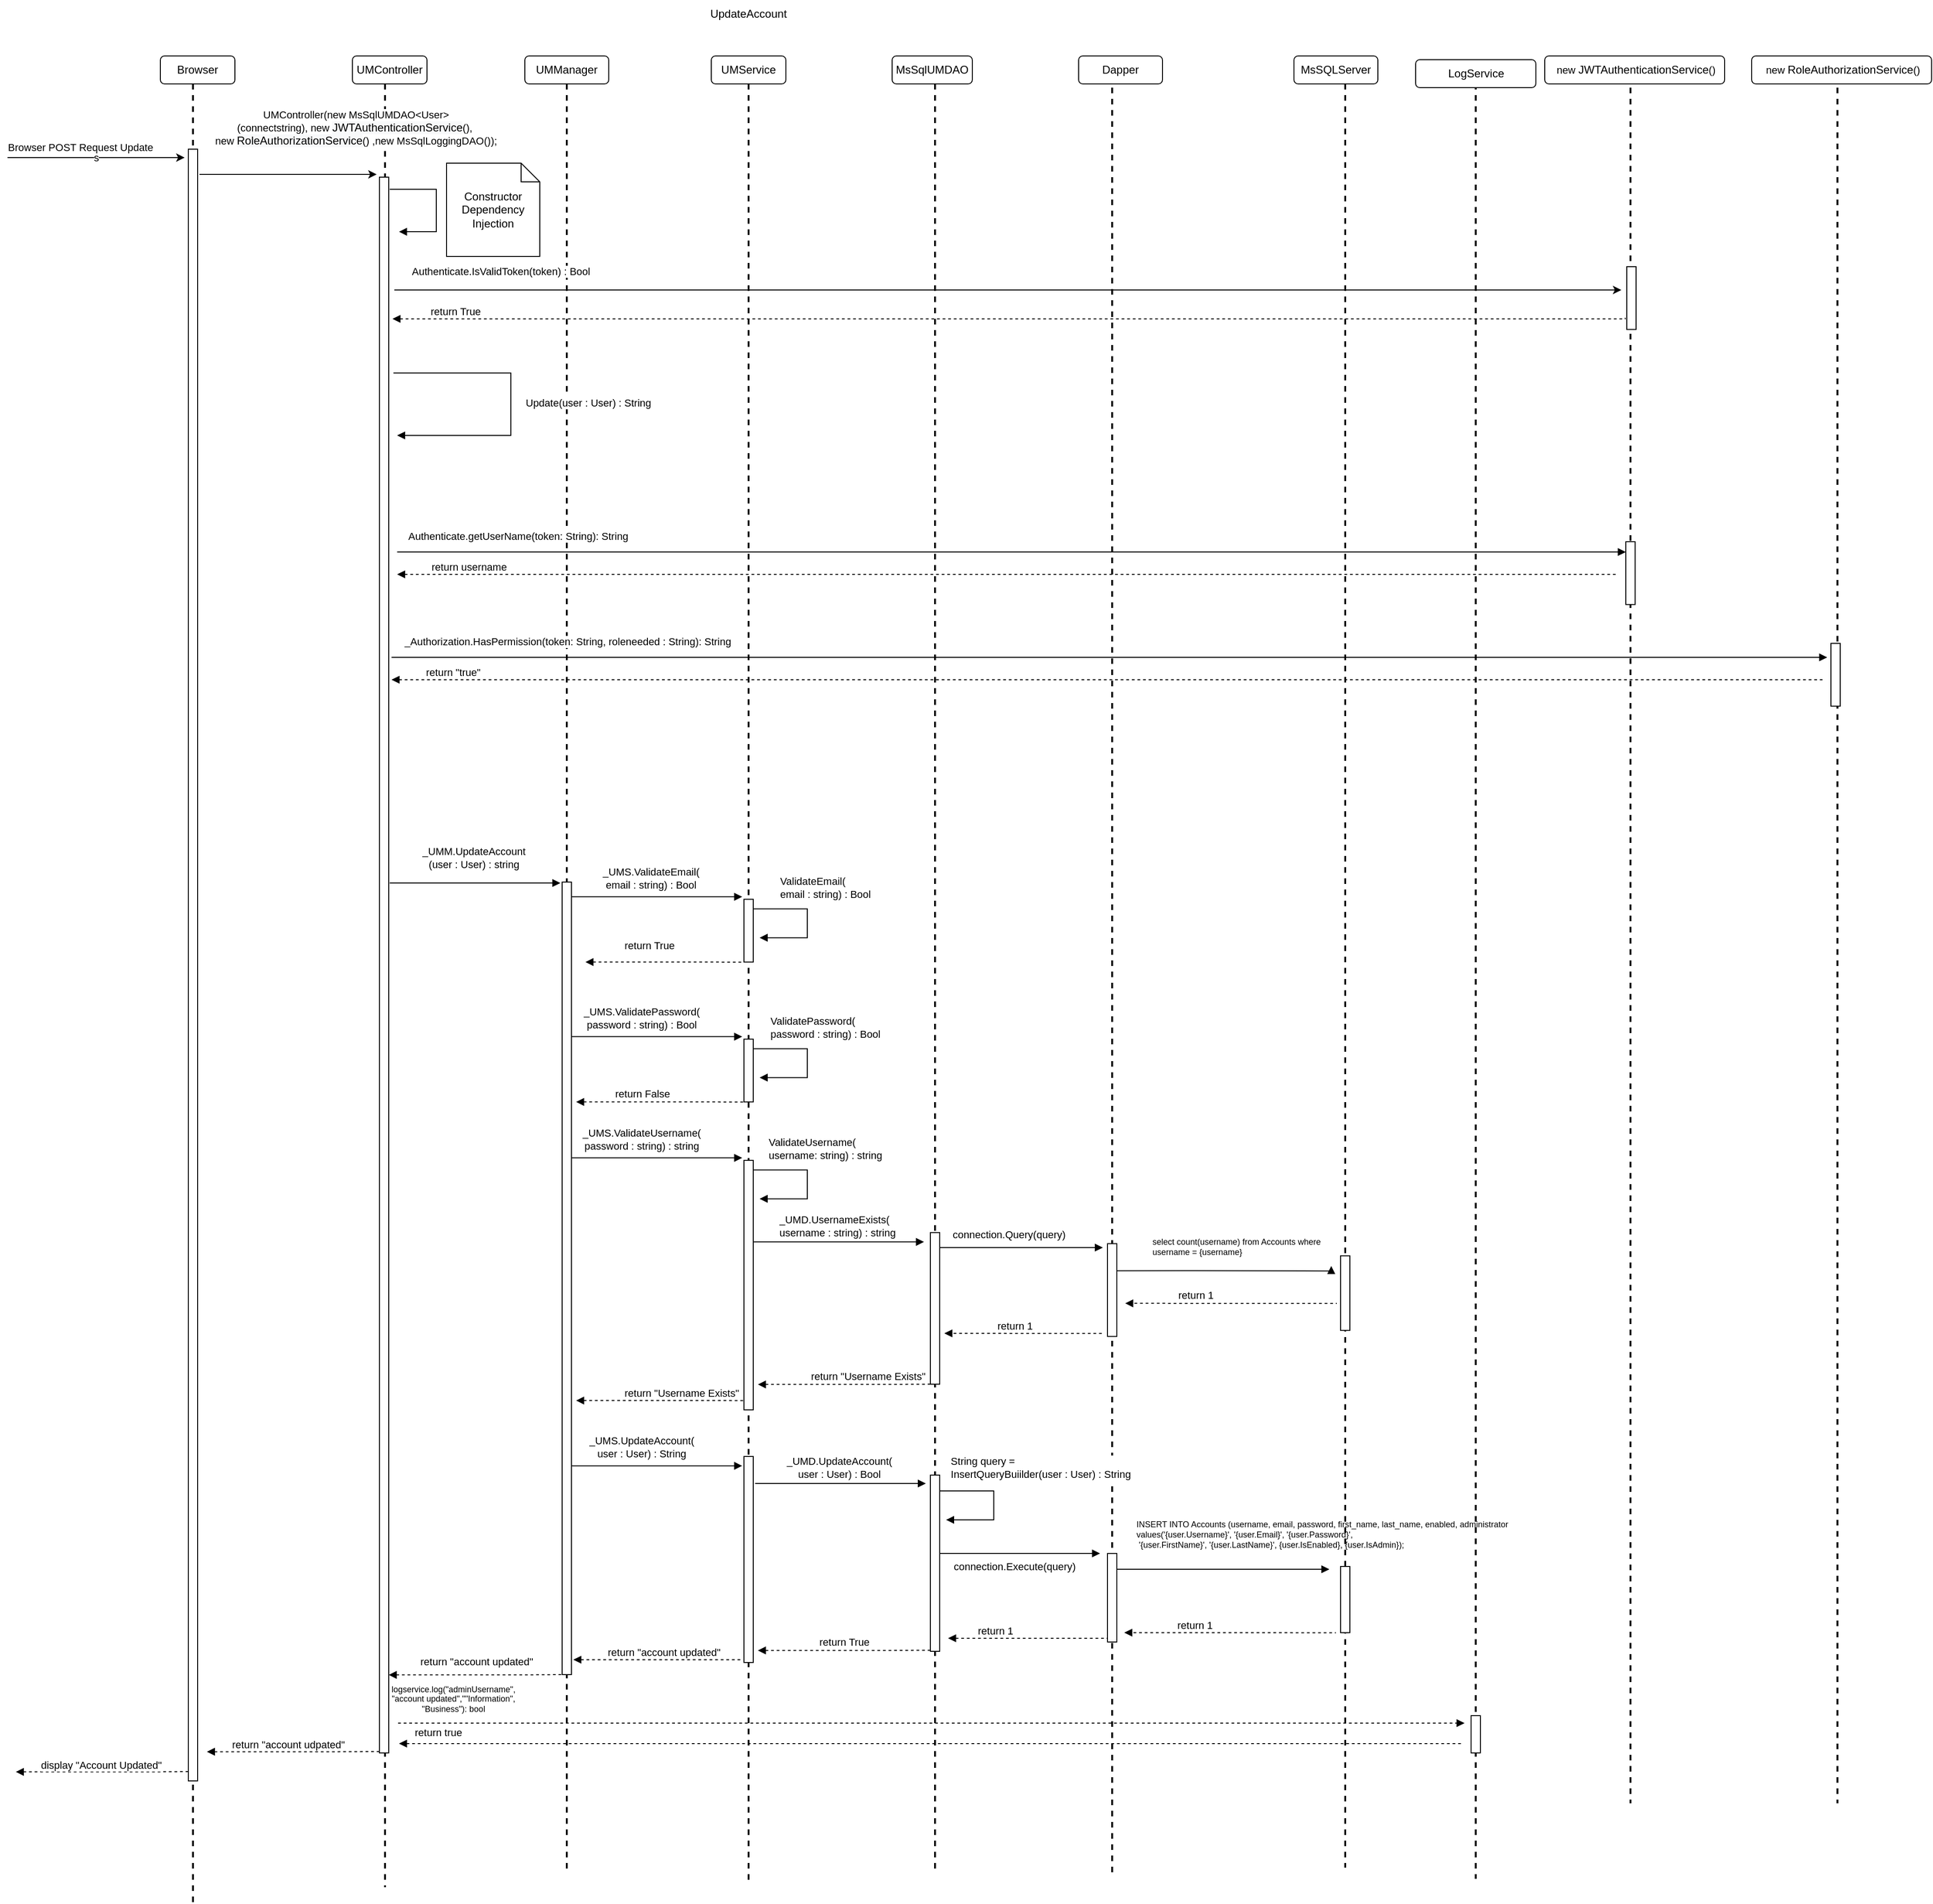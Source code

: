 <mxfile version="16.6.3" type="google" pages="9"><diagram id="ANlxJHqp7pHw4z5fD3Q8" name="UpdateAccount"><mxGraphModel dx="2923" dy="1259" grid="1" gridSize="10" guides="1" tooltips="1" connect="1" arrows="1" fold="1" page="1" pageScale="1" pageWidth="850" pageHeight="1100" math="0" shadow="0"><root><mxCell id="0"/><mxCell id="1" parent="0"/><mxCell id="ySmihoWnkfGpebjAyCkO-1" value="UMController" style="rounded=1;whiteSpace=wrap;html=1;" parent="1" vertex="1"><mxGeometry x="420" y="90" width="80" height="30" as="geometry"/></mxCell><mxCell id="ySmihoWnkfGpebjAyCkO-4" value="UMService" style="rounded=1;whiteSpace=wrap;html=1;" parent="1" vertex="1"><mxGeometry x="805" y="90" width="80" height="30" as="geometry"/></mxCell><mxCell id="ySmihoWnkfGpebjAyCkO-5" value="MsSQLServer" style="rounded=1;whiteSpace=wrap;html=1;" parent="1" vertex="1"><mxGeometry x="1430" y="90" width="90" height="30" as="geometry"/></mxCell><mxCell id="ySmihoWnkfGpebjAyCkO-6" value="UMManager" style="rounded=1;whiteSpace=wrap;html=1;" parent="1" vertex="1"><mxGeometry x="605" y="90" width="90" height="30" as="geometry"/></mxCell><mxCell id="ySmihoWnkfGpebjAyCkO-7" value="" style="line;strokeWidth=2;direction=south;html=1;dashed=1;" parent="1" vertex="1"><mxGeometry x="450" y="120" width="10" height="1934" as="geometry"/></mxCell><mxCell id="ySmihoWnkfGpebjAyCkO-8" value="" style="line;strokeWidth=2;direction=south;html=1;dashed=1;" parent="1" vertex="1"><mxGeometry x="645" y="120" width="10" height="1917" as="geometry"/></mxCell><mxCell id="ySmihoWnkfGpebjAyCkO-9" value="" style="line;strokeWidth=2;direction=south;html=1;dashed=1;" parent="1" vertex="1"><mxGeometry x="840" y="120" width="10" height="1926" as="geometry"/></mxCell><mxCell id="ySmihoWnkfGpebjAyCkO-10" value="" style="line;strokeWidth=2;direction=south;html=1;dashed=1;" parent="1" vertex="1"><mxGeometry x="1480" y="120" width="10" height="1913" as="geometry"/></mxCell><mxCell id="ySmihoWnkfGpebjAyCkO-12" value="UpdateAccount" style="text;html=1;strokeColor=none;fillColor=none;align=center;verticalAlign=middle;whiteSpace=wrap;rounded=0;" parent="1" vertex="1"><mxGeometry x="795" y="30" width="100" height="30" as="geometry"/></mxCell><mxCell id="ySmihoWnkfGpebjAyCkO-13" value="MsSqlUMDAO" style="rounded=1;whiteSpace=wrap;html=1;" parent="1" vertex="1"><mxGeometry x="999" y="90" width="86" height="30" as="geometry"/></mxCell><mxCell id="ySmihoWnkfGpebjAyCkO-14" value="" style="line;strokeWidth=2;direction=south;html=1;dashed=1;" parent="1" vertex="1"><mxGeometry x="1040" y="120" width="10" height="1917" as="geometry"/></mxCell><mxCell id="ySmihoWnkfGpebjAyCkO-15" value="" style="html=1;points=[];perimeter=orthogonalPerimeter;" parent="1" vertex="1"><mxGeometry x="645" y="976" width="10" height="850" as="geometry"/></mxCell><mxCell id="ySmihoWnkfGpebjAyCkO-18" value="" style="endArrow=block;endFill=1;html=1;edgeStyle=orthogonalEdgeStyle;align=left;verticalAlign=top;rounded=0;exitX=1.133;exitY=0.18;exitDx=0;exitDy=0;exitPerimeter=0;entryX=-0.055;entryY=0.009;entryDx=0;entryDy=0;entryPerimeter=0;" parent="1" edge="1"><mxGeometry x="-1" relative="1" as="geometry"><mxPoint x="655" y="991.8" as="sourcePoint"/><mxPoint x="838.12" y="991.78" as="targetPoint"/><Array as="points"><mxPoint x="838.67" y="992.15"/></Array></mxGeometry></mxCell><mxCell id="ySmihoWnkfGpebjAyCkO-19" value="&lt;div style=&quot;text-align: left&quot;&gt;_UMS.ValidateEmail(&lt;/div&gt;&lt;span style=&quot;text-align: left&quot;&gt;email : string&lt;/span&gt;&lt;span style=&quot;text-align: left&quot;&gt;) : Bool&lt;/span&gt;" style="edgeLabel;html=1;align=center;verticalAlign=middle;resizable=0;points=[];labelBackgroundColor=none;" parent="ySmihoWnkfGpebjAyCkO-18" vertex="1" connectable="0"><mxGeometry x="-0.323" relative="1" as="geometry"><mxPoint x="23" y="-20" as="offset"/></mxGeometry></mxCell><mxCell id="ySmihoWnkfGpebjAyCkO-20" value="" style="html=1;points=[];perimeter=orthogonalPerimeter;" parent="1" vertex="1"><mxGeometry x="840" y="994.44" width="10" height="67.34" as="geometry"/></mxCell><mxCell id="ySmihoWnkfGpebjAyCkO-21" value="" style="endArrow=block;endFill=1;html=1;edgeStyle=orthogonalEdgeStyle;align=left;verticalAlign=top;rounded=0;exitX=1.2;exitY=0.02;exitDx=0;exitDy=0;exitPerimeter=0;" parent="1" edge="1"><mxGeometry x="-1" relative="1" as="geometry"><mxPoint x="850" y="1004.71" as="sourcePoint"/><mxPoint x="856.88" y="1035.73" as="targetPoint"/><Array as="points"><mxPoint x="908" y="1004.71"/><mxPoint x="908" y="1035.71"/></Array></mxGeometry></mxCell><mxCell id="ySmihoWnkfGpebjAyCkO-22" value="&lt;div style=&quot;text-align: left&quot;&gt;&lt;div&gt;ValidateEmail(&lt;/div&gt;email : string) : Bool&lt;br&gt;&lt;/div&gt;" style="edgeLabel;html=1;align=center;verticalAlign=middle;resizable=0;points=[];" parent="ySmihoWnkfGpebjAyCkO-21" vertex="1" connectable="0"><mxGeometry x="-0.114" relative="1" as="geometry"><mxPoint x="19" y="-27" as="offset"/></mxGeometry></mxCell><mxCell id="ySmihoWnkfGpebjAyCkO-23" value="" style="endArrow=none;endFill=0;html=1;edgeStyle=orthogonalEdgeStyle;align=left;verticalAlign=top;rounded=0;startArrow=block;startFill=1;dashed=1;" parent="1" edge="1"><mxGeometry x="-1" relative="1" as="geometry"><mxPoint x="264" y="1908.72" as="sourcePoint"/><mxPoint x="449" y="1908.46" as="targetPoint"/><Array as="points"><mxPoint x="404" y="1908.46"/><mxPoint x="404" y="1908.46"/></Array></mxGeometry></mxCell><mxCell id="ySmihoWnkfGpebjAyCkO-24" value="return &quot;account udpated&quot;" style="edgeLabel;resizable=0;html=1;align=left;verticalAlign=bottom;" parent="ySmihoWnkfGpebjAyCkO-23" connectable="0" vertex="1"><mxGeometry x="-1" relative="1" as="geometry"><mxPoint x="25" y="1" as="offset"/></mxGeometry></mxCell><mxCell id="ySmihoWnkfGpebjAyCkO-25" value="" style="endArrow=none;endFill=0;html=1;edgeStyle=orthogonalEdgeStyle;align=left;verticalAlign=top;rounded=0;startArrow=block;startFill=1;dashed=1;" parent="1" edge="1"><mxGeometry x="-1" relative="1" as="geometry"><mxPoint x="670" y="1061.78" as="sourcePoint"/><mxPoint x="840" y="1061.83" as="targetPoint"/><Array as="points"><mxPoint x="795" y="1061.78"/><mxPoint x="795" y="1061.78"/></Array></mxGeometry></mxCell><mxCell id="ySmihoWnkfGpebjAyCkO-26" value="return True" style="edgeLabel;resizable=0;html=1;align=left;verticalAlign=bottom;" parent="ySmihoWnkfGpebjAyCkO-25" connectable="0" vertex="1"><mxGeometry x="-1" relative="1" as="geometry"><mxPoint x="40" y="-9" as="offset"/></mxGeometry></mxCell><mxCell id="ySmihoWnkfGpebjAyCkO-27" value="" style="endArrow=block;endFill=1;html=1;edgeStyle=orthogonalEdgeStyle;align=left;verticalAlign=top;rounded=0;exitX=1.133;exitY=0.18;exitDx=0;exitDy=0;exitPerimeter=0;entryX=-0.055;entryY=0.009;entryDx=0;entryDy=0;entryPerimeter=0;" parent="1" edge="1"><mxGeometry x="-1" relative="1" as="geometry"><mxPoint x="655" y="1141.8" as="sourcePoint"/><mxPoint x="838.12" y="1141.78" as="targetPoint"/><Array as="points"><mxPoint x="838.67" y="1142.15"/></Array></mxGeometry></mxCell><mxCell id="ySmihoWnkfGpebjAyCkO-28" value="&lt;div style=&quot;text-align: left&quot;&gt;_UMS.ValidatePassword(&lt;/div&gt;&lt;span style=&quot;text-align: left&quot;&gt;password : string&lt;/span&gt;&lt;span style=&quot;text-align: left&quot;&gt;) : Bool&lt;br&gt;&lt;/span&gt;" style="edgeLabel;html=1;align=center;verticalAlign=middle;resizable=0;points=[];" parent="ySmihoWnkfGpebjAyCkO-27" vertex="1" connectable="0"><mxGeometry x="-0.323" relative="1" as="geometry"><mxPoint x="13" y="-20" as="offset"/></mxGeometry></mxCell><mxCell id="ySmihoWnkfGpebjAyCkO-29" value="" style="html=1;points=[];perimeter=orthogonalPerimeter;" parent="1" vertex="1"><mxGeometry x="840" y="1144.44" width="10" height="67.34" as="geometry"/></mxCell><mxCell id="ySmihoWnkfGpebjAyCkO-30" value="" style="endArrow=block;endFill=1;html=1;edgeStyle=orthogonalEdgeStyle;align=left;verticalAlign=top;rounded=0;exitX=1.2;exitY=0.02;exitDx=0;exitDy=0;exitPerimeter=0;" parent="1" edge="1"><mxGeometry x="-1" relative="1" as="geometry"><mxPoint x="850" y="1154.71" as="sourcePoint"/><mxPoint x="856.88" y="1185.73" as="targetPoint"/><Array as="points"><mxPoint x="908" y="1154.71"/><mxPoint x="908" y="1185.71"/></Array></mxGeometry></mxCell><mxCell id="ySmihoWnkfGpebjAyCkO-31" value="&lt;div style=&quot;text-align: left&quot;&gt;&lt;div&gt;ValidatePassword(&lt;/div&gt;password : string) : Bool&lt;br&gt;&lt;/div&gt;" style="edgeLabel;html=1;align=center;verticalAlign=middle;resizable=0;points=[];" parent="ySmihoWnkfGpebjAyCkO-30" vertex="1" connectable="0"><mxGeometry x="-0.114" relative="1" as="geometry"><mxPoint x="19" y="-27" as="offset"/></mxGeometry></mxCell><mxCell id="ySmihoWnkfGpebjAyCkO-32" value="" style="endArrow=none;endFill=0;html=1;edgeStyle=orthogonalEdgeStyle;align=left;verticalAlign=top;rounded=0;startArrow=block;startFill=1;dashed=1;" parent="1" edge="1"><mxGeometry x="-1" relative="1" as="geometry"><mxPoint x="660" y="1211.78" as="sourcePoint"/><mxPoint x="840" y="1211.83" as="targetPoint"/><Array as="points"><mxPoint x="795" y="1211.78"/><mxPoint x="795" y="1211.78"/></Array></mxGeometry></mxCell><mxCell id="ySmihoWnkfGpebjAyCkO-33" value="return False" style="edgeLabel;resizable=0;html=1;align=left;verticalAlign=bottom;labelBackgroundColor=none;" parent="ySmihoWnkfGpebjAyCkO-32" connectable="0" vertex="1"><mxGeometry x="-1" relative="1" as="geometry"><mxPoint x="40" as="offset"/></mxGeometry></mxCell><mxCell id="ySmihoWnkfGpebjAyCkO-34" value="" style="endArrow=block;endFill=1;html=1;edgeStyle=orthogonalEdgeStyle;align=left;verticalAlign=top;rounded=0;exitX=1.133;exitY=0.18;exitDx=0;exitDy=0;exitPerimeter=0;entryX=-0.055;entryY=0.009;entryDx=0;entryDy=0;entryPerimeter=0;" parent="1" edge="1"><mxGeometry x="-1" relative="1" as="geometry"><mxPoint x="655" y="1271.8" as="sourcePoint"/><mxPoint x="838.12" y="1271.78" as="targetPoint"/><Array as="points"><mxPoint x="838.67" y="1272.15"/></Array></mxGeometry></mxCell><mxCell id="ySmihoWnkfGpebjAyCkO-35" value="&lt;div style=&quot;text-align: left&quot;&gt;_UMS.ValidateUsername(&lt;/div&gt;&lt;span style=&quot;text-align: left&quot;&gt;password : string&lt;/span&gt;&lt;span style=&quot;text-align: left&quot;&gt;) : string&lt;/span&gt;" style="edgeLabel;html=1;align=center;verticalAlign=middle;resizable=0;points=[];labelBackgroundColor=none;" parent="ySmihoWnkfGpebjAyCkO-34" vertex="1" connectable="0"><mxGeometry x="-0.323" relative="1" as="geometry"><mxPoint x="13" y="-20" as="offset"/></mxGeometry></mxCell><mxCell id="ySmihoWnkfGpebjAyCkO-36" value="" style="html=1;points=[];perimeter=orthogonalPerimeter;" parent="1" vertex="1"><mxGeometry x="840" y="1274.44" width="10" height="267.6" as="geometry"/></mxCell><mxCell id="ySmihoWnkfGpebjAyCkO-37" value="" style="endArrow=block;endFill=1;html=1;edgeStyle=orthogonalEdgeStyle;align=left;verticalAlign=top;rounded=0;exitX=1.2;exitY=0.02;exitDx=0;exitDy=0;exitPerimeter=0;" parent="1" edge="1"><mxGeometry x="-1" relative="1" as="geometry"><mxPoint x="850" y="1284.71" as="sourcePoint"/><mxPoint x="856.88" y="1315.73" as="targetPoint"/><Array as="points"><mxPoint x="908" y="1284.71"/><mxPoint x="908" y="1315.71"/></Array></mxGeometry></mxCell><mxCell id="ySmihoWnkfGpebjAyCkO-38" value="&lt;div style=&quot;text-align: left&quot;&gt;&lt;div&gt;ValidateUsername(&lt;/div&gt;username: string) : string&lt;br&gt;&lt;/div&gt;" style="edgeLabel;html=1;align=center;verticalAlign=middle;resizable=0;points=[];labelBackgroundColor=none;" parent="ySmihoWnkfGpebjAyCkO-37" vertex="1" connectable="0"><mxGeometry x="-0.114" relative="1" as="geometry"><mxPoint x="19" y="-27" as="offset"/></mxGeometry></mxCell><mxCell id="ySmihoWnkfGpebjAyCkO-39" value="" style="endArrow=none;endFill=0;html=1;edgeStyle=orthogonalEdgeStyle;align=left;verticalAlign=top;rounded=0;startArrow=block;startFill=1;dashed=1;" parent="1" edge="1"><mxGeometry x="-1" relative="1" as="geometry"><mxPoint x="660" y="1532.04" as="sourcePoint"/><mxPoint x="840" y="1532.09" as="targetPoint"/><Array as="points"><mxPoint x="795" y="1532.04"/><mxPoint x="795" y="1532.04"/></Array></mxGeometry></mxCell><mxCell id="ySmihoWnkfGpebjAyCkO-40" value="return &quot;Username Exists&quot;" style="edgeLabel;resizable=0;html=1;align=left;verticalAlign=bottom;" parent="ySmihoWnkfGpebjAyCkO-39" connectable="0" vertex="1"><mxGeometry x="-1" relative="1" as="geometry"><mxPoint x="50" as="offset"/></mxGeometry></mxCell><mxCell id="ySmihoWnkfGpebjAyCkO-41" value="" style="endArrow=block;endFill=1;html=1;edgeStyle=orthogonalEdgeStyle;align=left;verticalAlign=top;rounded=0;exitX=1.133;exitY=0.18;exitDx=0;exitDy=0;exitPerimeter=0;entryX=-0.055;entryY=0.009;entryDx=0;entryDy=0;entryPerimeter=0;" parent="1" edge="1"><mxGeometry x="-1" relative="1" as="geometry"><mxPoint x="850" y="1361.9" as="sourcePoint"/><mxPoint x="1033.12" y="1361.92" as="targetPoint"/><Array as="points"><mxPoint x="1033.67" y="1362.29"/></Array></mxGeometry></mxCell><mxCell id="ySmihoWnkfGpebjAyCkO-42" value="&lt;div style=&quot;text-align: left&quot;&gt;&lt;div&gt;_UMD.UsernameExists(&lt;/div&gt;username : string) : string&lt;br&gt;&lt;/div&gt;" style="edgeLabel;html=1;align=center;verticalAlign=middle;resizable=0;points=[];" parent="ySmihoWnkfGpebjAyCkO-41" vertex="1" connectable="0"><mxGeometry x="-0.323" relative="1" as="geometry"><mxPoint x="28" y="-17" as="offset"/></mxGeometry></mxCell><mxCell id="ySmihoWnkfGpebjAyCkO-43" value="" style="html=1;points=[];perimeter=orthogonalPerimeter;" parent="1" vertex="1"><mxGeometry x="1040" y="1351.88" width="10" height="162.66" as="geometry"/></mxCell><mxCell id="ySmihoWnkfGpebjAyCkO-44" value="" style="html=1;points=[];perimeter=orthogonalPerimeter;" parent="1" vertex="1"><mxGeometry x="1480" y="1376.83" width="10" height="80" as="geometry"/></mxCell><mxCell id="ySmihoWnkfGpebjAyCkO-45" value="&lt;br&gt;" style="endArrow=block;endFill=1;html=1;edgeStyle=orthogonalEdgeStyle;align=left;verticalAlign=top;rounded=0;exitX=1.133;exitY=0.18;exitDx=0;exitDy=0;exitPerimeter=0;" parent="1" edge="1"><mxGeometry x="1" y="37" relative="1" as="geometry"><mxPoint x="1050" y="1368.01" as="sourcePoint"/><mxPoint x="1225" y="1368" as="targetPoint"/><Array as="points"><mxPoint x="1133" y="1368.3"/><mxPoint x="1215" y="1368.3"/></Array><mxPoint y="3" as="offset"/></mxGeometry></mxCell><mxCell id="ySmihoWnkfGpebjAyCkO-46" value="connection.Query(query)" style="edgeLabel;html=1;align=center;verticalAlign=middle;resizable=0;points=[];" parent="ySmihoWnkfGpebjAyCkO-45" vertex="1" connectable="0"><mxGeometry x="-0.161" y="-5" relative="1" as="geometry"><mxPoint y="-19" as="offset"/></mxGeometry></mxCell><mxCell id="ySmihoWnkfGpebjAyCkO-47" value="" style="endArrow=none;endFill=0;html=1;edgeStyle=orthogonalEdgeStyle;align=left;verticalAlign=top;rounded=0;startArrow=block;startFill=1;dashed=1;" parent="1" edge="1"><mxGeometry x="-1" relative="1" as="geometry"><mxPoint x="855" y="1514.8" as="sourcePoint"/><mxPoint x="1040" y="1514.54" as="targetPoint"/><Array as="points"><mxPoint x="995" y="1514.49"/><mxPoint x="995" y="1514.49"/></Array></mxGeometry></mxCell><mxCell id="ySmihoWnkfGpebjAyCkO-48" value="return &quot;Username Exists&quot;" style="edgeLabel;resizable=0;html=1;align=left;verticalAlign=bottom;" parent="ySmihoWnkfGpebjAyCkO-47" connectable="0" vertex="1"><mxGeometry x="-1" relative="1" as="geometry"><mxPoint x="55" as="offset"/></mxGeometry></mxCell><mxCell id="ySmihoWnkfGpebjAyCkO-49" value="" style="endArrow=block;endFill=1;html=1;edgeStyle=orthogonalEdgeStyle;align=left;verticalAlign=top;rounded=0;exitX=1.133;exitY=0.18;exitDx=0;exitDy=0;exitPerimeter=0;entryX=-0.055;entryY=0.009;entryDx=0;entryDy=0;entryPerimeter=0;" parent="1" edge="1"><mxGeometry x="-1" relative="1" as="geometry"><mxPoint x="655" y="1602.1" as="sourcePoint"/><mxPoint x="838.12" y="1602.08" as="targetPoint"/><Array as="points"><mxPoint x="838.67" y="1602.45"/></Array></mxGeometry></mxCell><mxCell id="ySmihoWnkfGpebjAyCkO-50" value="&lt;div style=&quot;text-align: left&quot;&gt;_UMS.UpdateAccount(&lt;/div&gt;&lt;span style=&quot;text-align: left&quot;&gt;user : User&lt;/span&gt;&lt;span style=&quot;text-align: left&quot;&gt;) : String&lt;br&gt;&lt;/span&gt;" style="edgeLabel;html=1;align=center;verticalAlign=middle;resizable=0;points=[];" parent="ySmihoWnkfGpebjAyCkO-49" vertex="1" connectable="0"><mxGeometry x="-0.323" relative="1" as="geometry"><mxPoint x="13" y="-20" as="offset"/></mxGeometry></mxCell><mxCell id="ySmihoWnkfGpebjAyCkO-51" value="" style="html=1;points=[];perimeter=orthogonalPerimeter;" parent="1" vertex="1"><mxGeometry x="840" y="1592.04" width="10" height="220.96" as="geometry"/></mxCell><mxCell id="ySmihoWnkfGpebjAyCkO-52" value="" style="endArrow=block;endFill=1;html=1;edgeStyle=orthogonalEdgeStyle;align=left;verticalAlign=top;rounded=0;exitX=1.133;exitY=0.18;exitDx=0;exitDy=0;exitPerimeter=0;entryX=-0.055;entryY=0.009;entryDx=0;entryDy=0;entryPerimeter=0;" parent="1" edge="1"><mxGeometry x="-1" relative="1" as="geometry"><mxPoint x="852" y="1621" as="sourcePoint"/><mxPoint x="1035.12" y="1621.04" as="targetPoint"/><Array as="points"><mxPoint x="1035.67" y="1621.41"/></Array></mxGeometry></mxCell><mxCell id="ySmihoWnkfGpebjAyCkO-53" value="&lt;div style=&quot;text-align: left&quot;&gt;_UMD.UpdateAccount(&lt;/div&gt;&lt;span style=&quot;text-align: left&quot;&gt;user : User&lt;/span&gt;&lt;span style=&quot;text-align: left&quot;&gt;)&lt;/span&gt;&lt;span style=&quot;text-align: left&quot;&gt;&amp;nbsp;: Bool&lt;br&gt;&lt;/span&gt;" style="edgeLabel;html=1;align=center;verticalAlign=middle;resizable=0;points=[];" parent="ySmihoWnkfGpebjAyCkO-52" vertex="1" connectable="0"><mxGeometry x="-0.323" relative="1" as="geometry"><mxPoint x="28" y="-17" as="offset"/></mxGeometry></mxCell><mxCell id="ySmihoWnkfGpebjAyCkO-54" value="" style="html=1;points=[];perimeter=orthogonalPerimeter;" parent="1" vertex="1"><mxGeometry x="1040" y="1612" width="10" height="189" as="geometry"/></mxCell><mxCell id="ySmihoWnkfGpebjAyCkO-55" value="" style="html=1;points=[];perimeter=orthogonalPerimeter;" parent="1" vertex="1"><mxGeometry x="1480" y="1710" width="10" height="71" as="geometry"/></mxCell><mxCell id="ySmihoWnkfGpebjAyCkO-56" value="" style="endArrow=block;endFill=1;html=1;edgeStyle=orthogonalEdgeStyle;align=left;verticalAlign=top;rounded=0;" parent="1" edge="1"><mxGeometry x="-1" relative="1" as="geometry"><mxPoint x="1050" y="1696" as="sourcePoint"/><mxPoint x="1222" y="1696" as="targetPoint"/><Array as="points"><mxPoint x="1050" y="1695.97"/></Array></mxGeometry></mxCell><mxCell id="ySmihoWnkfGpebjAyCkO-57" value="connection.Execute(query)" style="edgeLabel;html=1;align=center;verticalAlign=middle;resizable=0;points=[];" parent="ySmihoWnkfGpebjAyCkO-56" vertex="1" connectable="0"><mxGeometry x="-0.116" y="4" relative="1" as="geometry"><mxPoint x="4" y="18" as="offset"/></mxGeometry></mxCell><mxCell id="ySmihoWnkfGpebjAyCkO-58" value="" style="endArrow=none;endFill=0;html=1;edgeStyle=orthogonalEdgeStyle;align=left;verticalAlign=top;rounded=0;startArrow=block;startFill=1;dashed=1;" parent="1" edge="1"><mxGeometry x="-1" relative="1" as="geometry"><mxPoint x="855" y="1800.08" as="sourcePoint"/><mxPoint x="1040" y="1799.82" as="targetPoint"/><Array as="points"><mxPoint x="995" y="1799.77"/><mxPoint x="995" y="1799.77"/></Array></mxGeometry></mxCell><mxCell id="ySmihoWnkfGpebjAyCkO-59" value="return True" style="edgeLabel;resizable=0;html=1;align=left;verticalAlign=bottom;" parent="ySmihoWnkfGpebjAyCkO-58" connectable="0" vertex="1"><mxGeometry x="-1" relative="1" as="geometry"><mxPoint x="64" y="-1" as="offset"/></mxGeometry></mxCell><mxCell id="ySmihoWnkfGpebjAyCkO-60" value="" style="endArrow=none;endFill=0;html=1;edgeStyle=orthogonalEdgeStyle;align=left;verticalAlign=top;rounded=0;startArrow=block;startFill=1;dashed=1;" parent="1" edge="1"><mxGeometry x="-1" relative="1" as="geometry"><mxPoint x="657" y="1810" as="sourcePoint"/><mxPoint x="837" y="1810.05" as="targetPoint"/><Array as="points"><mxPoint x="792" y="1810"/><mxPoint x="792" y="1810"/></Array></mxGeometry></mxCell><mxCell id="ySmihoWnkfGpebjAyCkO-61" value="return &quot;account updated&quot;" style="edgeLabel;resizable=0;html=1;align=left;verticalAlign=bottom;" parent="ySmihoWnkfGpebjAyCkO-60" connectable="0" vertex="1"><mxGeometry x="-1" relative="1" as="geometry"><mxPoint x="35" as="offset"/></mxGeometry></mxCell><mxCell id="ySmihoWnkfGpebjAyCkO-62" value="" style="endArrow=none;endFill=0;html=1;edgeStyle=orthogonalEdgeStyle;align=left;verticalAlign=top;rounded=0;startArrow=block;startFill=1;dashed=1;" parent="1" edge="1"><mxGeometry x="-1" relative="1" as="geometry"><mxPoint x="459" y="1826.26" as="sourcePoint"/><mxPoint x="644" y="1826" as="targetPoint"/><Array as="points"><mxPoint x="599" y="1825.95"/><mxPoint x="599" y="1825.95"/></Array></mxGeometry></mxCell><mxCell id="ySmihoWnkfGpebjAyCkO-63" value="return &quot;account updated&quot;" style="edgeLabel;resizable=0;html=1;align=left;verticalAlign=bottom;" parent="ySmihoWnkfGpebjAyCkO-62" connectable="0" vertex="1"><mxGeometry x="-1" relative="1" as="geometry"><mxPoint x="32" y="-6" as="offset"/></mxGeometry></mxCell><mxCell id="ySmihoWnkfGpebjAyCkO-64" value="&lt;div style=&quot;text-align: left ; font-size: 9px&quot;&gt;&lt;div&gt;INSERT INTO Accounts (username, email, password, first_name, last_name, enabled, administrator&lt;/div&gt;&lt;div&gt;values('{user.Username}', '{user.Email}', '{user.Password}',&lt;/div&gt;&lt;div&gt;&amp;nbsp;'{user.FirstName}', '{user.LastName}', {user.IsEnabled}, {user.IsAdmin});&lt;/div&gt;&lt;/div&gt;" style="text;html=1;align=center;verticalAlign=middle;resizable=0;points=[];autosize=1;strokeColor=none;fillColor=none;fontSize=9;" parent="1" vertex="1"><mxGeometry x="1255" y="1656.04" width="410" height="40" as="geometry"/></mxCell><mxCell id="ySmihoWnkfGpebjAyCkO-65" value="&lt;br&gt;&lt;div style=&quot;text-align: left&quot;&gt;select count(username) from Accounts where &lt;br&gt;&lt;/div&gt;&lt;div style=&quot;text-align: left&quot;&gt;username = {username}&lt;/div&gt;" style="text;html=1;align=center;verticalAlign=middle;resizable=0;points=[];autosize=1;strokeColor=none;fillColor=none;fontSize=9;" parent="1" vertex="1"><mxGeometry x="1268" y="1342" width="200" height="40" as="geometry"/></mxCell><mxCell id="ySmihoWnkfGpebjAyCkO-66" value="" style="line;strokeWidth=2;direction=south;html=1;dashed=1;" parent="1" vertex="1"><mxGeometry x="1620" y="120" width="10" height="1925" as="geometry"/></mxCell><mxCell id="ySmihoWnkfGpebjAyCkO-68" value="" style="html=1;points=[];perimeter=orthogonalPerimeter;" parent="1" vertex="1"><mxGeometry x="1620" y="1870" width="10" height="40" as="geometry"/></mxCell><mxCell id="ySmihoWnkfGpebjAyCkO-69" value="" style="endArrow=none;endFill=0;html=1;edgeStyle=orthogonalEdgeStyle;align=left;verticalAlign=top;rounded=0;startArrow=block;startFill=1;dashed=1;entryX=-0.4;entryY=0.638;entryDx=0;entryDy=0;entryPerimeter=0;" parent="1" target="ySmihoWnkfGpebjAyCkO-44" edge="1"><mxGeometry x="-1" relative="1" as="geometry"><mxPoint x="1249" y="1427.79" as="sourcePoint"/><mxPoint x="1235" y="1426.83" as="targetPoint"/><Array as="points"><mxPoint x="1255" y="1427.79"/></Array></mxGeometry></mxCell><mxCell id="ySmihoWnkfGpebjAyCkO-70" value="return 1" style="edgeLabel;resizable=0;html=1;align=left;verticalAlign=bottom;" parent="ySmihoWnkfGpebjAyCkO-69" connectable="0" vertex="1"><mxGeometry x="-1" relative="1" as="geometry"><mxPoint x="55" as="offset"/></mxGeometry></mxCell><mxCell id="ySmihoWnkfGpebjAyCkO-71" value="Browser" style="rounded=1;whiteSpace=wrap;html=1;" parent="1" vertex="1"><mxGeometry x="214" y="90" width="80" height="30" as="geometry"/></mxCell><mxCell id="ySmihoWnkfGpebjAyCkO-72" value="" style="line;strokeWidth=2;direction=south;html=1;dashed=1;" parent="1" vertex="1"><mxGeometry x="244" y="120" width="10" height="1950" as="geometry"/></mxCell><mxCell id="ySmihoWnkfGpebjAyCkO-73" value="" style="html=1;points=[];perimeter=orthogonalPerimeter;" parent="1" vertex="1"><mxGeometry x="244" y="190" width="10" height="1750" as="geometry"/></mxCell><mxCell id="ySmihoWnkfGpebjAyCkO-108" value="" style="html=1;points=[];perimeter=orthogonalPerimeter;" parent="1" vertex="1"><mxGeometry x="449" y="220" width="10" height="1690" as="geometry"/></mxCell><mxCell id="ySmihoWnkfGpebjAyCkO-118" value="" style="line;strokeWidth=2;direction=south;html=1;dashed=1;" parent="1" vertex="1"><mxGeometry x="1230" y="124" width="10" height="1918" as="geometry"/></mxCell><mxCell id="ySmihoWnkfGpebjAyCkO-119" value="" style="html=1;points=[];perimeter=orthogonalPerimeter;" parent="1" vertex="1"><mxGeometry x="1230" y="1363.79" width="10" height="99.54" as="geometry"/></mxCell><mxCell id="ySmihoWnkfGpebjAyCkO-120" value="" style="html=1;points=[];perimeter=orthogonalPerimeter;" parent="1" vertex="1"><mxGeometry x="1230" y="1696.04" width="10" height="94.96" as="geometry"/></mxCell><mxCell id="ySmihoWnkfGpebjAyCkO-121" value="Dapper" style="rounded=1;whiteSpace=wrap;html=1;" parent="1" vertex="1"><mxGeometry x="1199" y="90" width="90" height="30" as="geometry"/></mxCell><mxCell id="ySmihoWnkfGpebjAyCkO-125" value="" style="endArrow=block;endFill=1;html=1;edgeStyle=orthogonalEdgeStyle;align=left;verticalAlign=top;rounded=0;exitX=1.133;exitY=0.18;exitDx=0;exitDy=0;exitPerimeter=0;entryX=-0.055;entryY=0.009;entryDx=0;entryDy=0;entryPerimeter=0;" parent="1" edge="1"><mxGeometry x="-1" relative="1" as="geometry"><mxPoint x="460.0" y="977" as="sourcePoint"/><mxPoint x="643.12" y="977" as="targetPoint"/><Array as="points"><mxPoint x="643.67" y="977.37"/></Array></mxGeometry></mxCell><mxCell id="ySmihoWnkfGpebjAyCkO-126" value="_UMM.UpdateAccount&lt;br&gt;(user : User) : string" style="edgeLabel;html=1;align=center;verticalAlign=middle;resizable=0;points=[];" parent="ySmihoWnkfGpebjAyCkO-125" vertex="1" connectable="0"><mxGeometry x="-0.158" y="2" relative="1" as="geometry"><mxPoint x="13" y="-25" as="offset"/></mxGeometry></mxCell><mxCell id="ySmihoWnkfGpebjAyCkO-127" value="&lt;br&gt;" style="endArrow=block;endFill=1;html=1;edgeStyle=orthogonalEdgeStyle;align=left;verticalAlign=top;rounded=0;exitX=1.133;exitY=0.18;exitDx=0;exitDy=0;exitPerimeter=0;" parent="1" edge="1"><mxGeometry x="1" y="37" relative="1" as="geometry"><mxPoint x="1240" y="1392.83" as="sourcePoint"/><mxPoint x="1470" y="1387.79" as="targetPoint"/><Array as="points"><mxPoint x="1323" y="1393.12"/><mxPoint x="1405" y="1393.12"/></Array><mxPoint y="3" as="offset"/></mxGeometry></mxCell><mxCell id="ySmihoWnkfGpebjAyCkO-128" value="" style="endArrow=none;endFill=0;html=1;edgeStyle=orthogonalEdgeStyle;align=left;verticalAlign=top;rounded=0;startArrow=block;startFill=1;dashed=1;" parent="1" edge="1"><mxGeometry x="-1" relative="1" as="geometry"><mxPoint x="1055" y="1460" as="sourcePoint"/><mxPoint x="1224" y="1460.17" as="targetPoint"/><Array as="points"><mxPoint x="1061" y="1460"/></Array></mxGeometry></mxCell><mxCell id="ySmihoWnkfGpebjAyCkO-129" value="return 1" style="edgeLabel;resizable=0;html=1;align=left;verticalAlign=bottom;" parent="ySmihoWnkfGpebjAyCkO-128" connectable="0" vertex="1"><mxGeometry x="-1" relative="1" as="geometry"><mxPoint x="55" as="offset"/></mxGeometry></mxCell><mxCell id="ySmihoWnkfGpebjAyCkO-130" value="" style="endArrow=block;endFill=1;html=1;edgeStyle=orthogonalEdgeStyle;align=left;verticalAlign=top;rounded=0;exitX=1.2;exitY=0.02;exitDx=0;exitDy=0;exitPerimeter=0;" parent="1" edge="1"><mxGeometry x="-1" relative="1" as="geometry"><mxPoint x="1050" y="1628.98" as="sourcePoint"/><mxPoint x="1056.88" y="1660.0" as="targetPoint"/><Array as="points"><mxPoint x="1108" y="1628.98"/><mxPoint x="1108" y="1659.98"/></Array></mxGeometry></mxCell><mxCell id="ySmihoWnkfGpebjAyCkO-131" value="&lt;div style=&quot;text-align: left&quot;&gt;&lt;div&gt;String query =&amp;nbsp;&lt;/div&gt;&lt;div&gt;InsertQueryBuiilder(user : User) : String&lt;/div&gt;&lt;/div&gt;" style="edgeLabel;html=1;align=center;verticalAlign=middle;resizable=0;points=[];" parent="ySmihoWnkfGpebjAyCkO-130" vertex="1" connectable="0"><mxGeometry x="-0.114" relative="1" as="geometry"><mxPoint x="50" y="-29" as="offset"/></mxGeometry></mxCell><mxCell id="ySmihoWnkfGpebjAyCkO-132" value="" style="endArrow=block;endFill=1;html=1;edgeStyle=orthogonalEdgeStyle;align=left;verticalAlign=top;rounded=0;exitX=1.133;exitY=0.18;exitDx=0;exitDy=0;exitPerimeter=0;" parent="1" edge="1"><mxGeometry x="-1" relative="1" as="geometry"><mxPoint x="1240" y="1700" as="sourcePoint"/><mxPoint x="1468" y="1713" as="targetPoint"/><Array as="points"><mxPoint x="1240" y="1712.93"/></Array></mxGeometry></mxCell><mxCell id="ySmihoWnkfGpebjAyCkO-133" value="" style="endArrow=none;endFill=0;html=1;edgeStyle=orthogonalEdgeStyle;align=left;verticalAlign=top;rounded=0;startArrow=block;startFill=1;dashed=1;entryX=-0.4;entryY=0.638;entryDx=0;entryDy=0;entryPerimeter=0;" parent="1" edge="1"><mxGeometry x="-1" relative="1" as="geometry"><mxPoint x="1248" y="1781" as="sourcePoint"/><mxPoint x="1475.0" y="1781.08" as="targetPoint"/><Array as="points"><mxPoint x="1254" y="1781"/></Array></mxGeometry></mxCell><mxCell id="ySmihoWnkfGpebjAyCkO-134" value="return 1" style="edgeLabel;resizable=0;html=1;align=left;verticalAlign=bottom;" parent="ySmihoWnkfGpebjAyCkO-133" connectable="0" vertex="1"><mxGeometry x="-1" relative="1" as="geometry"><mxPoint x="55" as="offset"/></mxGeometry></mxCell><mxCell id="ySmihoWnkfGpebjAyCkO-135" value="" style="endArrow=none;endFill=0;html=1;edgeStyle=orthogonalEdgeStyle;align=left;verticalAlign=top;rounded=0;startArrow=block;startFill=1;dashed=1;" parent="1" edge="1"><mxGeometry x="-1" relative="1" as="geometry"><mxPoint x="1059" y="1787" as="sourcePoint"/><mxPoint x="1230" y="1787" as="targetPoint"/><Array as="points"><mxPoint x="1185" y="1786.95"/><mxPoint x="1185" y="1786.95"/></Array></mxGeometry></mxCell><mxCell id="ySmihoWnkfGpebjAyCkO-136" value="return 1" style="edgeLabel;resizable=0;html=1;align=left;verticalAlign=bottom;" parent="ySmihoWnkfGpebjAyCkO-135" connectable="0" vertex="1"><mxGeometry x="-1" relative="1" as="geometry"><mxPoint x="30" as="offset"/></mxGeometry></mxCell><mxCell id="ySmihoWnkfGpebjAyCkO-137" value="" style="endArrow=block;endFill=1;html=1;edgeStyle=orthogonalEdgeStyle;align=left;verticalAlign=top;rounded=0;startArrow=none;startFill=0;dashed=1;" parent="1" edge="1"><mxGeometry x="-1" relative="1" as="geometry"><mxPoint x="469" y="1878" as="sourcePoint"/><mxPoint x="1613" y="1878" as="targetPoint"/><Array as="points"><mxPoint x="1115" y="1877.96"/></Array></mxGeometry></mxCell><mxCell id="ySmihoWnkfGpebjAyCkO-138" value="&lt;div style=&quot;font-size: 9px ; text-align: center&quot;&gt;logservice.log(&quot;adminUsername&quot;,&lt;/div&gt;&lt;div style=&quot;font-size: 9px ; text-align: center&quot;&gt;&quot;account updated&quot;,&quot;&quot;Information&quot;,&lt;/div&gt;&lt;div style=&quot;font-size: 9px ; text-align: center&quot;&gt;&quot;Business&quot;): bool&lt;br&gt;&lt;/div&gt;" style="edgeLabel;resizable=0;html=1;align=left;verticalAlign=bottom;" parent="ySmihoWnkfGpebjAyCkO-137" connectable="0" vertex="1"><mxGeometry x="-1" relative="1" as="geometry"><mxPoint x="-9" y="-8" as="offset"/></mxGeometry></mxCell><mxCell id="ySmihoWnkfGpebjAyCkO-144" value="" style="endArrow=none;endFill=0;html=1;edgeStyle=orthogonalEdgeStyle;align=left;verticalAlign=top;rounded=0;startArrow=block;startFill=1;dashed=1;" parent="1" edge="1"><mxGeometry x="-1" relative="1" as="geometry"><mxPoint x="59" y="1930.26" as="sourcePoint"/><mxPoint x="244" y="1930.0" as="targetPoint"/><Array as="points"><mxPoint x="199" y="1930"/><mxPoint x="199" y="1930"/></Array></mxGeometry></mxCell><mxCell id="ySmihoWnkfGpebjAyCkO-145" value="display &quot;Account Updated&quot;" style="edgeLabel;resizable=0;html=1;align=left;verticalAlign=bottom;" parent="ySmihoWnkfGpebjAyCkO-144" connectable="0" vertex="1"><mxGeometry x="-1" relative="1" as="geometry"><mxPoint x="25" y="1" as="offset"/></mxGeometry></mxCell><mxCell id="g--KRShCq5v1MxtchZpF-2" value="LogService" style="rounded=1;whiteSpace=wrap;html=1;" parent="1" vertex="1"><mxGeometry x="1560.5" y="94" width="129" height="30" as="geometry"/></mxCell><mxCell id="g--KRShCq5v1MxtchZpF-44" value="" style="endArrow=none;endFill=0;html=1;edgeStyle=orthogonalEdgeStyle;align=left;verticalAlign=top;rounded=0;startArrow=block;startFill=1;dashed=1;" parent="1" edge="1"><mxGeometry x="-1" relative="1" as="geometry"><mxPoint x="470" y="1900" as="sourcePoint"/><mxPoint x="1610" y="1900" as="targetPoint"/><Array as="points"><mxPoint x="500" y="1900"/></Array></mxGeometry></mxCell><mxCell id="g--KRShCq5v1MxtchZpF-45" value="return true" style="edgeLabel;resizable=0;html=1;align=left;verticalAlign=bottom;" parent="g--KRShCq5v1MxtchZpF-44" connectable="0" vertex="1"><mxGeometry x="-1" relative="1" as="geometry"><mxPoint x="15" y="-4" as="offset"/></mxGeometry></mxCell><mxCell id="MWn3rRWjP7-rMLm5G4Mr-1" value="" style="line;strokeWidth=2;direction=south;html=1;dashed=1;" vertex="1" parent="1"><mxGeometry x="1786" y="124" width="10" height="1840" as="geometry"/></mxCell><mxCell id="MWn3rRWjP7-rMLm5G4Mr-2" value="" style="html=1;points=[];perimeter=orthogonalPerimeter;" vertex="1" parent="1"><mxGeometry x="1787" y="316" width="10" height="67.34" as="geometry"/></mxCell><mxCell id="MWn3rRWjP7-rMLm5G4Mr-3" value="&lt;span style=&quot;font-size: 11px ; background-color: rgb(255 , 255 , 255)&quot;&gt;&amp;nbsp;new&amp;nbsp;&lt;/span&gt;&lt;span&gt;JWTAuthenticationService&lt;/span&gt;&lt;span style=&quot;font-size: 11px ; background-color: rgb(255 , 255 , 255)&quot;&gt;()&lt;/span&gt;" style="rounded=1;whiteSpace=wrap;html=1;" vertex="1" parent="1"><mxGeometry x="1699" y="90" width="193" height="30" as="geometry"/></mxCell><mxCell id="MWn3rRWjP7-rMLm5G4Mr-4" value="s" style="endArrow=classic;html=1;rounded=0;" edge="1" parent="1"><mxGeometry width="50" height="50" relative="1" as="geometry"><mxPoint x="50" y="199" as="sourcePoint"/><mxPoint x="240" y="199" as="targetPoint"/></mxGeometry></mxCell><mxCell id="MWn3rRWjP7-rMLm5G4Mr-5" value="&lt;div style=&quot;text-align: left&quot;&gt;Browser POST Request Update&lt;/div&gt;" style="edgeLabel;html=1;align=center;verticalAlign=middle;resizable=0;points=[];" vertex="1" connectable="0" parent="MWn3rRWjP7-rMLm5G4Mr-4"><mxGeometry x="0.567" y="-1" relative="1" as="geometry"><mxPoint x="-71" y="-12" as="offset"/></mxGeometry></mxCell><mxCell id="MWn3rRWjP7-rMLm5G4Mr-6" value="" style="endArrow=classic;html=1;rounded=0;" edge="1" parent="1"><mxGeometry width="50" height="50" relative="1" as="geometry"><mxPoint x="256" y="217" as="sourcePoint"/><mxPoint x="446" y="217" as="targetPoint"/></mxGeometry></mxCell><mxCell id="MWn3rRWjP7-rMLm5G4Mr-7" value="&lt;div style=&quot;text-align: left&quot;&gt;&lt;div style=&quot;text-align: center&quot;&gt;&amp;nbsp;&lt;span style=&quot;text-align: left&quot;&gt;UMController&lt;/span&gt;(new MsSqlUMDAO&amp;lt;User&amp;gt;&lt;br&gt;&lt;/div&gt;&lt;div style=&quot;text-align: center&quot;&gt;(connectstring), new&amp;nbsp;&lt;span style=&quot;font-size: 12px ; background-color: rgb(248 , 249 , 250)&quot;&gt;JWTAuthenticationService&lt;/span&gt;(),&lt;span style=&quot;text-align: left&quot;&gt;&lt;br&gt;&lt;/span&gt;&lt;/div&gt;&lt;div style=&quot;text-align: center&quot;&gt;&lt;span&gt;&amp;nbsp;new&amp;nbsp;&lt;/span&gt;&lt;span style=&quot;font-size: 12px ; background-color: rgb(248 , 249 , 250)&quot;&gt;RoleAuthorizationService&lt;/span&gt;&lt;span&gt;()&lt;/span&gt;&lt;span style=&quot;text-align: left&quot;&gt;&amp;nbsp;,new MsSqlLoggingDAO()&lt;/span&gt;);&lt;/div&gt;&lt;/div&gt;" style="edgeLabel;html=1;align=center;verticalAlign=middle;resizable=0;points=[];" vertex="1" connectable="0" parent="MWn3rRWjP7-rMLm5G4Mr-6"><mxGeometry x="0.567" y="-1" relative="1" as="geometry"><mxPoint x="17" y="-51" as="offset"/></mxGeometry></mxCell><mxCell id="MWn3rRWjP7-rMLm5G4Mr-8" value="" style="endArrow=block;endFill=1;html=1;edgeStyle=orthogonalEdgeStyle;align=left;verticalAlign=top;rounded=0;" edge="1" parent="1"><mxGeometry x="-1" relative="1" as="geometry"><mxPoint x="460" y="233.03" as="sourcePoint"/><mxPoint x="470" y="278.53" as="targetPoint"/><Array as="points"><mxPoint x="510" y="233.03"/><mxPoint x="510" y="278.03"/></Array></mxGeometry></mxCell><mxCell id="MWn3rRWjP7-rMLm5G4Mr-9" value="Constructor Dependency Injection" style="shape=note;size=20;whiteSpace=wrap;html=1;" vertex="1" parent="1"><mxGeometry x="521" y="205" width="100" height="100" as="geometry"/></mxCell><mxCell id="MWn3rRWjP7-rMLm5G4Mr-10" value="&lt;span style=&quot;text-align: center&quot;&gt;Update&lt;/span&gt;(user : User) : String" style="endArrow=block;endFill=1;html=1;edgeStyle=orthogonalEdgeStyle;align=left;verticalAlign=top;rounded=0;" edge="1" parent="1"><mxGeometry x="-0.082" y="14" relative="1" as="geometry"><mxPoint x="464.0" y="430.0" as="sourcePoint"/><mxPoint x="468.0" y="497.0" as="targetPoint"/><Array as="points"><mxPoint x="590" y="430"/><mxPoint x="590" y="497"/></Array><mxPoint as="offset"/></mxGeometry></mxCell><mxCell id="MWn3rRWjP7-rMLm5G4Mr-11" value="" style="endArrow=classic;html=1;rounded=0;edgeStyle=orthogonalEdgeStyle;" edge="1" parent="1"><mxGeometry relative="1" as="geometry"><mxPoint x="465" y="341" as="sourcePoint"/><mxPoint x="1781.154" y="341" as="targetPoint"/></mxGeometry></mxCell><mxCell id="MWn3rRWjP7-rMLm5G4Mr-12" value="Authenticate.IsValidToken(token) : Bool" style="edgeLabel;resizable=0;html=1;align=center;verticalAlign=middle;" connectable="0" vertex="1" parent="MWn3rRWjP7-rMLm5G4Mr-11"><mxGeometry relative="1" as="geometry"><mxPoint x="-544" y="-20" as="offset"/></mxGeometry></mxCell><mxCell id="MWn3rRWjP7-rMLm5G4Mr-13" value="" style="endArrow=none;endFill=0;html=1;edgeStyle=orthogonalEdgeStyle;align=left;verticalAlign=top;rounded=0;startArrow=block;startFill=1;dashed=1;entryX=0.462;entryY=-29.044;entryDx=0;entryDy=0;entryPerimeter=0;" edge="1" parent="1"><mxGeometry x="-1" relative="1" as="geometry"><mxPoint x="463.0" y="372" as="sourcePoint"/><mxPoint x="1785.44" y="370.806" as="targetPoint"/><Array as="points"><mxPoint x="1785" y="372"/></Array></mxGeometry></mxCell><mxCell id="MWn3rRWjP7-rMLm5G4Mr-14" value="return True" style="edgeLabel;resizable=0;html=1;align=left;verticalAlign=bottom;" connectable="0" vertex="1" parent="MWn3rRWjP7-rMLm5G4Mr-13"><mxGeometry x="-1" relative="1" as="geometry"><mxPoint x="39" as="offset"/></mxGeometry></mxCell><mxCell id="MWn3rRWjP7-rMLm5G4Mr-15" value="Authenticate.getUserName(token: String): String" style="endArrow=block;endFill=1;html=1;edgeStyle=orthogonalEdgeStyle;align=left;verticalAlign=top;rounded=0;" edge="1" parent="1"><mxGeometry x="-0.985" y="30" relative="1" as="geometry"><mxPoint x="468.0" y="622" as="sourcePoint"/><mxPoint x="1786" y="622" as="targetPoint"/><mxPoint as="offset"/><Array as="points"><mxPoint x="1786" y="622"/></Array></mxGeometry></mxCell><mxCell id="MWn3rRWjP7-rMLm5G4Mr-16" value="" style="endArrow=none;endFill=0;html=1;edgeStyle=orthogonalEdgeStyle;align=left;verticalAlign=top;rounded=0;startArrow=block;startFill=1;dashed=1;" edge="1" parent="1"><mxGeometry x="-1" relative="1" as="geometry"><mxPoint x="468.0" y="646" as="sourcePoint"/><mxPoint x="1778" y="646" as="targetPoint"/><Array as="points"><mxPoint x="607" y="645.91"/><mxPoint x="607" y="645.91"/></Array></mxGeometry></mxCell><mxCell id="MWn3rRWjP7-rMLm5G4Mr-17" value="return username" style="edgeLabel;resizable=0;html=1;align=left;verticalAlign=bottom;" connectable="0" vertex="1" parent="MWn3rRWjP7-rMLm5G4Mr-16"><mxGeometry x="-1" relative="1" as="geometry"><mxPoint x="35" as="offset"/></mxGeometry></mxCell><mxCell id="MWn3rRWjP7-rMLm5G4Mr-18" value="" style="html=1;points=[];perimeter=orthogonalPerimeter;" vertex="1" parent="1"><mxGeometry x="1786" y="611" width="10" height="67.34" as="geometry"/></mxCell><mxCell id="MWn3rRWjP7-rMLm5G4Mr-19" value="" style="line;strokeWidth=2;direction=south;html=1;dashed=1;" vertex="1" parent="1"><mxGeometry x="2008" y="124" width="10" height="1840" as="geometry"/></mxCell><mxCell id="MWn3rRWjP7-rMLm5G4Mr-20" value="&lt;span style=&quot;font-size: 11px ; background-color: rgb(255 , 255 , 255)&quot;&gt;&amp;nbsp;new&amp;nbsp;&lt;/span&gt;&lt;span&gt;RoleAuthorizationService&lt;/span&gt;&lt;span style=&quot;font-size: 11px ; background-color: rgb(255 , 255 , 255)&quot;&gt;()&lt;/span&gt;" style="rounded=1;whiteSpace=wrap;html=1;" vertex="1" parent="1"><mxGeometry x="1921" y="90" width="193" height="30" as="geometry"/></mxCell><mxCell id="MWn3rRWjP7-rMLm5G4Mr-21" value="_Authorization.HasPermission(token: String, roleneeded : String): String" style="endArrow=block;endFill=1;html=1;edgeStyle=orthogonalEdgeStyle;align=left;verticalAlign=top;rounded=0;" edge="1" parent="1"><mxGeometry x="-0.985" y="30" relative="1" as="geometry"><mxPoint x="462" y="735.0" as="sourcePoint"/><mxPoint x="2002" y="735.0" as="targetPoint"/><mxPoint as="offset"/><Array as="points"><mxPoint x="1780" y="735"/></Array></mxGeometry></mxCell><mxCell id="MWn3rRWjP7-rMLm5G4Mr-22" value="" style="endArrow=none;endFill=0;html=1;edgeStyle=orthogonalEdgeStyle;align=left;verticalAlign=top;rounded=0;startArrow=block;startFill=1;dashed=1;" edge="1" parent="1"><mxGeometry x="-1" relative="1" as="geometry"><mxPoint x="462" y="759" as="sourcePoint"/><mxPoint x="1997" y="759" as="targetPoint"/><Array as="points"><mxPoint x="601" y="758.91"/><mxPoint x="601" y="758.91"/></Array></mxGeometry></mxCell><mxCell id="MWn3rRWjP7-rMLm5G4Mr-23" value="return &quot;true&quot;" style="edgeLabel;resizable=0;html=1;align=left;verticalAlign=bottom;" connectable="0" vertex="1" parent="MWn3rRWjP7-rMLm5G4Mr-22"><mxGeometry x="-1" relative="1" as="geometry"><mxPoint x="35" as="offset"/></mxGeometry></mxCell><mxCell id="MWn3rRWjP7-rMLm5G4Mr-24" value="" style="html=1;points=[];perimeter=orthogonalPerimeter;" vertex="1" parent="1"><mxGeometry x="2006" y="720" width="10" height="67.34" as="geometry"/></mxCell></root></mxGraphModel></diagram><diagram id="CpQ0_OYHQF3SBWe5AtCP" name="UpdateAccount_InvalidEmail"><mxGraphModel dx="2923" dy="1259" grid="1" gridSize="10" guides="1" tooltips="1" connect="1" arrows="1" fold="1" page="1" pageScale="1" pageWidth="850" pageHeight="1100" math="0" shadow="0"><root><mxCell id="GNq9-uwXOs6yLyOgLalL-0"/><mxCell id="GNq9-uwXOs6yLyOgLalL-1" parent="GNq9-uwXOs6yLyOgLalL-0"/><mxCell id="lqG00Q0dnN1MwmAISxtD-12" value="UpdateAccount Error Invalid Email" style="text;html=1;strokeColor=none;fillColor=none;align=center;verticalAlign=middle;whiteSpace=wrap;rounded=0;" parent="GNq9-uwXOs6yLyOgLalL-1" vertex="1"><mxGeometry x="795" y="30" width="135" height="30" as="geometry"/></mxCell><mxCell id="Vp_bPJQ9JyLLgV3U8mzT-1" value="UMController" style="rounded=1;whiteSpace=wrap;html=1;" parent="GNq9-uwXOs6yLyOgLalL-1" vertex="1"><mxGeometry x="420" y="90" width="80" height="30" as="geometry"/></mxCell><mxCell id="Vp_bPJQ9JyLLgV3U8mzT-2" value="UMService" style="rounded=1;whiteSpace=wrap;html=1;" parent="GNq9-uwXOs6yLyOgLalL-1" vertex="1"><mxGeometry x="805" y="90" width="80" height="30" as="geometry"/></mxCell><mxCell id="Vp_bPJQ9JyLLgV3U8mzT-3" value="UMManager" style="rounded=1;whiteSpace=wrap;html=1;" parent="GNq9-uwXOs6yLyOgLalL-1" vertex="1"><mxGeometry x="605" y="90" width="90" height="30" as="geometry"/></mxCell><mxCell id="Vp_bPJQ9JyLLgV3U8mzT-4" value="" style="line;strokeWidth=2;direction=south;html=1;dashed=1;" parent="GNq9-uwXOs6yLyOgLalL-1" vertex="1"><mxGeometry x="450" y="120" width="10" height="2000" as="geometry"/></mxCell><mxCell id="Vp_bPJQ9JyLLgV3U8mzT-5" value="" style="line;strokeWidth=2;direction=south;html=1;dashed=1;" parent="GNq9-uwXOs6yLyOgLalL-1" vertex="1"><mxGeometry x="645" y="120" width="10" height="2007" as="geometry"/></mxCell><mxCell id="Vp_bPJQ9JyLLgV3U8mzT-6" value="" style="line;strokeWidth=2;direction=south;html=1;dashed=1;" parent="GNq9-uwXOs6yLyOgLalL-1" vertex="1"><mxGeometry x="846" y="115" width="10" height="2001" as="geometry"/></mxCell><mxCell id="Vp_bPJQ9JyLLgV3U8mzT-7" value="" style="line;strokeWidth=2;direction=south;html=1;dashed=1;" parent="GNq9-uwXOs6yLyOgLalL-1" vertex="1"><mxGeometry x="1332" y="115" width="10" height="1959" as="geometry"/></mxCell><mxCell id="Vp_bPJQ9JyLLgV3U8mzT-9" value="" style="line;strokeWidth=2;direction=south;html=1;dashed=1;" parent="GNq9-uwXOs6yLyOgLalL-1" vertex="1"><mxGeometry x="1040" y="120" width="10" height="1976" as="geometry"/></mxCell><mxCell id="Vp_bPJQ9JyLLgV3U8mzT-12" value="" style="html=1;points=[];perimeter=orthogonalPerimeter;" parent="GNq9-uwXOs6yLyOgLalL-1" vertex="1"><mxGeometry x="645" y="1082.27" width="10" height="151.72" as="geometry"/></mxCell><mxCell id="Vp_bPJQ9JyLLgV3U8mzT-15" value="" style="endArrow=block;endFill=1;html=1;edgeStyle=orthogonalEdgeStyle;align=left;verticalAlign=top;rounded=0;exitX=1.133;exitY=0.18;exitDx=0;exitDy=0;exitPerimeter=0;entryX=-0.055;entryY=0.009;entryDx=0;entryDy=0;entryPerimeter=0;" parent="GNq9-uwXOs6yLyOgLalL-1" edge="1"><mxGeometry x="-1" relative="1" as="geometry"><mxPoint x="658" y="1143.99" as="sourcePoint"/><mxPoint x="841.12" y="1143.97" as="targetPoint"/><Array as="points"><mxPoint x="841.67" y="1144.34"/></Array></mxGeometry></mxCell><mxCell id="Vp_bPJQ9JyLLgV3U8mzT-16" value="&lt;div style=&quot;text-align: left&quot;&gt;_UMS.ValidateEmail(&lt;/div&gt;&lt;span style=&quot;text-align: left&quot;&gt;email : string&lt;/span&gt;&lt;span style=&quot;text-align: left&quot;&gt;) : Bool&lt;/span&gt;" style="edgeLabel;html=1;align=center;verticalAlign=middle;resizable=0;points=[];" parent="Vp_bPJQ9JyLLgV3U8mzT-15" vertex="1" connectable="0"><mxGeometry x="-0.323" relative="1" as="geometry"><mxPoint x="20" y="-20" as="offset"/></mxGeometry></mxCell><mxCell id="Vp_bPJQ9JyLLgV3U8mzT-17" value="" style="html=1;points=[];perimeter=orthogonalPerimeter;" parent="GNq9-uwXOs6yLyOgLalL-1" vertex="1"><mxGeometry x="843" y="1146.63" width="10" height="67.34" as="geometry"/></mxCell><mxCell id="Vp_bPJQ9JyLLgV3U8mzT-20" value="" style="endArrow=none;endFill=0;html=1;edgeStyle=orthogonalEdgeStyle;align=left;verticalAlign=top;rounded=0;startArrow=block;startFill=1;dashed=1;" parent="GNq9-uwXOs6yLyOgLalL-1" edge="1"><mxGeometry x="-1" relative="1" as="geometry"><mxPoint x="462.5" y="1223.66" as="sourcePoint"/><mxPoint x="647.5" y="1223.4" as="targetPoint"/><Array as="points"><mxPoint x="602.5" y="1223.35"/><mxPoint x="602.5" y="1223.35"/></Array></mxGeometry></mxCell><mxCell id="Vp_bPJQ9JyLLgV3U8mzT-21" value="return &quot;Invalid Email&quot;" style="edgeLabel;resizable=0;html=1;align=left;verticalAlign=bottom;" parent="Vp_bPJQ9JyLLgV3U8mzT-20" connectable="0" vertex="1"><mxGeometry x="-1" relative="1" as="geometry"><mxPoint x="38" as="offset"/></mxGeometry></mxCell><mxCell id="Vp_bPJQ9JyLLgV3U8mzT-22" value="" style="endArrow=none;endFill=0;html=1;edgeStyle=orthogonalEdgeStyle;align=left;verticalAlign=top;rounded=0;startArrow=block;startFill=1;dashed=1;" parent="GNq9-uwXOs6yLyOgLalL-1" edge="1"><mxGeometry x="-1" relative="1" as="geometry"><mxPoint x="265" y="1292.53" as="sourcePoint"/><mxPoint x="450" y="1292.27" as="targetPoint"/><Array as="points"><mxPoint x="358" y="1292.27"/></Array></mxGeometry></mxCell><mxCell id="Vp_bPJQ9JyLLgV3U8mzT-23" value="return &quot;Invalid Email&quot;" style="edgeLabel;resizable=0;html=1;align=left;verticalAlign=bottom;" parent="Vp_bPJQ9JyLLgV3U8mzT-22" connectable="0" vertex="1"><mxGeometry x="-1" relative="1" as="geometry"><mxPoint x="50" y="1" as="offset"/></mxGeometry></mxCell><mxCell id="Vp_bPJQ9JyLLgV3U8mzT-24" value="" style="endArrow=none;endFill=0;html=1;edgeStyle=orthogonalEdgeStyle;align=left;verticalAlign=top;rounded=0;startArrow=block;startFill=1;dashed=1;" parent="GNq9-uwXOs6yLyOgLalL-1" edge="1"><mxGeometry x="-1" relative="1" as="geometry"><mxPoint x="660" y="1213.97" as="sourcePoint"/><mxPoint x="843" y="1214.02" as="targetPoint"/><Array as="points"><mxPoint x="798" y="1213.97"/><mxPoint x="798" y="1213.97"/></Array></mxGeometry></mxCell><mxCell id="Vp_bPJQ9JyLLgV3U8mzT-25" value="return False" style="edgeLabel;resizable=0;html=1;align=left;verticalAlign=bottom;" parent="Vp_bPJQ9JyLLgV3U8mzT-24" connectable="0" vertex="1"><mxGeometry x="-1" relative="1" as="geometry"><mxPoint x="60" as="offset"/></mxGeometry></mxCell><mxCell id="Vp_bPJQ9JyLLgV3U8mzT-26" value="" style="endArrow=classic;html=1;rounded=0;fontSize=9;dashed=1;" parent="GNq9-uwXOs6yLyOgLalL-1" edge="1"><mxGeometry width="50" height="50" relative="1" as="geometry"><mxPoint x="460" y="1270.0" as="sourcePoint"/><mxPoint x="1610" y="1270.0" as="targetPoint"/><Array as="points"><mxPoint x="500" y="1270"/></Array></mxGeometry></mxCell><mxCell id="Vp_bPJQ9JyLLgV3U8mzT-27" value="&lt;div&gt;LogService.Log(adminUsername,&lt;/div&gt;&lt;div&gt;&quot;Update Account-Invalid Email&quot;,&quot;Info&quot;,&lt;/div&gt;&lt;div&gt;&quot;Business&quot;): bool&lt;br&gt;&lt;/div&gt;" style="text;html=1;align=center;verticalAlign=middle;resizable=0;points=[];autosize=1;strokeColor=none;fillColor=none;fontSize=9;" parent="GNq9-uwXOs6yLyOgLalL-1" vertex="1"><mxGeometry x="661" y="1233.99" width="170" height="40" as="geometry"/></mxCell><mxCell id="Vp_bPJQ9JyLLgV3U8mzT-28" value="" style="line;strokeWidth=2;direction=south;html=1;dashed=1;" parent="GNq9-uwXOs6yLyOgLalL-1" vertex="1"><mxGeometry x="1610" y="115" width="10" height="1957" as="geometry"/></mxCell><mxCell id="Vp_bPJQ9JyLLgV3U8mzT-29" value="" style="html=1;points=[];perimeter=orthogonalPerimeter;" parent="GNq9-uwXOs6yLyOgLalL-1" vertex="1"><mxGeometry x="1610" y="1273.99" width="10" height="20" as="geometry"/></mxCell><mxCell id="Vp_bPJQ9JyLLgV3U8mzT-74" value="" style="line;strokeWidth=2;direction=south;html=1;dashed=1;" parent="GNq9-uwXOs6yLyOgLalL-1" vertex="1"><mxGeometry x="244" y="120" width="10" height="1950" as="geometry"/></mxCell><mxCell id="Vp_bPJQ9JyLLgV3U8mzT-75" value="" style="html=1;points=[];perimeter=orthogonalPerimeter;" parent="GNq9-uwXOs6yLyOgLalL-1" vertex="1"><mxGeometry x="244" y="190" width="10" height="1150" as="geometry"/></mxCell><mxCell id="Vp_bPJQ9JyLLgV3U8mzT-78" value="" style="line;strokeWidth=2;direction=south;html=1;dashed=1;" parent="GNq9-uwXOs6yLyOgLalL-1" vertex="1"><mxGeometry x="1163" y="124" width="10" height="1962" as="geometry"/></mxCell><mxCell id="Vp_bPJQ9JyLLgV3U8mzT-79" value="Dapper" style="rounded=1;whiteSpace=wrap;html=1;" parent="GNq9-uwXOs6yLyOgLalL-1" vertex="1"><mxGeometry x="1123" y="91" width="99" height="29" as="geometry"/></mxCell><mxCell id="Vp_bPJQ9JyLLgV3U8mzT-83" value="MsSQLServer" style="rounded=1;whiteSpace=wrap;html=1;" parent="GNq9-uwXOs6yLyOgLalL-1" vertex="1"><mxGeometry x="1302" y="91" width="90" height="30" as="geometry"/></mxCell><mxCell id="Vp_bPJQ9JyLLgV3U8mzT-84" value="MsSqlUMDAO" style="rounded=1;whiteSpace=wrap;html=1;" parent="GNq9-uwXOs6yLyOgLalL-1" vertex="1"><mxGeometry x="999" y="90" width="86" height="30" as="geometry"/></mxCell><mxCell id="HI3lgHn1HTQeACcTUBoZ-2" value="" style="html=1;points=[];perimeter=orthogonalPerimeter;" parent="GNq9-uwXOs6yLyOgLalL-1" vertex="1"><mxGeometry x="450" y="220" width="10" height="1073.99" as="geometry"/></mxCell><mxCell id="l8HFhHw07KqCHcx5IPY8-0" value="" style="endArrow=none;endFill=0;html=1;edgeStyle=orthogonalEdgeStyle;align=left;verticalAlign=top;rounded=0;startArrow=block;startFill=1;dashed=1;" parent="GNq9-uwXOs6yLyOgLalL-1" edge="1"><mxGeometry x="-1" relative="1" as="geometry"><mxPoint x="59" y="1324.25" as="sourcePoint"/><mxPoint x="244" y="1323.99" as="targetPoint"/><Array as="points"><mxPoint x="152" y="1323.99"/></Array></mxGeometry></mxCell><mxCell id="l8HFhHw07KqCHcx5IPY8-1" value="return &quot;Invalid Email&quot;" style="edgeLabel;resizable=0;html=1;align=left;verticalAlign=bottom;" parent="l8HFhHw07KqCHcx5IPY8-0" connectable="0" vertex="1"><mxGeometry x="-1" relative="1" as="geometry"><mxPoint x="50" y="1" as="offset"/></mxGeometry></mxCell><mxCell id="nJm6IybsNliZ_mUa3Zp2-1" value="LogService" style="rounded=1;whiteSpace=wrap;html=1;" parent="GNq9-uwXOs6yLyOgLalL-1" vertex="1"><mxGeometry x="1550.5" y="94" width="129" height="30" as="geometry"/></mxCell><mxCell id="NIsfhq9N4Y6yxOIQzfeL-0" value="" style="endArrow=none;endFill=0;html=1;edgeStyle=orthogonalEdgeStyle;align=left;verticalAlign=top;rounded=0;startArrow=block;startFill=1;dashed=1;" parent="GNq9-uwXOs6yLyOgLalL-1" edge="1"><mxGeometry x="-1" relative="1" as="geometry"><mxPoint x="470" y="1293.99" as="sourcePoint"/><mxPoint x="1610" y="1293.99" as="targetPoint"/><Array as="points"><mxPoint x="500" y="1293.99"/></Array></mxGeometry></mxCell><mxCell id="NIsfhq9N4Y6yxOIQzfeL-1" value="return true" style="edgeLabel;resizable=0;html=1;align=left;verticalAlign=bottom;" parent="NIsfhq9N4Y6yxOIQzfeL-0" connectable="0" vertex="1"><mxGeometry x="-1" relative="1" as="geometry"><mxPoint x="15" y="-4" as="offset"/></mxGeometry></mxCell><mxCell id="5mv1EkbQ1x4AG1iTo_Yt-0" value="Browser" style="rounded=1;whiteSpace=wrap;html=1;" vertex="1" parent="GNq9-uwXOs6yLyOgLalL-1"><mxGeometry x="214" y="90" width="80" height="30" as="geometry"/></mxCell><mxCell id="5mv1EkbQ1x4AG1iTo_Yt-1" value="" style="endArrow=block;endFill=1;html=1;edgeStyle=orthogonalEdgeStyle;align=left;verticalAlign=top;rounded=0;exitX=1.133;exitY=0.18;exitDx=0;exitDy=0;exitPerimeter=0;entryX=-0.055;entryY=0.009;entryDx=0;entryDy=0;entryPerimeter=0;" edge="1" parent="GNq9-uwXOs6yLyOgLalL-1"><mxGeometry x="-1" relative="1" as="geometry"><mxPoint x="460.0" y="977" as="sourcePoint"/><mxPoint x="643.12" y="977" as="targetPoint"/><Array as="points"><mxPoint x="643.67" y="977.37"/></Array></mxGeometry></mxCell><mxCell id="5mv1EkbQ1x4AG1iTo_Yt-2" value="_UMM.UpdateAccount&lt;br&gt;(user : User) : string" style="edgeLabel;html=1;align=center;verticalAlign=middle;resizable=0;points=[];" vertex="1" connectable="0" parent="5mv1EkbQ1x4AG1iTo_Yt-1"><mxGeometry x="-0.158" y="2" relative="1" as="geometry"><mxPoint x="13" y="-25" as="offset"/></mxGeometry></mxCell><mxCell id="5mv1EkbQ1x4AG1iTo_Yt-3" value="" style="line;strokeWidth=2;direction=south;html=1;dashed=1;" vertex="1" parent="GNq9-uwXOs6yLyOgLalL-1"><mxGeometry x="1786" y="124" width="10" height="1840" as="geometry"/></mxCell><mxCell id="5mv1EkbQ1x4AG1iTo_Yt-4" value="" style="html=1;points=[];perimeter=orthogonalPerimeter;" vertex="1" parent="GNq9-uwXOs6yLyOgLalL-1"><mxGeometry x="1787" y="316" width="10" height="67.34" as="geometry"/></mxCell><mxCell id="5mv1EkbQ1x4AG1iTo_Yt-5" value="&lt;span style=&quot;font-size: 11px ; background-color: rgb(255 , 255 , 255)&quot;&gt;&amp;nbsp;new&amp;nbsp;&lt;/span&gt;&lt;span&gt;JWTAuthenticationService&lt;/span&gt;&lt;span style=&quot;font-size: 11px ; background-color: rgb(255 , 255 , 255)&quot;&gt;()&lt;/span&gt;" style="rounded=1;whiteSpace=wrap;html=1;" vertex="1" parent="GNq9-uwXOs6yLyOgLalL-1"><mxGeometry x="1699" y="90" width="193" height="30" as="geometry"/></mxCell><mxCell id="5mv1EkbQ1x4AG1iTo_Yt-6" value="s" style="endArrow=classic;html=1;rounded=0;" edge="1" parent="GNq9-uwXOs6yLyOgLalL-1"><mxGeometry width="50" height="50" relative="1" as="geometry"><mxPoint x="50" y="199" as="sourcePoint"/><mxPoint x="240" y="199" as="targetPoint"/></mxGeometry></mxCell><mxCell id="5mv1EkbQ1x4AG1iTo_Yt-7" value="&lt;div style=&quot;text-align: left&quot;&gt;Browser POST Request Update&lt;/div&gt;" style="edgeLabel;html=1;align=center;verticalAlign=middle;resizable=0;points=[];" vertex="1" connectable="0" parent="5mv1EkbQ1x4AG1iTo_Yt-6"><mxGeometry x="0.567" y="-1" relative="1" as="geometry"><mxPoint x="-71" y="-12" as="offset"/></mxGeometry></mxCell><mxCell id="5mv1EkbQ1x4AG1iTo_Yt-8" value="" style="endArrow=classic;html=1;rounded=0;" edge="1" parent="GNq9-uwXOs6yLyOgLalL-1"><mxGeometry width="50" height="50" relative="1" as="geometry"><mxPoint x="256" y="217.0" as="sourcePoint"/><mxPoint x="446" y="217.0" as="targetPoint"/></mxGeometry></mxCell><mxCell id="5mv1EkbQ1x4AG1iTo_Yt-9" value="&lt;div style=&quot;text-align: left&quot;&gt;&lt;div style=&quot;text-align: center&quot;&gt;&amp;nbsp;&lt;span style=&quot;text-align: left&quot;&gt;UMController&lt;/span&gt;(new MsSqlUMDAO&amp;lt;User&amp;gt;&lt;br&gt;&lt;/div&gt;&lt;div style=&quot;text-align: center&quot;&gt;(connectstring), new&amp;nbsp;&lt;span style=&quot;font-size: 12px ; background-color: rgb(248 , 249 , 250)&quot;&gt;JWTAuthenticationService&lt;/span&gt;(),&lt;span style=&quot;text-align: left&quot;&gt;&lt;br&gt;&lt;/span&gt;&lt;/div&gt;&lt;div style=&quot;text-align: center&quot;&gt;&lt;span&gt;&amp;nbsp;new&amp;nbsp;&lt;/span&gt;&lt;span style=&quot;font-size: 12px ; background-color: rgb(248 , 249 , 250)&quot;&gt;RoleAuthorizationService&lt;/span&gt;&lt;span&gt;()&lt;/span&gt;&lt;span style=&quot;text-align: left&quot;&gt;&amp;nbsp;,new MsSqlLoggingDAO()&lt;/span&gt;);&lt;/div&gt;&lt;/div&gt;" style="edgeLabel;html=1;align=center;verticalAlign=middle;resizable=0;points=[];" vertex="1" connectable="0" parent="5mv1EkbQ1x4AG1iTo_Yt-8"><mxGeometry x="0.567" y="-1" relative="1" as="geometry"><mxPoint x="17" y="-51" as="offset"/></mxGeometry></mxCell><mxCell id="5mv1EkbQ1x4AG1iTo_Yt-10" value="" style="endArrow=block;endFill=1;html=1;edgeStyle=orthogonalEdgeStyle;align=left;verticalAlign=top;rounded=0;" edge="1" parent="GNq9-uwXOs6yLyOgLalL-1"><mxGeometry x="-1" relative="1" as="geometry"><mxPoint x="460" y="233.03" as="sourcePoint"/><mxPoint x="470" y="278.53" as="targetPoint"/><Array as="points"><mxPoint x="510" y="233.03"/><mxPoint x="510" y="278.03"/></Array></mxGeometry></mxCell><mxCell id="5mv1EkbQ1x4AG1iTo_Yt-11" value="Constructor Dependency Injection" style="shape=note;size=20;whiteSpace=wrap;html=1;" vertex="1" parent="GNq9-uwXOs6yLyOgLalL-1"><mxGeometry x="521" y="205" width="100" height="100" as="geometry"/></mxCell><mxCell id="5mv1EkbQ1x4AG1iTo_Yt-12" value="&lt;span style=&quot;text-align: center&quot;&gt;Update&lt;/span&gt;(user : User) : String" style="endArrow=block;endFill=1;html=1;edgeStyle=orthogonalEdgeStyle;align=left;verticalAlign=top;rounded=0;" edge="1" parent="GNq9-uwXOs6yLyOgLalL-1"><mxGeometry x="-0.082" y="14" relative="1" as="geometry"><mxPoint x="464.0" y="430.0" as="sourcePoint"/><mxPoint x="468.0" y="497.0" as="targetPoint"/><Array as="points"><mxPoint x="590" y="430"/><mxPoint x="590" y="497"/></Array><mxPoint as="offset"/></mxGeometry></mxCell><mxCell id="5mv1EkbQ1x4AG1iTo_Yt-13" value="" style="endArrow=classic;html=1;rounded=0;edgeStyle=orthogonalEdgeStyle;" edge="1" parent="GNq9-uwXOs6yLyOgLalL-1"><mxGeometry relative="1" as="geometry"><mxPoint x="465" y="341" as="sourcePoint"/><mxPoint x="1781.154" y="341" as="targetPoint"/></mxGeometry></mxCell><mxCell id="5mv1EkbQ1x4AG1iTo_Yt-14" value="Authenticate.IsValidToken(token) : Bool" style="edgeLabel;resizable=0;html=1;align=center;verticalAlign=middle;" connectable="0" vertex="1" parent="5mv1EkbQ1x4AG1iTo_Yt-13"><mxGeometry relative="1" as="geometry"><mxPoint x="-544" y="-20" as="offset"/></mxGeometry></mxCell><mxCell id="5mv1EkbQ1x4AG1iTo_Yt-15" value="" style="endArrow=none;endFill=0;html=1;edgeStyle=orthogonalEdgeStyle;align=left;verticalAlign=top;rounded=0;startArrow=block;startFill=1;dashed=1;entryX=0.462;entryY=-29.044;entryDx=0;entryDy=0;entryPerimeter=0;" edge="1" parent="GNq9-uwXOs6yLyOgLalL-1"><mxGeometry x="-1" relative="1" as="geometry"><mxPoint x="463.0" y="372.0" as="sourcePoint"/><mxPoint x="1785.44" y="370.806" as="targetPoint"/><Array as="points"><mxPoint x="1785" y="372"/></Array></mxGeometry></mxCell><mxCell id="5mv1EkbQ1x4AG1iTo_Yt-16" value="return True" style="edgeLabel;resizable=0;html=1;align=left;verticalAlign=bottom;" connectable="0" vertex="1" parent="5mv1EkbQ1x4AG1iTo_Yt-15"><mxGeometry x="-1" relative="1" as="geometry"><mxPoint x="39" as="offset"/></mxGeometry></mxCell><mxCell id="5mv1EkbQ1x4AG1iTo_Yt-17" value="Authenticate.getUserName(token: String): String" style="endArrow=block;endFill=1;html=1;edgeStyle=orthogonalEdgeStyle;align=left;verticalAlign=top;rounded=0;" edge="1" parent="GNq9-uwXOs6yLyOgLalL-1"><mxGeometry x="-0.985" y="30" relative="1" as="geometry"><mxPoint x="468.0" y="622.0" as="sourcePoint"/><mxPoint x="1786" y="622.0" as="targetPoint"/><mxPoint as="offset"/><Array as="points"><mxPoint x="1786" y="622"/></Array></mxGeometry></mxCell><mxCell id="5mv1EkbQ1x4AG1iTo_Yt-18" value="" style="endArrow=none;endFill=0;html=1;edgeStyle=orthogonalEdgeStyle;align=left;verticalAlign=top;rounded=0;startArrow=block;startFill=1;dashed=1;" edge="1" parent="GNq9-uwXOs6yLyOgLalL-1"><mxGeometry x="-1" relative="1" as="geometry"><mxPoint x="468.0" y="646.0" as="sourcePoint"/><mxPoint x="1778" y="646.0" as="targetPoint"/><Array as="points"><mxPoint x="607" y="645.91"/><mxPoint x="607" y="645.91"/></Array></mxGeometry></mxCell><mxCell id="5mv1EkbQ1x4AG1iTo_Yt-19" value="return username" style="edgeLabel;resizable=0;html=1;align=left;verticalAlign=bottom;" connectable="0" vertex="1" parent="5mv1EkbQ1x4AG1iTo_Yt-18"><mxGeometry x="-1" relative="1" as="geometry"><mxPoint x="35" as="offset"/></mxGeometry></mxCell><mxCell id="5mv1EkbQ1x4AG1iTo_Yt-20" value="" style="html=1;points=[];perimeter=orthogonalPerimeter;" vertex="1" parent="GNq9-uwXOs6yLyOgLalL-1"><mxGeometry x="1786" y="611" width="10" height="67.34" as="geometry"/></mxCell><mxCell id="5mv1EkbQ1x4AG1iTo_Yt-21" value="" style="line;strokeWidth=2;direction=south;html=1;dashed=1;" vertex="1" parent="GNq9-uwXOs6yLyOgLalL-1"><mxGeometry x="2008" y="124" width="10" height="1840" as="geometry"/></mxCell><mxCell id="5mv1EkbQ1x4AG1iTo_Yt-22" value="&lt;span style=&quot;font-size: 11px ; background-color: rgb(255 , 255 , 255)&quot;&gt;&amp;nbsp;new&amp;nbsp;&lt;/span&gt;&lt;span&gt;RoleAuthorizationService&lt;/span&gt;&lt;span style=&quot;font-size: 11px ; background-color: rgb(255 , 255 , 255)&quot;&gt;()&lt;/span&gt;" style="rounded=1;whiteSpace=wrap;html=1;" vertex="1" parent="GNq9-uwXOs6yLyOgLalL-1"><mxGeometry x="1921" y="90" width="193" height="30" as="geometry"/></mxCell><mxCell id="5mv1EkbQ1x4AG1iTo_Yt-23" value="_Authorization.HasPermission(token: String, roleneeded : String): String" style="endArrow=block;endFill=1;html=1;edgeStyle=orthogonalEdgeStyle;align=left;verticalAlign=top;rounded=0;" edge="1" parent="GNq9-uwXOs6yLyOgLalL-1"><mxGeometry x="-0.985" y="30" relative="1" as="geometry"><mxPoint x="462" y="735.0" as="sourcePoint"/><mxPoint x="2002" y="735.0" as="targetPoint"/><mxPoint as="offset"/><Array as="points"><mxPoint x="1780" y="735"/></Array></mxGeometry></mxCell><mxCell id="5mv1EkbQ1x4AG1iTo_Yt-24" value="" style="endArrow=none;endFill=0;html=1;edgeStyle=orthogonalEdgeStyle;align=left;verticalAlign=top;rounded=0;startArrow=block;startFill=1;dashed=1;" edge="1" parent="GNq9-uwXOs6yLyOgLalL-1"><mxGeometry x="-1" relative="1" as="geometry"><mxPoint x="462" y="759" as="sourcePoint"/><mxPoint x="1997" y="759" as="targetPoint"/><Array as="points"><mxPoint x="601" y="758.91"/><mxPoint x="601" y="758.91"/></Array></mxGeometry></mxCell><mxCell id="5mv1EkbQ1x4AG1iTo_Yt-25" value="return &quot;true&quot;" style="edgeLabel;resizable=0;html=1;align=left;verticalAlign=bottom;" connectable="0" vertex="1" parent="5mv1EkbQ1x4AG1iTo_Yt-24"><mxGeometry x="-1" relative="1" as="geometry"><mxPoint x="35" as="offset"/></mxGeometry></mxCell><mxCell id="5mv1EkbQ1x4AG1iTo_Yt-26" value="" style="html=1;points=[];perimeter=orthogonalPerimeter;" vertex="1" parent="GNq9-uwXOs6yLyOgLalL-1"><mxGeometry x="2006" y="720" width="10" height="67.34" as="geometry"/></mxCell></root></mxGraphModel></diagram><diagram id="fscsB30rHzl6wBVpQeDj" name="UpdateAccount_InvalidPassword"><mxGraphModel dx="3720" dy="1602" grid="1" gridSize="10" guides="1" tooltips="1" connect="1" arrows="1" fold="1" page="1" pageScale="1" pageWidth="850" pageHeight="1100" math="0" shadow="0"><root><mxCell id="s5JaTYRJ4XthuiNnPdb4-0"/><mxCell id="s5JaTYRJ4XthuiNnPdb4-1" parent="s5JaTYRJ4XthuiNnPdb4-0"/><mxCell id="25NiG9y4bgISs9V94xVP-0" value="UpdateAccount Error Invalid Password" style="text;html=1;strokeColor=none;fillColor=none;align=center;verticalAlign=middle;whiteSpace=wrap;rounded=0;" parent="s5JaTYRJ4XthuiNnPdb4-1" vertex="1"><mxGeometry x="795" y="30" width="135" height="30" as="geometry"/></mxCell><mxCell id="ywkKyMTD3QZRK4DRjW_j-53" value="UMController" style="rounded=1;whiteSpace=wrap;html=1;" parent="s5JaTYRJ4XthuiNnPdb4-1" vertex="1"><mxGeometry x="420" y="90" width="80" height="30" as="geometry"/></mxCell><mxCell id="ywkKyMTD3QZRK4DRjW_j-54" value="UMService" style="rounded=1;whiteSpace=wrap;html=1;" parent="s5JaTYRJ4XthuiNnPdb4-1" vertex="1"><mxGeometry x="805" y="90" width="80" height="30" as="geometry"/></mxCell><mxCell id="ywkKyMTD3QZRK4DRjW_j-55" value="UMManager" style="rounded=1;whiteSpace=wrap;html=1;" parent="s5JaTYRJ4XthuiNnPdb4-1" vertex="1"><mxGeometry x="605" y="90" width="90" height="30" as="geometry"/></mxCell><mxCell id="ywkKyMTD3QZRK4DRjW_j-56" value="" style="line;strokeWidth=2;direction=south;html=1;dashed=1;" parent="s5JaTYRJ4XthuiNnPdb4-1" vertex="1"><mxGeometry x="450" y="120" width="10" height="1520" as="geometry"/></mxCell><mxCell id="ywkKyMTD3QZRK4DRjW_j-57" value="" style="line;strokeWidth=2;direction=south;html=1;dashed=1;" parent="s5JaTYRJ4XthuiNnPdb4-1" vertex="1"><mxGeometry x="645" y="120" width="10" height="1110" as="geometry"/></mxCell><mxCell id="ywkKyMTD3QZRK4DRjW_j-58" value="" style="line;strokeWidth=2;direction=south;html=1;dashed=1;" parent="s5JaTYRJ4XthuiNnPdb4-1" vertex="1"><mxGeometry x="840" y="120" width="10" height="1520" as="geometry"/></mxCell><mxCell id="ywkKyMTD3QZRK4DRjW_j-59" value="" style="line;strokeWidth=2;direction=south;html=1;dashed=1;" parent="s5JaTYRJ4XthuiNnPdb4-1" vertex="1"><mxGeometry x="1290" y="120" width="10" height="1520" as="geometry"/></mxCell><mxCell id="ywkKyMTD3QZRK4DRjW_j-60" value="" style="line;strokeWidth=2;direction=south;html=1;dashed=1;" parent="s5JaTYRJ4XthuiNnPdb4-1" vertex="1"><mxGeometry x="1040" y="120" width="10" height="1520" as="geometry"/></mxCell><mxCell id="ywkKyMTD3QZRK4DRjW_j-65" value="" style="endArrow=block;endFill=1;html=1;edgeStyle=orthogonalEdgeStyle;align=left;verticalAlign=top;rounded=0;exitX=1.133;exitY=0.18;exitDx=0;exitDy=0;exitPerimeter=0;entryX=-0.055;entryY=0.009;entryDx=0;entryDy=0;entryPerimeter=0;" parent="s5JaTYRJ4XthuiNnPdb4-1" edge="1"><mxGeometry x="-1" relative="1" as="geometry"><mxPoint x="660" y="1147" as="sourcePoint"/><mxPoint x="843.12" y="1147.01" as="targetPoint"/><Array as="points"><mxPoint x="843.67" y="1147.38"/></Array></mxGeometry></mxCell><mxCell id="ywkKyMTD3QZRK4DRjW_j-66" value="&lt;div style=&quot;text-align: left&quot;&gt;_UMS.ValidateEmail(&lt;/div&gt;&lt;span style=&quot;text-align: left&quot;&gt;email : string&lt;/span&gt;&lt;span style=&quot;text-align: left&quot;&gt;) : Bool&lt;/span&gt;" style="edgeLabel;html=1;align=center;verticalAlign=middle;resizable=0;points=[];" parent="ywkKyMTD3QZRK4DRjW_j-65" vertex="1" connectable="0"><mxGeometry x="-0.323" relative="1" as="geometry"><mxPoint x="23" y="-20" as="offset"/></mxGeometry></mxCell><mxCell id="ywkKyMTD3QZRK4DRjW_j-67" value="" style="html=1;points=[];perimeter=orthogonalPerimeter;" parent="s5JaTYRJ4XthuiNnPdb4-1" vertex="1"><mxGeometry x="840" y="1146.99" width="10" height="67.34" as="geometry"/></mxCell><mxCell id="ywkKyMTD3QZRK4DRjW_j-70" value="" style="endArrow=none;endFill=0;html=1;edgeStyle=orthogonalEdgeStyle;align=left;verticalAlign=top;rounded=0;startArrow=block;startFill=1;dashed=1;" parent="s5JaTYRJ4XthuiNnPdb4-1" edge="1"><mxGeometry x="-1" relative="1" as="geometry"><mxPoint x="465" y="1377.27" as="sourcePoint"/><mxPoint x="650" y="1377.01" as="targetPoint"/><Array as="points"><mxPoint x="605" y="1376.96"/><mxPoint x="605" y="1376.96"/></Array></mxGeometry></mxCell><mxCell id="ywkKyMTD3QZRK4DRjW_j-71" value="return &quot;Invalid Password&quot;" style="edgeLabel;resizable=0;html=1;align=left;verticalAlign=bottom;" parent="ywkKyMTD3QZRK4DRjW_j-70" connectable="0" vertex="1"><mxGeometry x="-1" relative="1" as="geometry"><mxPoint x="30" as="offset"/></mxGeometry></mxCell><mxCell id="ywkKyMTD3QZRK4DRjW_j-72" value="" style="endArrow=none;endFill=0;html=1;edgeStyle=orthogonalEdgeStyle;align=left;verticalAlign=top;rounded=0;startArrow=block;startFill=1;dashed=1;exitX=0.909;exitY=-0.267;exitDx=0;exitDy=0;exitPerimeter=0;" parent="s5JaTYRJ4XthuiNnPdb4-1" edge="1"><mxGeometry x="-1" relative="1" as="geometry"><mxPoint x="256.67" y="1461.26" as="sourcePoint"/><mxPoint x="450" y="1461.0" as="targetPoint"/><Array as="points"><mxPoint x="290" y="1461.42"/><mxPoint x="290" y="1461.42"/></Array></mxGeometry></mxCell><mxCell id="ywkKyMTD3QZRK4DRjW_j-73" value="return &quot;Invalid Password&quot;" style="edgeLabel;resizable=0;html=1;align=left;verticalAlign=bottom;" parent="ywkKyMTD3QZRK4DRjW_j-72" connectable="0" vertex="1"><mxGeometry x="-1" relative="1" as="geometry"><mxPoint x="30" as="offset"/></mxGeometry></mxCell><mxCell id="ywkKyMTD3QZRK4DRjW_j-74" value="" style="endArrow=none;endFill=0;html=1;edgeStyle=orthogonalEdgeStyle;align=left;verticalAlign=top;rounded=0;startArrow=block;startFill=1;dashed=1;" parent="s5JaTYRJ4XthuiNnPdb4-1" edge="1"><mxGeometry x="-1" relative="1" as="geometry"><mxPoint x="660" y="1217.26" as="sourcePoint"/><mxPoint x="845" y="1217.06" as="targetPoint"/><Array as="points"><mxPoint x="800" y="1217.01"/><mxPoint x="800" y="1217.01"/></Array></mxGeometry></mxCell><mxCell id="ywkKyMTD3QZRK4DRjW_j-75" value="return True" style="edgeLabel;resizable=0;html=1;align=left;verticalAlign=bottom;" parent="ywkKyMTD3QZRK4DRjW_j-74" connectable="0" vertex="1"><mxGeometry x="-1" relative="1" as="geometry"><mxPoint x="40" y="-9" as="offset"/></mxGeometry></mxCell><mxCell id="ywkKyMTD3QZRK4DRjW_j-76" value="" style="endArrow=block;endFill=1;html=1;edgeStyle=orthogonalEdgeStyle;align=left;verticalAlign=top;rounded=0;exitX=1.133;exitY=0.18;exitDx=0;exitDy=0;exitPerimeter=0;entryX=-0.055;entryY=0.009;entryDx=0;entryDy=0;entryPerimeter=0;" parent="s5JaTYRJ4XthuiNnPdb4-1" edge="1"><mxGeometry x="-1" relative="1" as="geometry"><mxPoint x="660" y="1297" as="sourcePoint"/><mxPoint x="843.12" y="1297.01" as="targetPoint"/><Array as="points"><mxPoint x="843.67" y="1297.38"/></Array></mxGeometry></mxCell><mxCell id="ywkKyMTD3QZRK4DRjW_j-77" value="&lt;div style=&quot;text-align: left&quot;&gt;_UMS.ValidatePassword(&lt;/div&gt;&lt;span style=&quot;text-align: left&quot;&gt;password : string&lt;/span&gt;&lt;span style=&quot;text-align: left&quot;&gt;) : bool&lt;br&gt;&lt;/span&gt;" style="edgeLabel;html=1;align=center;verticalAlign=middle;resizable=0;points=[];" parent="ywkKyMTD3QZRK4DRjW_j-76" vertex="1" connectable="0"><mxGeometry x="-0.323" relative="1" as="geometry"><mxPoint x="13" y="-20" as="offset"/></mxGeometry></mxCell><mxCell id="ywkKyMTD3QZRK4DRjW_j-78" value="" style="html=1;points=[];perimeter=orthogonalPerimeter;" parent="s5JaTYRJ4XthuiNnPdb4-1" vertex="1"><mxGeometry x="842" y="1299.67" width="10" height="67.34" as="geometry"/></mxCell><mxCell id="ywkKyMTD3QZRK4DRjW_j-81" value="" style="endArrow=none;endFill=0;html=1;edgeStyle=orthogonalEdgeStyle;align=left;verticalAlign=top;rounded=0;startArrow=block;startFill=1;dashed=1;" parent="s5JaTYRJ4XthuiNnPdb4-1" edge="1"><mxGeometry x="-1" relative="1" as="geometry"><mxPoint x="660" y="1367.26" as="sourcePoint"/><mxPoint x="845" y="1367.06" as="targetPoint"/><Array as="points"><mxPoint x="800" y="1367.01"/><mxPoint x="800" y="1367.01"/></Array></mxGeometry></mxCell><mxCell id="ywkKyMTD3QZRK4DRjW_j-82" value="return False" style="edgeLabel;resizable=0;html=1;align=left;verticalAlign=bottom;" parent="ywkKyMTD3QZRK4DRjW_j-81" connectable="0" vertex="1"><mxGeometry x="-1" relative="1" as="geometry"><mxPoint x="40" y="-9" as="offset"/></mxGeometry></mxCell><mxCell id="ywkKyMTD3QZRK4DRjW_j-83" value="&lt;div&gt;LogService.Log(adminUsername,&lt;/div&gt;&lt;div&gt;&quot;Update Account-Invalid Password&quot;,&lt;/div&gt;&lt;div&gt;&quot;Info&quot;, &quot;Business&quot;): bool&lt;br&gt;&lt;/div&gt;" style="text;whiteSpace=wrap;html=1;fontSize=9;" parent="s5JaTYRJ4XthuiNnPdb4-1" vertex="1"><mxGeometry x="470" y="1387" width="210" height="40" as="geometry"/></mxCell><mxCell id="ywkKyMTD3QZRK4DRjW_j-84" value="" style="line;strokeWidth=2;direction=south;html=1;dashed=1;" parent="s5JaTYRJ4XthuiNnPdb4-1" vertex="1"><mxGeometry x="1460" y="129" width="10" height="1511" as="geometry"/></mxCell><mxCell id="ywkKyMTD3QZRK4DRjW_j-85" value="" style="html=1;points=[];perimeter=orthogonalPerimeter;" parent="s5JaTYRJ4XthuiNnPdb4-1" vertex="1"><mxGeometry x="1460" y="1427" width="10" height="34" as="geometry"/></mxCell><mxCell id="ywkKyMTD3QZRK4DRjW_j-86" value="" style="endArrow=classic;html=1;rounded=0;fontSize=9;dashed=1;entryX=0.868;entryY=1.067;entryDx=0;entryDy=0;entryPerimeter=0;" parent="s5JaTYRJ4XthuiNnPdb4-1" edge="1"><mxGeometry width="50" height="50" relative="1" as="geometry"><mxPoint x="460.67" y="1427.0" as="sourcePoint"/><mxPoint x="1460" y="1429.598" as="targetPoint"/><Array as="points"><mxPoint x="500.67" y="1427"/></Array></mxGeometry></mxCell><mxCell id="ywkKyMTD3QZRK4DRjW_j-87" value="" style="line;strokeWidth=2;direction=south;html=1;dashed=1;" parent="s5JaTYRJ4XthuiNnPdb4-1" vertex="1"><mxGeometry x="645" y="120" width="10" height="1520" as="geometry"/></mxCell><mxCell id="ywkKyMTD3QZRK4DRjW_j-93" value="" style="html=1;points=[];perimeter=orthogonalPerimeter;" parent="s5JaTYRJ4XthuiNnPdb4-1" vertex="1"><mxGeometry x="645" y="1117" width="10" height="260" as="geometry"/></mxCell><mxCell id="ywkKyMTD3QZRK4DRjW_j-136" value="" style="line;strokeWidth=2;direction=south;html=1;dashed=1;" parent="s5JaTYRJ4XthuiNnPdb4-1" vertex="1"><mxGeometry x="244" y="120" width="10" height="1520" as="geometry"/></mxCell><mxCell id="ywkKyMTD3QZRK4DRjW_j-137" value="" style="html=1;points=[];perimeter=orthogonalPerimeter;" parent="s5JaTYRJ4XthuiNnPdb4-1" vertex="1"><mxGeometry x="244" y="190" width="10" height="1310" as="geometry"/></mxCell><mxCell id="ywkKyMTD3QZRK4DRjW_j-139" value="" style="line;strokeWidth=2;direction=south;html=1;dashed=1;" parent="s5JaTYRJ4XthuiNnPdb4-1" vertex="1"><mxGeometry x="1160" y="122" width="10" height="1518" as="geometry"/></mxCell><mxCell id="ywkKyMTD3QZRK4DRjW_j-140" value="Dapper" style="rounded=1;whiteSpace=wrap;html=1;" parent="s5JaTYRJ4XthuiNnPdb4-1" vertex="1"><mxGeometry x="1120" y="91" width="99" height="29" as="geometry"/></mxCell><mxCell id="ywkKyMTD3QZRK4DRjW_j-142" value="MsSQLServer" style="rounded=1;whiteSpace=wrap;html=1;" parent="s5JaTYRJ4XthuiNnPdb4-1" vertex="1"><mxGeometry x="1260" y="92" width="90" height="30" as="geometry"/></mxCell><mxCell id="ywkKyMTD3QZRK4DRjW_j-144" value="MsSqlUMDAO" style="rounded=1;whiteSpace=wrap;html=1;" parent="s5JaTYRJ4XthuiNnPdb4-1" vertex="1"><mxGeometry x="999" y="90" width="86" height="30" as="geometry"/></mxCell><mxCell id="aJ0ymlZD3IDJOm2oHCth-2" value="" style="html=1;points=[];perimeter=orthogonalPerimeter;" parent="s5JaTYRJ4XthuiNnPdb4-1" vertex="1"><mxGeometry x="450" y="220" width="10" height="1247" as="geometry"/></mxCell><mxCell id="B6egrBXBGmgcl-bH8Wq_-0" value="" style="endArrow=none;endFill=0;html=1;edgeStyle=orthogonalEdgeStyle;align=left;verticalAlign=top;rounded=0;startArrow=block;startFill=1;dashed=1;exitX=0.909;exitY=-0.267;exitDx=0;exitDy=0;exitPerimeter=0;" parent="s5JaTYRJ4XthuiNnPdb4-1" edge="1"><mxGeometry x="-1" relative="1" as="geometry"><mxPoint x="50.67" y="1490.26" as="sourcePoint"/><mxPoint x="244" y="1490" as="targetPoint"/><Array as="points"><mxPoint x="84" y="1490.42"/><mxPoint x="84" y="1490.42"/></Array></mxGeometry></mxCell><mxCell id="B6egrBXBGmgcl-bH8Wq_-1" value="return &quot;Invalid Password&quot;" style="edgeLabel;resizable=0;html=1;align=left;verticalAlign=bottom;" parent="B6egrBXBGmgcl-bH8Wq_-0" connectable="0" vertex="1"><mxGeometry x="-1" relative="1" as="geometry"><mxPoint x="30" as="offset"/></mxGeometry></mxCell><mxCell id="29pjARxwlbn5cG1_8lF7-1" value="LogService" style="rounded=1;whiteSpace=wrap;html=1;" parent="s5JaTYRJ4XthuiNnPdb4-1" vertex="1"><mxGeometry x="1400.5" y="100" width="129" height="30" as="geometry"/></mxCell><mxCell id="GikHNf-K7qQm2xc0LDCW-0" value="" style="endArrow=none;endFill=0;html=1;edgeStyle=orthogonalEdgeStyle;align=left;verticalAlign=top;rounded=0;startArrow=block;startFill=1;dashed=1;" parent="s5JaTYRJ4XthuiNnPdb4-1" edge="1"><mxGeometry x="-1" relative="1" as="geometry"><mxPoint x="460" y="1450" as="sourcePoint"/><mxPoint x="1450" y="1450" as="targetPoint"/><Array as="points"><mxPoint x="490" y="1450"/></Array></mxGeometry></mxCell><mxCell id="GikHNf-K7qQm2xc0LDCW-1" value="return true" style="edgeLabel;resizable=0;html=1;align=left;verticalAlign=bottom;" parent="GikHNf-K7qQm2xc0LDCW-0" connectable="0" vertex="1"><mxGeometry x="-1" relative="1" as="geometry"><mxPoint x="15" y="-4" as="offset"/></mxGeometry></mxCell><mxCell id="dP8bAs6WrMgT5SgRgNot-0" value="Browser" style="rounded=1;whiteSpace=wrap;html=1;" vertex="1" parent="s5JaTYRJ4XthuiNnPdb4-1"><mxGeometry x="214" y="90" width="80" height="30" as="geometry"/></mxCell><mxCell id="dP8bAs6WrMgT5SgRgNot-1" value="" style="endArrow=block;endFill=1;html=1;edgeStyle=orthogonalEdgeStyle;align=left;verticalAlign=top;rounded=0;exitX=1.133;exitY=0.18;exitDx=0;exitDy=0;exitPerimeter=0;entryX=-0.055;entryY=0.009;entryDx=0;entryDy=0;entryPerimeter=0;" edge="1" parent="s5JaTYRJ4XthuiNnPdb4-1"><mxGeometry x="-1" relative="1" as="geometry"><mxPoint x="460.0" y="977" as="sourcePoint"/><mxPoint x="643.12" y="977" as="targetPoint"/><Array as="points"><mxPoint x="643.67" y="977.37"/></Array></mxGeometry></mxCell><mxCell id="dP8bAs6WrMgT5SgRgNot-2" value="_UMM.UpdateAccount&lt;br&gt;(user : User) : string" style="edgeLabel;html=1;align=center;verticalAlign=middle;resizable=0;points=[];" vertex="1" connectable="0" parent="dP8bAs6WrMgT5SgRgNot-1"><mxGeometry x="-0.158" y="2" relative="1" as="geometry"><mxPoint x="13" y="-25" as="offset"/></mxGeometry></mxCell><mxCell id="dP8bAs6WrMgT5SgRgNot-3" value="" style="line;strokeWidth=2;direction=south;html=1;dashed=1;" vertex="1" parent="s5JaTYRJ4XthuiNnPdb4-1"><mxGeometry x="1786" y="124" width="10" height="1840" as="geometry"/></mxCell><mxCell id="dP8bAs6WrMgT5SgRgNot-4" value="" style="html=1;points=[];perimeter=orthogonalPerimeter;" vertex="1" parent="s5JaTYRJ4XthuiNnPdb4-1"><mxGeometry x="1787" y="316" width="10" height="67.34" as="geometry"/></mxCell><mxCell id="dP8bAs6WrMgT5SgRgNot-5" value="&lt;span style=&quot;font-size: 11px ; background-color: rgb(255 , 255 , 255)&quot;&gt;&amp;nbsp;new&amp;nbsp;&lt;/span&gt;&lt;span&gt;JWTAuthenticationService&lt;/span&gt;&lt;span style=&quot;font-size: 11px ; background-color: rgb(255 , 255 , 255)&quot;&gt;()&lt;/span&gt;" style="rounded=1;whiteSpace=wrap;html=1;" vertex="1" parent="s5JaTYRJ4XthuiNnPdb4-1"><mxGeometry x="1699" y="90" width="193" height="30" as="geometry"/></mxCell><mxCell id="dP8bAs6WrMgT5SgRgNot-6" value="s" style="endArrow=classic;html=1;rounded=0;" edge="1" parent="s5JaTYRJ4XthuiNnPdb4-1"><mxGeometry width="50" height="50" relative="1" as="geometry"><mxPoint x="50" y="199" as="sourcePoint"/><mxPoint x="240" y="199" as="targetPoint"/></mxGeometry></mxCell><mxCell id="dP8bAs6WrMgT5SgRgNot-7" value="&lt;div style=&quot;text-align: left&quot;&gt;Browser POST Request Update&lt;/div&gt;" style="edgeLabel;html=1;align=center;verticalAlign=middle;resizable=0;points=[];" vertex="1" connectable="0" parent="dP8bAs6WrMgT5SgRgNot-6"><mxGeometry x="0.567" y="-1" relative="1" as="geometry"><mxPoint x="-71" y="-12" as="offset"/></mxGeometry></mxCell><mxCell id="dP8bAs6WrMgT5SgRgNot-8" value="" style="endArrow=classic;html=1;rounded=0;" edge="1" parent="s5JaTYRJ4XthuiNnPdb4-1"><mxGeometry width="50" height="50" relative="1" as="geometry"><mxPoint x="256" y="217.0" as="sourcePoint"/><mxPoint x="446" y="217.0" as="targetPoint"/></mxGeometry></mxCell><mxCell id="dP8bAs6WrMgT5SgRgNot-9" value="&lt;div style=&quot;text-align: left&quot;&gt;&lt;div style=&quot;text-align: center&quot;&gt;&amp;nbsp;&lt;span style=&quot;text-align: left&quot;&gt;UMController&lt;/span&gt;(new MsSqlUMDAO&amp;lt;User&amp;gt;&lt;br&gt;&lt;/div&gt;&lt;div style=&quot;text-align: center&quot;&gt;(connectstring), new&amp;nbsp;&lt;span style=&quot;font-size: 12px ; background-color: rgb(248 , 249 , 250)&quot;&gt;JWTAuthenticationService&lt;/span&gt;(),&lt;span style=&quot;text-align: left&quot;&gt;&lt;br&gt;&lt;/span&gt;&lt;/div&gt;&lt;div style=&quot;text-align: center&quot;&gt;&lt;span&gt;&amp;nbsp;new&amp;nbsp;&lt;/span&gt;&lt;span style=&quot;font-size: 12px ; background-color: rgb(248 , 249 , 250)&quot;&gt;RoleAuthorizationService&lt;/span&gt;&lt;span&gt;()&lt;/span&gt;&lt;span style=&quot;text-align: left&quot;&gt;&amp;nbsp;,new MsSqlLoggingDAO()&lt;/span&gt;);&lt;/div&gt;&lt;/div&gt;" style="edgeLabel;html=1;align=center;verticalAlign=middle;resizable=0;points=[];" vertex="1" connectable="0" parent="dP8bAs6WrMgT5SgRgNot-8"><mxGeometry x="0.567" y="-1" relative="1" as="geometry"><mxPoint x="17" y="-51" as="offset"/></mxGeometry></mxCell><mxCell id="dP8bAs6WrMgT5SgRgNot-10" value="" style="endArrow=block;endFill=1;html=1;edgeStyle=orthogonalEdgeStyle;align=left;verticalAlign=top;rounded=0;" edge="1" parent="s5JaTYRJ4XthuiNnPdb4-1"><mxGeometry x="-1" relative="1" as="geometry"><mxPoint x="460" y="233.03" as="sourcePoint"/><mxPoint x="470" y="278.53" as="targetPoint"/><Array as="points"><mxPoint x="510" y="233.03"/><mxPoint x="510" y="278.03"/></Array></mxGeometry></mxCell><mxCell id="dP8bAs6WrMgT5SgRgNot-11" value="Constructor Dependency Injection" style="shape=note;size=20;whiteSpace=wrap;html=1;" vertex="1" parent="s5JaTYRJ4XthuiNnPdb4-1"><mxGeometry x="521" y="205" width="100" height="100" as="geometry"/></mxCell><mxCell id="dP8bAs6WrMgT5SgRgNot-12" value="&lt;span style=&quot;text-align: center&quot;&gt;Update&lt;/span&gt;(user : User) : String" style="endArrow=block;endFill=1;html=1;edgeStyle=orthogonalEdgeStyle;align=left;verticalAlign=top;rounded=0;" edge="1" parent="s5JaTYRJ4XthuiNnPdb4-1"><mxGeometry x="-0.082" y="14" relative="1" as="geometry"><mxPoint x="464.0" y="430.0" as="sourcePoint"/><mxPoint x="468.0" y="497.0" as="targetPoint"/><Array as="points"><mxPoint x="590" y="430"/><mxPoint x="590" y="497"/></Array><mxPoint as="offset"/></mxGeometry></mxCell><mxCell id="dP8bAs6WrMgT5SgRgNot-13" value="" style="endArrow=classic;html=1;rounded=0;edgeStyle=orthogonalEdgeStyle;" edge="1" parent="s5JaTYRJ4XthuiNnPdb4-1"><mxGeometry relative="1" as="geometry"><mxPoint x="465" y="341" as="sourcePoint"/><mxPoint x="1781.154" y="341" as="targetPoint"/></mxGeometry></mxCell><mxCell id="dP8bAs6WrMgT5SgRgNot-14" value="Authenticate.IsValidToken(token) : Bool" style="edgeLabel;resizable=0;html=1;align=center;verticalAlign=middle;" connectable="0" vertex="1" parent="dP8bAs6WrMgT5SgRgNot-13"><mxGeometry relative="1" as="geometry"><mxPoint x="-544" y="-20" as="offset"/></mxGeometry></mxCell><mxCell id="dP8bAs6WrMgT5SgRgNot-15" value="" style="endArrow=none;endFill=0;html=1;edgeStyle=orthogonalEdgeStyle;align=left;verticalAlign=top;rounded=0;startArrow=block;startFill=1;dashed=1;entryX=0.462;entryY=-29.044;entryDx=0;entryDy=0;entryPerimeter=0;" edge="1" parent="s5JaTYRJ4XthuiNnPdb4-1"><mxGeometry x="-1" relative="1" as="geometry"><mxPoint x="463.0" y="372.0" as="sourcePoint"/><mxPoint x="1785.44" y="370.806" as="targetPoint"/><Array as="points"><mxPoint x="1785" y="372"/></Array></mxGeometry></mxCell><mxCell id="dP8bAs6WrMgT5SgRgNot-16" value="return True" style="edgeLabel;resizable=0;html=1;align=left;verticalAlign=bottom;" connectable="0" vertex="1" parent="dP8bAs6WrMgT5SgRgNot-15"><mxGeometry x="-1" relative="1" as="geometry"><mxPoint x="39" as="offset"/></mxGeometry></mxCell><mxCell id="dP8bAs6WrMgT5SgRgNot-17" value="Authenticate.getUserName(token: String): String" style="endArrow=block;endFill=1;html=1;edgeStyle=orthogonalEdgeStyle;align=left;verticalAlign=top;rounded=0;" edge="1" parent="s5JaTYRJ4XthuiNnPdb4-1"><mxGeometry x="-0.985" y="30" relative="1" as="geometry"><mxPoint x="468.0" y="622.0" as="sourcePoint"/><mxPoint x="1786" y="622.0" as="targetPoint"/><mxPoint as="offset"/><Array as="points"><mxPoint x="1786" y="622"/></Array></mxGeometry></mxCell><mxCell id="dP8bAs6WrMgT5SgRgNot-18" value="" style="endArrow=none;endFill=0;html=1;edgeStyle=orthogonalEdgeStyle;align=left;verticalAlign=top;rounded=0;startArrow=block;startFill=1;dashed=1;" edge="1" parent="s5JaTYRJ4XthuiNnPdb4-1"><mxGeometry x="-1" relative="1" as="geometry"><mxPoint x="468.0" y="646.0" as="sourcePoint"/><mxPoint x="1778" y="646.0" as="targetPoint"/><Array as="points"><mxPoint x="607" y="645.91"/><mxPoint x="607" y="645.91"/></Array></mxGeometry></mxCell><mxCell id="dP8bAs6WrMgT5SgRgNot-19" value="return username" style="edgeLabel;resizable=0;html=1;align=left;verticalAlign=bottom;" connectable="0" vertex="1" parent="dP8bAs6WrMgT5SgRgNot-18"><mxGeometry x="-1" relative="1" as="geometry"><mxPoint x="35" as="offset"/></mxGeometry></mxCell><mxCell id="dP8bAs6WrMgT5SgRgNot-20" value="" style="html=1;points=[];perimeter=orthogonalPerimeter;" vertex="1" parent="s5JaTYRJ4XthuiNnPdb4-1"><mxGeometry x="1786" y="611" width="10" height="67.34" as="geometry"/></mxCell><mxCell id="dP8bAs6WrMgT5SgRgNot-21" value="" style="line;strokeWidth=2;direction=south;html=1;dashed=1;" vertex="1" parent="s5JaTYRJ4XthuiNnPdb4-1"><mxGeometry x="2008" y="124" width="10" height="1840" as="geometry"/></mxCell><mxCell id="dP8bAs6WrMgT5SgRgNot-22" value="&lt;span style=&quot;font-size: 11px ; background-color: rgb(255 , 255 , 255)&quot;&gt;&amp;nbsp;new&amp;nbsp;&lt;/span&gt;&lt;span&gt;RoleAuthorizationService&lt;/span&gt;&lt;span style=&quot;font-size: 11px ; background-color: rgb(255 , 255 , 255)&quot;&gt;()&lt;/span&gt;" style="rounded=1;whiteSpace=wrap;html=1;" vertex="1" parent="s5JaTYRJ4XthuiNnPdb4-1"><mxGeometry x="1921" y="90" width="193" height="30" as="geometry"/></mxCell><mxCell id="dP8bAs6WrMgT5SgRgNot-23" value="_Authorization.HasPermission(token: String, roleneeded : String): String" style="endArrow=block;endFill=1;html=1;edgeStyle=orthogonalEdgeStyle;align=left;verticalAlign=top;rounded=0;" edge="1" parent="s5JaTYRJ4XthuiNnPdb4-1"><mxGeometry x="-0.985" y="30" relative="1" as="geometry"><mxPoint x="462" y="735.0" as="sourcePoint"/><mxPoint x="2002" y="735.0" as="targetPoint"/><mxPoint as="offset"/><Array as="points"><mxPoint x="1780" y="735"/></Array></mxGeometry></mxCell><mxCell id="dP8bAs6WrMgT5SgRgNot-24" value="" style="endArrow=none;endFill=0;html=1;edgeStyle=orthogonalEdgeStyle;align=left;verticalAlign=top;rounded=0;startArrow=block;startFill=1;dashed=1;" edge="1" parent="s5JaTYRJ4XthuiNnPdb4-1"><mxGeometry x="-1" relative="1" as="geometry"><mxPoint x="462" y="759" as="sourcePoint"/><mxPoint x="1997" y="759" as="targetPoint"/><Array as="points"><mxPoint x="601" y="758.91"/><mxPoint x="601" y="758.91"/></Array></mxGeometry></mxCell><mxCell id="dP8bAs6WrMgT5SgRgNot-25" value="return &quot;true&quot;" style="edgeLabel;resizable=0;html=1;align=left;verticalAlign=bottom;" connectable="0" vertex="1" parent="dP8bAs6WrMgT5SgRgNot-24"><mxGeometry x="-1" relative="1" as="geometry"><mxPoint x="35" as="offset"/></mxGeometry></mxCell><mxCell id="dP8bAs6WrMgT5SgRgNot-26" value="" style="html=1;points=[];perimeter=orthogonalPerimeter;" vertex="1" parent="s5JaTYRJ4XthuiNnPdb4-1"><mxGeometry x="2006" y="720" width="10" height="67.34" as="geometry"/></mxCell></root></mxGraphModel></diagram><diagram id="jpTc-RetPEaCXKwpJTT_" name="UpdateAccount_InvalidUsername"><mxGraphModel dx="2923" dy="1259" grid="1" gridSize="10" guides="1" tooltips="1" connect="1" arrows="1" fold="1" page="1" pageScale="1" pageWidth="850" pageHeight="1100" math="0" shadow="0"><root><mxCell id="4TbXgyllXn9Bza3TqqA3-0"/><mxCell id="4TbXgyllXn9Bza3TqqA3-1" parent="4TbXgyllXn9Bza3TqqA3-0"/><mxCell id="ajt4RDE9K8h6yGc9zCj5-12" value="UpdateAccount Error Invalid Username" style="text;html=1;strokeColor=none;fillColor=none;align=center;verticalAlign=middle;whiteSpace=wrap;rounded=0;" parent="4TbXgyllXn9Bza3TqqA3-1" vertex="1"><mxGeometry x="795" y="30" width="175" height="30" as="geometry"/></mxCell><mxCell id="-u0C9GfQ1uotWGmvSLpM-101" value="UMController" style="rounded=1;whiteSpace=wrap;html=1;" parent="4TbXgyllXn9Bza3TqqA3-1" vertex="1"><mxGeometry x="430" y="100" width="80" height="30" as="geometry"/></mxCell><mxCell id="-u0C9GfQ1uotWGmvSLpM-102" value="UMService" style="rounded=1;whiteSpace=wrap;html=1;" parent="4TbXgyllXn9Bza3TqqA3-1" vertex="1"><mxGeometry x="815" y="100" width="80" height="30" as="geometry"/></mxCell><mxCell id="-u0C9GfQ1uotWGmvSLpM-103" value="UMManager" style="rounded=1;whiteSpace=wrap;html=1;" parent="4TbXgyllXn9Bza3TqqA3-1" vertex="1"><mxGeometry x="615" y="100" width="90" height="30" as="geometry"/></mxCell><mxCell id="-u0C9GfQ1uotWGmvSLpM-104" value="" style="line;strokeWidth=2;direction=south;html=1;dashed=1;" parent="4TbXgyllXn9Bza3TqqA3-1" vertex="1"><mxGeometry x="460" y="130" width="10" height="1720" as="geometry"/></mxCell><mxCell id="-u0C9GfQ1uotWGmvSLpM-105" value="" style="line;strokeWidth=2;direction=south;html=1;dashed=1;" parent="4TbXgyllXn9Bza3TqqA3-1" vertex="1"><mxGeometry x="655" y="130" width="10" height="1720" as="geometry"/></mxCell><mxCell id="-u0C9GfQ1uotWGmvSLpM-106" value="" style="line;strokeWidth=2;direction=south;html=1;dashed=1;" parent="4TbXgyllXn9Bza3TqqA3-1" vertex="1"><mxGeometry x="850" y="130" width="10" height="1720" as="geometry"/></mxCell><mxCell id="-u0C9GfQ1uotWGmvSLpM-107" value="" style="line;strokeWidth=2;direction=south;html=1;dashed=1;" parent="4TbXgyllXn9Bza3TqqA3-1" vertex="1"><mxGeometry x="1375" y="140" width="10" height="1720" as="geometry"/></mxCell><mxCell id="-u0C9GfQ1uotWGmvSLpM-110" value="" style="line;strokeWidth=2;direction=south;html=1;dashed=1;" parent="4TbXgyllXn9Bza3TqqA3-1" vertex="1"><mxGeometry x="1050" y="130" width="10" height="1720" as="geometry"/></mxCell><mxCell id="-u0C9GfQ1uotWGmvSLpM-113" value="" style="html=1;points=[];perimeter=orthogonalPerimeter;" parent="4TbXgyllXn9Bza3TqqA3-1" vertex="1"><mxGeometry x="655" y="1009.16" width="10" height="420" as="geometry"/></mxCell><mxCell id="-u0C9GfQ1uotWGmvSLpM-116" value="" style="endArrow=block;endFill=1;html=1;edgeStyle=orthogonalEdgeStyle;align=left;verticalAlign=top;rounded=0;exitX=1.133;exitY=0.18;exitDx=0;exitDy=0;exitPerimeter=0;entryX=-0.055;entryY=0.009;entryDx=0;entryDy=0;entryPerimeter=0;" parent="4TbXgyllXn9Bza3TqqA3-1" edge="1"><mxGeometry x="-1" relative="1" as="geometry"><mxPoint x="665" y="1059.16" as="sourcePoint"/><mxPoint x="848.12" y="1059.17" as="targetPoint"/><Array as="points"><mxPoint x="848.67" y="1059.54"/></Array></mxGeometry></mxCell><mxCell id="-u0C9GfQ1uotWGmvSLpM-117" value="&lt;div style=&quot;text-align: left&quot;&gt;_UMS.ValidateEmail(&lt;/div&gt;&lt;span style=&quot;text-align: left&quot;&gt;email : string&lt;/span&gt;&lt;span style=&quot;text-align: left&quot;&gt;) : Bool&lt;/span&gt;" style="edgeLabel;html=1;align=center;verticalAlign=middle;resizable=0;points=[];" parent="-u0C9GfQ1uotWGmvSLpM-116" vertex="1" connectable="0"><mxGeometry x="-0.323" relative="1" as="geometry"><mxPoint x="23" y="-20" as="offset"/></mxGeometry></mxCell><mxCell id="-u0C9GfQ1uotWGmvSLpM-118" value="" style="html=1;points=[];perimeter=orthogonalPerimeter;" parent="4TbXgyllXn9Bza3TqqA3-1" vertex="1"><mxGeometry x="850" y="1061.83" width="10" height="67.34" as="geometry"/></mxCell><mxCell id="-u0C9GfQ1uotWGmvSLpM-121" value="" style="endArrow=none;endFill=0;html=1;edgeStyle=orthogonalEdgeStyle;align=left;verticalAlign=top;rounded=0;startArrow=block;startFill=1;dashed=1;" parent="4TbXgyllXn9Bza3TqqA3-1" edge="1"><mxGeometry x="-1" relative="1" as="geometry"><mxPoint x="470" y="1429.43" as="sourcePoint"/><mxPoint x="655" y="1429.17" as="targetPoint"/><Array as="points"><mxPoint x="610" y="1429.12"/><mxPoint x="610" y="1429.12"/></Array></mxGeometry></mxCell><mxCell id="-u0C9GfQ1uotWGmvSLpM-122" value="return &quot;Invalid Username&quot;" style="edgeLabel;resizable=0;html=1;align=left;verticalAlign=bottom;" parent="-u0C9GfQ1uotWGmvSLpM-121" connectable="0" vertex="1"><mxGeometry x="-1" relative="1" as="geometry"><mxPoint x="10" as="offset"/></mxGeometry></mxCell><mxCell id="-u0C9GfQ1uotWGmvSLpM-123" value="" style="endArrow=none;endFill=0;html=1;edgeStyle=orthogonalEdgeStyle;align=left;verticalAlign=top;rounded=0;startArrow=block;startFill=1;dashed=1;" parent="4TbXgyllXn9Bza3TqqA3-1" edge="1"><mxGeometry x="-1" relative="1" as="geometry"><mxPoint x="273" y="1520.26" as="sourcePoint"/><mxPoint x="458" y="1520.0" as="targetPoint"/><Array as="points"><mxPoint x="413" y="1519.95"/><mxPoint x="413" y="1519.95"/></Array></mxGeometry></mxCell><mxCell id="-u0C9GfQ1uotWGmvSLpM-124" value="return &quot;Invalid Username&quot;" style="edgeLabel;resizable=0;html=1;align=left;verticalAlign=bottom;" parent="-u0C9GfQ1uotWGmvSLpM-123" connectable="0" vertex="1"><mxGeometry x="-1" relative="1" as="geometry"><mxPoint x="20" y="-1" as="offset"/></mxGeometry></mxCell><mxCell id="-u0C9GfQ1uotWGmvSLpM-125" value="" style="endArrow=none;endFill=0;html=1;edgeStyle=orthogonalEdgeStyle;align=left;verticalAlign=top;rounded=0;startArrow=block;startFill=1;dashed=1;" parent="4TbXgyllXn9Bza3TqqA3-1" edge="1"><mxGeometry x="-1" relative="1" as="geometry"><mxPoint x="670" y="1129.42" as="sourcePoint"/><mxPoint x="850" y="1129.22" as="targetPoint"/><Array as="points"><mxPoint x="805" y="1129.17"/><mxPoint x="805" y="1129.17"/></Array></mxGeometry></mxCell><mxCell id="-u0C9GfQ1uotWGmvSLpM-126" value="return True" style="edgeLabel;resizable=0;html=1;align=left;verticalAlign=bottom;" parent="-u0C9GfQ1uotWGmvSLpM-125" connectable="0" vertex="1"><mxGeometry x="-1" relative="1" as="geometry"><mxPoint x="48" as="offset"/></mxGeometry></mxCell><mxCell id="-u0C9GfQ1uotWGmvSLpM-127" value="" style="endArrow=block;endFill=1;html=1;edgeStyle=orthogonalEdgeStyle;align=left;verticalAlign=top;rounded=0;exitX=1.133;exitY=0.18;exitDx=0;exitDy=0;exitPerimeter=0;entryX=-0.055;entryY=0.009;entryDx=0;entryDy=0;entryPerimeter=0;" parent="4TbXgyllXn9Bza3TqqA3-1" edge="1"><mxGeometry x="-1" relative="1" as="geometry"><mxPoint x="665" y="1209.16" as="sourcePoint"/><mxPoint x="848.12" y="1209.17" as="targetPoint"/><Array as="points"><mxPoint x="848.67" y="1209.54"/></Array></mxGeometry></mxCell><mxCell id="-u0C9GfQ1uotWGmvSLpM-128" value="&lt;div style=&quot;text-align: left&quot;&gt;_UMS.ValidatePassword(&lt;/div&gt;&lt;span style=&quot;text-align: left&quot;&gt;password : string&lt;/span&gt;&lt;span style=&quot;text-align: left&quot;&gt;) : Bool&lt;/span&gt;" style="edgeLabel;html=1;align=center;verticalAlign=middle;resizable=0;points=[];" parent="-u0C9GfQ1uotWGmvSLpM-127" vertex="1" connectable="0"><mxGeometry x="-0.323" relative="1" as="geometry"><mxPoint x="13" y="-20" as="offset"/></mxGeometry></mxCell><mxCell id="-u0C9GfQ1uotWGmvSLpM-129" value="" style="html=1;points=[];perimeter=orthogonalPerimeter;" parent="4TbXgyllXn9Bza3TqqA3-1" vertex="1"><mxGeometry x="850" y="1211.83" width="10" height="67.34" as="geometry"/></mxCell><mxCell id="-u0C9GfQ1uotWGmvSLpM-132" value="" style="endArrow=none;endFill=0;html=1;edgeStyle=orthogonalEdgeStyle;align=left;verticalAlign=top;rounded=0;startArrow=block;startFill=1;dashed=1;" parent="4TbXgyllXn9Bza3TqqA3-1" edge="1"><mxGeometry x="-1" relative="1" as="geometry"><mxPoint x="670" y="1279.17" as="sourcePoint"/><mxPoint x="850" y="1279.22" as="targetPoint"/><Array as="points"><mxPoint x="805" y="1279.17"/><mxPoint x="805" y="1279.17"/></Array></mxGeometry></mxCell><mxCell id="-u0C9GfQ1uotWGmvSLpM-133" value="return False" style="edgeLabel;resizable=0;html=1;align=left;verticalAlign=bottom;" parent="-u0C9GfQ1uotWGmvSLpM-132" connectable="0" vertex="1"><mxGeometry x="-1" relative="1" as="geometry"><mxPoint x="50" as="offset"/></mxGeometry></mxCell><mxCell id="-u0C9GfQ1uotWGmvSLpM-134" value="" style="endArrow=block;endFill=1;html=1;edgeStyle=orthogonalEdgeStyle;align=left;verticalAlign=top;rounded=0;exitX=1.133;exitY=0.18;exitDx=0;exitDy=0;exitPerimeter=0;entryX=-0.055;entryY=0.009;entryDx=0;entryDy=0;entryPerimeter=0;" parent="4TbXgyllXn9Bza3TqqA3-1" edge="1"><mxGeometry x="-1" relative="1" as="geometry"><mxPoint x="665" y="1339.16" as="sourcePoint"/><mxPoint x="848.12" y="1339.17" as="targetPoint"/><Array as="points"><mxPoint x="848.67" y="1339.54"/></Array></mxGeometry></mxCell><mxCell id="-u0C9GfQ1uotWGmvSLpM-135" value="&lt;div style=&quot;text-align: left&quot;&gt;_UMS.ValidateUsername(&lt;/div&gt;&lt;span style=&quot;text-align: left&quot;&gt;password : string&lt;/span&gt;&lt;span style=&quot;text-align: left&quot;&gt;) : string&lt;/span&gt;" style="edgeLabel;html=1;align=center;verticalAlign=middle;resizable=0;points=[];" parent="-u0C9GfQ1uotWGmvSLpM-134" vertex="1" connectable="0"><mxGeometry x="-0.323" relative="1" as="geometry"><mxPoint x="13" y="-20" as="offset"/></mxGeometry></mxCell><mxCell id="-u0C9GfQ1uotWGmvSLpM-136" value="" style="html=1;points=[];perimeter=orthogonalPerimeter;" parent="4TbXgyllXn9Bza3TqqA3-1" vertex="1"><mxGeometry x="850" y="1341.83" width="10" height="67.34" as="geometry"/></mxCell><mxCell id="-u0C9GfQ1uotWGmvSLpM-139" value="" style="endArrow=none;endFill=0;html=1;edgeStyle=orthogonalEdgeStyle;align=left;verticalAlign=top;rounded=0;startArrow=block;startFill=1;dashed=1;" parent="4TbXgyllXn9Bza3TqqA3-1" edge="1"><mxGeometry x="-1" relative="1" as="geometry"><mxPoint x="670" y="1409.17" as="sourcePoint"/><mxPoint x="850" y="1409.22" as="targetPoint"/><Array as="points"><mxPoint x="805" y="1409.17"/><mxPoint x="805" y="1409.17"/></Array></mxGeometry></mxCell><mxCell id="-u0C9GfQ1uotWGmvSLpM-140" value="return &quot;Invalid Username&quot;" style="edgeLabel;resizable=0;html=1;align=left;verticalAlign=bottom;" parent="-u0C9GfQ1uotWGmvSLpM-139" connectable="0" vertex="1"><mxGeometry x="-1" relative="1" as="geometry"><mxPoint x="35" as="offset"/></mxGeometry></mxCell><mxCell id="-u0C9GfQ1uotWGmvSLpM-141" value="" style="endArrow=classic;html=1;rounded=0;fontSize=9;dashed=1;startArrow=none;entryX=-0.2;entryY=0.046;entryDx=0;entryDy=0;entryPerimeter=0;" parent="4TbXgyllXn9Bza3TqqA3-1" target="-u0C9GfQ1uotWGmvSLpM-144" edge="1"><mxGeometry width="50" height="50" relative="1" as="geometry"><mxPoint x="470" y="1479.16" as="sourcePoint"/><mxPoint x="1405" y="1479.42" as="targetPoint"/><Array as="points"><mxPoint x="505" y="1479.42"/></Array></mxGeometry></mxCell><mxCell id="-u0C9GfQ1uotWGmvSLpM-142" value="" style="line;strokeWidth=2;direction=south;html=1;dashed=1;" parent="4TbXgyllXn9Bza3TqqA3-1" vertex="1"><mxGeometry x="1630" y="135" width="10" height="1715" as="geometry"/></mxCell><mxCell id="-u0C9GfQ1uotWGmvSLpM-143" value="LogService.log(adminUsername,&quot;Update Account-Invalid Username&quot;,&quot;Info&quot;,&lt;div&gt;&quot;Business&quot;):bool&lt;/div&gt;" style="text;whiteSpace=wrap;html=1;fontSize=9;" parent="4TbXgyllXn9Bza3TqqA3-1" vertex="1"><mxGeometry x="490" y="1429.16" width="190" height="40" as="geometry"/></mxCell><mxCell id="-u0C9GfQ1uotWGmvSLpM-144" value="" style="html=1;points=[];perimeter=orthogonalPerimeter;" parent="4TbXgyllXn9Bza3TqqA3-1" vertex="1"><mxGeometry x="1625" y="1477.08" width="10" height="42.34" as="geometry"/></mxCell><mxCell id="-u0C9GfQ1uotWGmvSLpM-192" value="" style="line;strokeWidth=2;direction=south;html=1;dashed=1;" parent="4TbXgyllXn9Bza3TqqA3-1" vertex="1"><mxGeometry x="254" y="130" width="10" height="1720" as="geometry"/></mxCell><mxCell id="-u0C9GfQ1uotWGmvSLpM-193" value="" style="html=1;points=[];perimeter=orthogonalPerimeter;" parent="4TbXgyllXn9Bza3TqqA3-1" vertex="1"><mxGeometry x="254" y="160" width="10" height="1420" as="geometry"/></mxCell><mxCell id="-u0C9GfQ1uotWGmvSLpM-194" value="" style="line;strokeWidth=2;direction=south;html=1;dashed=1;" parent="4TbXgyllXn9Bza3TqqA3-1" vertex="1"><mxGeometry x="1220" y="130" width="10" height="1720" as="geometry"/></mxCell><mxCell id="-u0C9GfQ1uotWGmvSLpM-195" value="Dapper" style="rounded=1;whiteSpace=wrap;html=1;" parent="4TbXgyllXn9Bza3TqqA3-1" vertex="1"><mxGeometry x="1175.5" y="106" width="99" height="29" as="geometry"/></mxCell><mxCell id="-u0C9GfQ1uotWGmvSLpM-196" value="MsSqlUMDAO" style="rounded=1;whiteSpace=wrap;html=1;" parent="4TbXgyllXn9Bza3TqqA3-1" vertex="1"><mxGeometry x="1009" y="100" width="86" height="30" as="geometry"/></mxCell><mxCell id="-u0C9GfQ1uotWGmvSLpM-197" value="MsSQLServer" style="rounded=1;whiteSpace=wrap;html=1;" parent="4TbXgyllXn9Bza3TqqA3-1" vertex="1"><mxGeometry x="1335" y="105.5" width="90" height="30" as="geometry"/></mxCell><mxCell id="9AjG0TUHpkhlW1alV7Bx-2" value="" style="html=1;points=[];perimeter=orthogonalPerimeter;" parent="4TbXgyllXn9Bza3TqqA3-1" vertex="1"><mxGeometry x="460" y="220" width="10" height="1300" as="geometry"/></mxCell><mxCell id="pcQJnYxxP_JvViXfueTS-0" value="" style="endArrow=none;endFill=0;html=1;edgeStyle=orthogonalEdgeStyle;align=left;verticalAlign=top;rounded=0;startArrow=block;startFill=1;dashed=1;" parent="4TbXgyllXn9Bza3TqqA3-1" edge="1"><mxGeometry x="-1" relative="1" as="geometry"><mxPoint x="79" y="1580.26" as="sourcePoint"/><mxPoint x="264" y="1580.0" as="targetPoint"/><Array as="points"><mxPoint x="219" y="1579.95"/><mxPoint x="219" y="1579.95"/></Array></mxGeometry></mxCell><mxCell id="pcQJnYxxP_JvViXfueTS-1" value="return &quot;Invalid Username&quot;" style="edgeLabel;resizable=0;html=1;align=left;verticalAlign=bottom;" parent="pcQJnYxxP_JvViXfueTS-0" connectable="0" vertex="1"><mxGeometry x="-1" relative="1" as="geometry"><mxPoint x="10" as="offset"/></mxGeometry></mxCell><mxCell id="4eSEth0zd0T35gU1IVjt-1" value="LogService" style="rounded=1;whiteSpace=wrap;html=1;" parent="4TbXgyllXn9Bza3TqqA3-1" vertex="1"><mxGeometry x="1558.5" y="90" width="129" height="30" as="geometry"/></mxCell><mxCell id="9YxCkE5b5zPvpjKECePv-0" value="" style="endArrow=none;endFill=0;html=1;edgeStyle=orthogonalEdgeStyle;align=left;verticalAlign=top;rounded=0;startArrow=block;startFill=1;dashed=1;" parent="4TbXgyllXn9Bza3TqqA3-1" edge="1"><mxGeometry x="-1" relative="1" as="geometry"><mxPoint x="482" y="1510" as="sourcePoint"/><mxPoint x="1622" y="1510" as="targetPoint"/><Array as="points"><mxPoint x="512" y="1510"/></Array></mxGeometry></mxCell><mxCell id="9YxCkE5b5zPvpjKECePv-1" value="return true" style="edgeLabel;resizable=0;html=1;align=left;verticalAlign=bottom;" parent="9YxCkE5b5zPvpjKECePv-0" connectable="0" vertex="1"><mxGeometry x="-1" relative="1" as="geometry"><mxPoint x="15" y="-4" as="offset"/></mxGeometry></mxCell><mxCell id="rXNHrsc7q2Y9hhlTutF2-0" value="Browser" style="rounded=1;whiteSpace=wrap;html=1;" vertex="1" parent="4TbXgyllXn9Bza3TqqA3-1"><mxGeometry x="214" y="90" width="80" height="30" as="geometry"/></mxCell><mxCell id="rXNHrsc7q2Y9hhlTutF2-1" value="" style="endArrow=block;endFill=1;html=1;edgeStyle=orthogonalEdgeStyle;align=left;verticalAlign=top;rounded=0;exitX=1.133;exitY=0.18;exitDx=0;exitDy=0;exitPerimeter=0;entryX=-0.055;entryY=0.009;entryDx=0;entryDy=0;entryPerimeter=0;" edge="1" parent="4TbXgyllXn9Bza3TqqA3-1"><mxGeometry x="-1" relative="1" as="geometry"><mxPoint x="460.0" y="977" as="sourcePoint"/><mxPoint x="643.12" y="977" as="targetPoint"/><Array as="points"><mxPoint x="643.67" y="977.37"/></Array></mxGeometry></mxCell><mxCell id="rXNHrsc7q2Y9hhlTutF2-2" value="_UMM.UpdateAccount&lt;br&gt;(user : User) : string" style="edgeLabel;html=1;align=center;verticalAlign=middle;resizable=0;points=[];" vertex="1" connectable="0" parent="rXNHrsc7q2Y9hhlTutF2-1"><mxGeometry x="-0.158" y="2" relative="1" as="geometry"><mxPoint x="13" y="-25" as="offset"/></mxGeometry></mxCell><mxCell id="rXNHrsc7q2Y9hhlTutF2-3" value="" style="line;strokeWidth=2;direction=south;html=1;dashed=1;" vertex="1" parent="4TbXgyllXn9Bza3TqqA3-1"><mxGeometry x="1786" y="124" width="10" height="1840" as="geometry"/></mxCell><mxCell id="rXNHrsc7q2Y9hhlTutF2-4" value="" style="html=1;points=[];perimeter=orthogonalPerimeter;" vertex="1" parent="4TbXgyllXn9Bza3TqqA3-1"><mxGeometry x="1787" y="316" width="10" height="67.34" as="geometry"/></mxCell><mxCell id="rXNHrsc7q2Y9hhlTutF2-5" value="&lt;span style=&quot;font-size: 11px ; background-color: rgb(255 , 255 , 255)&quot;&gt;&amp;nbsp;new&amp;nbsp;&lt;/span&gt;&lt;span&gt;JWTAuthenticationService&lt;/span&gt;&lt;span style=&quot;font-size: 11px ; background-color: rgb(255 , 255 , 255)&quot;&gt;()&lt;/span&gt;" style="rounded=1;whiteSpace=wrap;html=1;" vertex="1" parent="4TbXgyllXn9Bza3TqqA3-1"><mxGeometry x="1699" y="90" width="193" height="30" as="geometry"/></mxCell><mxCell id="rXNHrsc7q2Y9hhlTutF2-6" value="s" style="endArrow=classic;html=1;rounded=0;" edge="1" parent="4TbXgyllXn9Bza3TqqA3-1"><mxGeometry width="50" height="50" relative="1" as="geometry"><mxPoint x="50" y="199" as="sourcePoint"/><mxPoint x="240" y="199" as="targetPoint"/></mxGeometry></mxCell><mxCell id="rXNHrsc7q2Y9hhlTutF2-7" value="&lt;div style=&quot;text-align: left&quot;&gt;Browser POST Request Update&lt;/div&gt;" style="edgeLabel;html=1;align=center;verticalAlign=middle;resizable=0;points=[];" vertex="1" connectable="0" parent="rXNHrsc7q2Y9hhlTutF2-6"><mxGeometry x="0.567" y="-1" relative="1" as="geometry"><mxPoint x="-71" y="-12" as="offset"/></mxGeometry></mxCell><mxCell id="rXNHrsc7q2Y9hhlTutF2-8" value="" style="endArrow=classic;html=1;rounded=0;" edge="1" parent="4TbXgyllXn9Bza3TqqA3-1"><mxGeometry width="50" height="50" relative="1" as="geometry"><mxPoint x="256" y="217.0" as="sourcePoint"/><mxPoint x="446" y="217.0" as="targetPoint"/></mxGeometry></mxCell><mxCell id="rXNHrsc7q2Y9hhlTutF2-9" value="&lt;div style=&quot;text-align: left&quot;&gt;&lt;div style=&quot;text-align: center&quot;&gt;&amp;nbsp;&lt;span style=&quot;text-align: left&quot;&gt;UMController&lt;/span&gt;(new MsSqlUMDAO&amp;lt;User&amp;gt;&lt;br&gt;&lt;/div&gt;&lt;div style=&quot;text-align: center&quot;&gt;(connectstring), new&amp;nbsp;&lt;span style=&quot;font-size: 12px ; background-color: rgb(248 , 249 , 250)&quot;&gt;JWTAuthenticationService&lt;/span&gt;(),&lt;span style=&quot;text-align: left&quot;&gt;&lt;br&gt;&lt;/span&gt;&lt;/div&gt;&lt;div style=&quot;text-align: center&quot;&gt;&lt;span&gt;&amp;nbsp;new&amp;nbsp;&lt;/span&gt;&lt;span style=&quot;font-size: 12px ; background-color: rgb(248 , 249 , 250)&quot;&gt;RoleAuthorizationService&lt;/span&gt;&lt;span&gt;()&lt;/span&gt;&lt;span style=&quot;text-align: left&quot;&gt;&amp;nbsp;,new MsSqlLoggingDAO()&lt;/span&gt;);&lt;/div&gt;&lt;/div&gt;" style="edgeLabel;html=1;align=center;verticalAlign=middle;resizable=0;points=[];" vertex="1" connectable="0" parent="rXNHrsc7q2Y9hhlTutF2-8"><mxGeometry x="0.567" y="-1" relative="1" as="geometry"><mxPoint x="17" y="-51" as="offset"/></mxGeometry></mxCell><mxCell id="rXNHrsc7q2Y9hhlTutF2-10" value="" style="endArrow=block;endFill=1;html=1;edgeStyle=orthogonalEdgeStyle;align=left;verticalAlign=top;rounded=0;" edge="1" parent="4TbXgyllXn9Bza3TqqA3-1"><mxGeometry x="-1" relative="1" as="geometry"><mxPoint x="460" y="233.03" as="sourcePoint"/><mxPoint x="470" y="278.53" as="targetPoint"/><Array as="points"><mxPoint x="510" y="233.03"/><mxPoint x="510" y="278.03"/></Array></mxGeometry></mxCell><mxCell id="rXNHrsc7q2Y9hhlTutF2-11" value="Constructor Dependency Injection" style="shape=note;size=20;whiteSpace=wrap;html=1;" vertex="1" parent="4TbXgyllXn9Bza3TqqA3-1"><mxGeometry x="521" y="205" width="100" height="100" as="geometry"/></mxCell><mxCell id="rXNHrsc7q2Y9hhlTutF2-12" value="&lt;span style=&quot;text-align: center&quot;&gt;Update&lt;/span&gt;(user : User) : String" style="endArrow=block;endFill=1;html=1;edgeStyle=orthogonalEdgeStyle;align=left;verticalAlign=top;rounded=0;" edge="1" parent="4TbXgyllXn9Bza3TqqA3-1"><mxGeometry x="-0.082" y="14" relative="1" as="geometry"><mxPoint x="464.0" y="430.0" as="sourcePoint"/><mxPoint x="468.0" y="497.0" as="targetPoint"/><Array as="points"><mxPoint x="590" y="430"/><mxPoint x="590" y="497"/></Array><mxPoint as="offset"/></mxGeometry></mxCell><mxCell id="rXNHrsc7q2Y9hhlTutF2-13" value="" style="endArrow=classic;html=1;rounded=0;edgeStyle=orthogonalEdgeStyle;" edge="1" parent="4TbXgyllXn9Bza3TqqA3-1"><mxGeometry relative="1" as="geometry"><mxPoint x="465" y="341" as="sourcePoint"/><mxPoint x="1781.154" y="341" as="targetPoint"/></mxGeometry></mxCell><mxCell id="rXNHrsc7q2Y9hhlTutF2-14" value="Authenticate.IsValidToken(token) : Bool" style="edgeLabel;resizable=0;html=1;align=center;verticalAlign=middle;" connectable="0" vertex="1" parent="rXNHrsc7q2Y9hhlTutF2-13"><mxGeometry relative="1" as="geometry"><mxPoint x="-544" y="-20" as="offset"/></mxGeometry></mxCell><mxCell id="rXNHrsc7q2Y9hhlTutF2-15" value="" style="endArrow=none;endFill=0;html=1;edgeStyle=orthogonalEdgeStyle;align=left;verticalAlign=top;rounded=0;startArrow=block;startFill=1;dashed=1;entryX=0.462;entryY=-29.044;entryDx=0;entryDy=0;entryPerimeter=0;" edge="1" parent="4TbXgyllXn9Bza3TqqA3-1"><mxGeometry x="-1" relative="1" as="geometry"><mxPoint x="463.0" y="372.0" as="sourcePoint"/><mxPoint x="1785.44" y="370.806" as="targetPoint"/><Array as="points"><mxPoint x="1785" y="372"/></Array></mxGeometry></mxCell><mxCell id="rXNHrsc7q2Y9hhlTutF2-16" value="return True" style="edgeLabel;resizable=0;html=1;align=left;verticalAlign=bottom;" connectable="0" vertex="1" parent="rXNHrsc7q2Y9hhlTutF2-15"><mxGeometry x="-1" relative="1" as="geometry"><mxPoint x="39" as="offset"/></mxGeometry></mxCell><mxCell id="rXNHrsc7q2Y9hhlTutF2-17" value="Authenticate.getUserName(token: String): String" style="endArrow=block;endFill=1;html=1;edgeStyle=orthogonalEdgeStyle;align=left;verticalAlign=top;rounded=0;" edge="1" parent="4TbXgyllXn9Bza3TqqA3-1"><mxGeometry x="-0.985" y="30" relative="1" as="geometry"><mxPoint x="468.0" y="622.0" as="sourcePoint"/><mxPoint x="1786" y="622.0" as="targetPoint"/><mxPoint as="offset"/><Array as="points"><mxPoint x="1786" y="622"/></Array></mxGeometry></mxCell><mxCell id="rXNHrsc7q2Y9hhlTutF2-18" value="" style="endArrow=none;endFill=0;html=1;edgeStyle=orthogonalEdgeStyle;align=left;verticalAlign=top;rounded=0;startArrow=block;startFill=1;dashed=1;" edge="1" parent="4TbXgyllXn9Bza3TqqA3-1"><mxGeometry x="-1" relative="1" as="geometry"><mxPoint x="468.0" y="646.0" as="sourcePoint"/><mxPoint x="1778" y="646.0" as="targetPoint"/><Array as="points"><mxPoint x="607" y="645.91"/><mxPoint x="607" y="645.91"/></Array></mxGeometry></mxCell><mxCell id="rXNHrsc7q2Y9hhlTutF2-19" value="return username" style="edgeLabel;resizable=0;html=1;align=left;verticalAlign=bottom;" connectable="0" vertex="1" parent="rXNHrsc7q2Y9hhlTutF2-18"><mxGeometry x="-1" relative="1" as="geometry"><mxPoint x="35" as="offset"/></mxGeometry></mxCell><mxCell id="rXNHrsc7q2Y9hhlTutF2-20" value="" style="html=1;points=[];perimeter=orthogonalPerimeter;" vertex="1" parent="4TbXgyllXn9Bza3TqqA3-1"><mxGeometry x="1786" y="611" width="10" height="67.34" as="geometry"/></mxCell><mxCell id="rXNHrsc7q2Y9hhlTutF2-21" value="" style="line;strokeWidth=2;direction=south;html=1;dashed=1;" vertex="1" parent="4TbXgyllXn9Bza3TqqA3-1"><mxGeometry x="2008" y="124" width="10" height="1840" as="geometry"/></mxCell><mxCell id="rXNHrsc7q2Y9hhlTutF2-22" value="&lt;span style=&quot;font-size: 11px ; background-color: rgb(255 , 255 , 255)&quot;&gt;&amp;nbsp;new&amp;nbsp;&lt;/span&gt;&lt;span&gt;RoleAuthorizationService&lt;/span&gt;&lt;span style=&quot;font-size: 11px ; background-color: rgb(255 , 255 , 255)&quot;&gt;()&lt;/span&gt;" style="rounded=1;whiteSpace=wrap;html=1;" vertex="1" parent="4TbXgyllXn9Bza3TqqA3-1"><mxGeometry x="1921" y="90" width="193" height="30" as="geometry"/></mxCell><mxCell id="rXNHrsc7q2Y9hhlTutF2-23" value="_Authorization.HasPermission(token: String, roleneeded : String): String" style="endArrow=block;endFill=1;html=1;edgeStyle=orthogonalEdgeStyle;align=left;verticalAlign=top;rounded=0;" edge="1" parent="4TbXgyllXn9Bza3TqqA3-1"><mxGeometry x="-0.985" y="30" relative="1" as="geometry"><mxPoint x="462" y="735.0" as="sourcePoint"/><mxPoint x="2002" y="735.0" as="targetPoint"/><mxPoint as="offset"/><Array as="points"><mxPoint x="1780" y="735"/></Array></mxGeometry></mxCell><mxCell id="rXNHrsc7q2Y9hhlTutF2-24" value="" style="endArrow=none;endFill=0;html=1;edgeStyle=orthogonalEdgeStyle;align=left;verticalAlign=top;rounded=0;startArrow=block;startFill=1;dashed=1;" edge="1" parent="4TbXgyllXn9Bza3TqqA3-1"><mxGeometry x="-1" relative="1" as="geometry"><mxPoint x="462" y="759" as="sourcePoint"/><mxPoint x="1997" y="759" as="targetPoint"/><Array as="points"><mxPoint x="601" y="758.91"/><mxPoint x="601" y="758.91"/></Array></mxGeometry></mxCell><mxCell id="rXNHrsc7q2Y9hhlTutF2-25" value="return &quot;true&quot;" style="edgeLabel;resizable=0;html=1;align=left;verticalAlign=bottom;" connectable="0" vertex="1" parent="rXNHrsc7q2Y9hhlTutF2-24"><mxGeometry x="-1" relative="1" as="geometry"><mxPoint x="35" as="offset"/></mxGeometry></mxCell><mxCell id="rXNHrsc7q2Y9hhlTutF2-26" value="" style="html=1;points=[];perimeter=orthogonalPerimeter;" vertex="1" parent="4TbXgyllXn9Bza3TqqA3-1"><mxGeometry x="2006" y="720" width="10" height="67.34" as="geometry"/></mxCell></root></mxGraphModel></diagram><diagram id="xUZb7548-PVwqLPBsLXJ" name="UpdateAccount_NewUsername"><mxGraphModel dx="3720" dy="1602" grid="1" gridSize="10" guides="1" tooltips="1" connect="1" arrows="1" fold="1" page="1" pageScale="1" pageWidth="850" pageHeight="1100" math="0" shadow="0"><root><mxCell id="CtmOwnRylQ5gErqr4Bx_-0"/><mxCell id="CtmOwnRylQ5gErqr4Bx_-1" parent="CtmOwnRylQ5gErqr4Bx_-0"/><mxCell id="Nzh4PCou1tGgh4y_s9CI-0" value="UMController" style="rounded=1;whiteSpace=wrap;html=1;" parent="CtmOwnRylQ5gErqr4Bx_-1" vertex="1"><mxGeometry x="420" y="90" width="80" height="30" as="geometry"/></mxCell><mxCell id="Nzh4PCou1tGgh4y_s9CI-3" value="UMService" style="rounded=1;whiteSpace=wrap;html=1;" parent="CtmOwnRylQ5gErqr4Bx_-1" vertex="1"><mxGeometry x="805" y="90" width="80" height="30" as="geometry"/></mxCell><mxCell id="Nzh4PCou1tGgh4y_s9CI-5" value="UMManager" style="rounded=1;whiteSpace=wrap;html=1;" parent="CtmOwnRylQ5gErqr4Bx_-1" vertex="1"><mxGeometry x="605" y="90" width="90" height="30" as="geometry"/></mxCell><mxCell id="Nzh4PCou1tGgh4y_s9CI-6" value="" style="line;strokeWidth=2;direction=south;html=1;dashed=1;" parent="CtmOwnRylQ5gErqr4Bx_-1" vertex="1"><mxGeometry x="450" y="120" width="10" height="2310" as="geometry"/></mxCell><mxCell id="Nzh4PCou1tGgh4y_s9CI-7" value="" style="line;strokeWidth=2;direction=south;html=1;dashed=1;" parent="CtmOwnRylQ5gErqr4Bx_-1" vertex="1"><mxGeometry x="645" y="120" width="10" height="2310" as="geometry"/></mxCell><mxCell id="Nzh4PCou1tGgh4y_s9CI-8" value="" style="line;strokeWidth=2;direction=south;html=1;dashed=1;" parent="CtmOwnRylQ5gErqr4Bx_-1" vertex="1"><mxGeometry x="840" y="120" width="10" height="2310" as="geometry"/></mxCell><mxCell id="Nzh4PCou1tGgh4y_s9CI-9" value="" style="line;strokeWidth=2;direction=south;html=1;dashed=1;" parent="CtmOwnRylQ5gErqr4Bx_-1" vertex="1"><mxGeometry x="1420" y="130" width="10" height="2300" as="geometry"/></mxCell><mxCell id="Nzh4PCou1tGgh4y_s9CI-12" value="UpdateAccount Error - Username does not exist" style="text;html=1;strokeColor=none;fillColor=none;align=center;verticalAlign=middle;whiteSpace=wrap;rounded=0;" parent="CtmOwnRylQ5gErqr4Bx_-1" vertex="1"><mxGeometry x="795" y="30" width="175" height="30" as="geometry"/></mxCell><mxCell id="Nzh4PCou1tGgh4y_s9CI-13" value="SqlUMDAO" style="rounded=1;whiteSpace=wrap;html=1;" parent="CtmOwnRylQ5gErqr4Bx_-1" vertex="1"><mxGeometry x="1006" y="90" width="80" height="30" as="geometry"/></mxCell><mxCell id="Nzh4PCou1tGgh4y_s9CI-14" value="" style="line;strokeWidth=2;direction=south;html=1;dashed=1;" parent="CtmOwnRylQ5gErqr4Bx_-1" vertex="1"><mxGeometry x="1040" y="120" width="10" height="2330" as="geometry"/></mxCell><mxCell id="Nzh4PCou1tGgh4y_s9CI-21" value="" style="html=1;points=[];perimeter=orthogonalPerimeter;" parent="CtmOwnRylQ5gErqr4Bx_-1" vertex="1"><mxGeometry x="645" y="1092.28" width="10" height="598" as="geometry"/></mxCell><mxCell id="Nzh4PCou1tGgh4y_s9CI-22" value="" style="endArrow=block;endFill=1;html=1;edgeStyle=orthogonalEdgeStyle;align=left;verticalAlign=top;rounded=0;exitX=1.133;exitY=0.18;exitDx=0;exitDy=0;exitPerimeter=0;entryX=-0.055;entryY=0.009;entryDx=0;entryDy=0;entryPerimeter=0;" parent="CtmOwnRylQ5gErqr4Bx_-1" edge="1"><mxGeometry x="-1" relative="1" as="geometry"><mxPoint x="461.88" y="1094.98" as="sourcePoint"/><mxPoint x="645" y="1095.02" as="targetPoint"/><Array as="points"><mxPoint x="645.55" y="1095.39"/></Array></mxGeometry></mxCell><mxCell id="Nzh4PCou1tGgh4y_s9CI-23" value="&lt;div style=&quot;text-align: left&quot;&gt;_UMM.UpdateAccount(&lt;/div&gt;&lt;span style=&quot;text-align: left&quot;&gt;user : User) : string&lt;/span&gt;&lt;span style=&quot;text-align: left&quot;&gt;&lt;br&gt;&lt;/span&gt;" style="edgeLabel;html=1;align=center;verticalAlign=middle;resizable=0;points=[];" parent="Nzh4PCou1tGgh4y_s9CI-22" vertex="1" connectable="0"><mxGeometry x="-0.323" relative="1" as="geometry"><mxPoint x="16" y="-25" as="offset"/></mxGeometry></mxCell><mxCell id="Nzh4PCou1tGgh4y_s9CI-28" value="" style="endArrow=block;endFill=1;html=1;edgeStyle=orthogonalEdgeStyle;align=left;verticalAlign=top;rounded=0;exitX=1.133;exitY=0.18;exitDx=0;exitDy=0;exitPerimeter=0;entryX=-0.055;entryY=0.009;entryDx=0;entryDy=0;entryPerimeter=0;" parent="CtmOwnRylQ5gErqr4Bx_-1" edge="1"><mxGeometry x="-1" relative="1" as="geometry"><mxPoint x="652.5" y="1120.28" as="sourcePoint"/><mxPoint x="835.62" y="1120.23" as="targetPoint"/><Array as="points"><mxPoint x="836.17" y="1120.6"/></Array></mxGeometry></mxCell><mxCell id="Nzh4PCou1tGgh4y_s9CI-29" value="&lt;div style=&quot;text-align: left&quot;&gt;_UMS.ValidateEmail(&lt;/div&gt;&lt;span style=&quot;text-align: left&quot;&gt;email : string&lt;/span&gt;&lt;span style=&quot;text-align: left&quot;&gt;) : Bool&lt;/span&gt;" style="edgeLabel;html=1;align=center;verticalAlign=middle;resizable=0;points=[];" parent="Nzh4PCou1tGgh4y_s9CI-28" vertex="1" connectable="0"><mxGeometry x="-0.323" relative="1" as="geometry"><mxPoint x="23" y="-20" as="offset"/></mxGeometry></mxCell><mxCell id="Nzh4PCou1tGgh4y_s9CI-30" value="" style="html=1;points=[];perimeter=orthogonalPerimeter;" parent="CtmOwnRylQ5gErqr4Bx_-1" vertex="1"><mxGeometry x="840" y="1121.81" width="10" height="67.34" as="geometry"/></mxCell><mxCell id="Nzh4PCou1tGgh4y_s9CI-33" value="" style="endArrow=none;endFill=0;html=1;edgeStyle=orthogonalEdgeStyle;align=left;verticalAlign=top;rounded=0;startArrow=block;startFill=1;dashed=1;" parent="CtmOwnRylQ5gErqr4Bx_-1" edge="1"><mxGeometry x="-1" relative="1" as="geometry"><mxPoint x="457.54" y="1674.28" as="sourcePoint"/><mxPoint x="642.54" y="1674.02" as="targetPoint"/><Array as="points"><mxPoint x="597.54" y="1673.97"/><mxPoint x="597.54" y="1673.97"/></Array></mxGeometry></mxCell><mxCell id="Nzh4PCou1tGgh4y_s9CI-34" value="return &quot;new username&quot;" style="edgeLabel;resizable=0;html=1;align=left;verticalAlign=bottom;" parent="Nzh4PCou1tGgh4y_s9CI-33" connectable="0" vertex="1"><mxGeometry x="-1" relative="1" as="geometry"><mxPoint x="10" as="offset"/></mxGeometry></mxCell><mxCell id="Nzh4PCou1tGgh4y_s9CI-35" value="" style="endArrow=none;endFill=0;html=1;edgeStyle=orthogonalEdgeStyle;align=left;verticalAlign=top;rounded=0;startArrow=block;startFill=1;dashed=1;" parent="CtmOwnRylQ5gErqr4Bx_-1" edge="1"><mxGeometry x="-1" relative="1" as="geometry"><mxPoint x="265" y="1760.46" as="sourcePoint"/><mxPoint x="450" y="1760.2" as="targetPoint"/><Array as="points"><mxPoint x="405" y="1760.15"/><mxPoint x="405" y="1760.15"/></Array></mxGeometry></mxCell><mxCell id="Nzh4PCou1tGgh4y_s9CI-36" value="return &quot;new username&quot;" style="edgeLabel;resizable=0;html=1;align=left;verticalAlign=bottom;" parent="Nzh4PCou1tGgh4y_s9CI-35" connectable="0" vertex="1"><mxGeometry x="-1" relative="1" as="geometry"><mxPoint x="25" y="1" as="offset"/></mxGeometry></mxCell><mxCell id="Nzh4PCou1tGgh4y_s9CI-37" value="" style="endArrow=none;endFill=0;html=1;edgeStyle=orthogonalEdgeStyle;align=left;verticalAlign=top;rounded=0;startArrow=block;startFill=1;dashed=1;" parent="CtmOwnRylQ5gErqr4Bx_-1" edge="1"><mxGeometry x="-1" relative="1" as="geometry"><mxPoint x="660" y="1190.48" as="sourcePoint"/><mxPoint x="837.5" y="1190.28" as="targetPoint"/><Array as="points"><mxPoint x="792.5" y="1190.23"/><mxPoint x="792.5" y="1190.23"/></Array></mxGeometry></mxCell><mxCell id="Nzh4PCou1tGgh4y_s9CI-38" value="return True" style="edgeLabel;resizable=0;html=1;align=left;verticalAlign=bottom;" parent="Nzh4PCou1tGgh4y_s9CI-37" connectable="0" vertex="1"><mxGeometry x="-1" relative="1" as="geometry"><mxPoint x="40" y="-9" as="offset"/></mxGeometry></mxCell><mxCell id="Nzh4PCou1tGgh4y_s9CI-39" value="" style="endArrow=block;endFill=1;html=1;edgeStyle=orthogonalEdgeStyle;align=left;verticalAlign=top;rounded=0;exitX=1.133;exitY=0.18;exitDx=0;exitDy=0;exitPerimeter=0;entryX=-0.055;entryY=0.009;entryDx=0;entryDy=0;entryPerimeter=0;" parent="CtmOwnRylQ5gErqr4Bx_-1" edge="1"><mxGeometry x="-1" relative="1" as="geometry"><mxPoint x="652.5" y="1270.28" as="sourcePoint"/><mxPoint x="835.62" y="1270.23" as="targetPoint"/><Array as="points"><mxPoint x="836.17" y="1270.6"/></Array></mxGeometry></mxCell><mxCell id="Nzh4PCou1tGgh4y_s9CI-40" value="&lt;div style=&quot;text-align: left&quot;&gt;_UMS.ValidatePassword(&lt;/div&gt;&lt;span style=&quot;text-align: left&quot;&gt;password : string&lt;/span&gt;&lt;span style=&quot;text-align: left&quot;&gt;) : Bool&lt;/span&gt;" style="edgeLabel;html=1;align=center;verticalAlign=middle;resizable=0;points=[];" parent="Nzh4PCou1tGgh4y_s9CI-39" vertex="1" connectable="0"><mxGeometry x="-0.323" relative="1" as="geometry"><mxPoint x="13" y="-20" as="offset"/></mxGeometry></mxCell><mxCell id="Nzh4PCou1tGgh4y_s9CI-41" value="" style="html=1;points=[];perimeter=orthogonalPerimeter;" parent="CtmOwnRylQ5gErqr4Bx_-1" vertex="1"><mxGeometry x="840" y="1272.89" width="10" height="67.34" as="geometry"/></mxCell><mxCell id="Nzh4PCou1tGgh4y_s9CI-44" value="" style="endArrow=none;endFill=0;html=1;edgeStyle=orthogonalEdgeStyle;align=left;verticalAlign=top;rounded=0;startArrow=block;startFill=1;dashed=1;" parent="CtmOwnRylQ5gErqr4Bx_-1" edge="1"><mxGeometry x="-1" relative="1" as="geometry"><mxPoint x="657.5" y="1340.23" as="sourcePoint"/><mxPoint x="837.5" y="1340.28" as="targetPoint"/><Array as="points"><mxPoint x="792.5" y="1340.23"/><mxPoint x="792.5" y="1340.23"/></Array></mxGeometry></mxCell><mxCell id="Nzh4PCou1tGgh4y_s9CI-45" value="return False" style="edgeLabel;resizable=0;html=1;align=left;verticalAlign=bottom;" parent="Nzh4PCou1tGgh4y_s9CI-44" connectable="0" vertex="1"><mxGeometry x="-1" relative="1" as="geometry"><mxPoint x="63" y="-9" as="offset"/></mxGeometry></mxCell><mxCell id="Nzh4PCou1tGgh4y_s9CI-46" value="" style="endArrow=block;endFill=1;html=1;edgeStyle=orthogonalEdgeStyle;align=left;verticalAlign=top;rounded=0;exitX=1.133;exitY=0.18;exitDx=0;exitDy=0;exitPerimeter=0;entryX=-0.055;entryY=0.009;entryDx=0;entryDy=0;entryPerimeter=0;" parent="CtmOwnRylQ5gErqr4Bx_-1" edge="1"><mxGeometry x="-1" relative="1" as="geometry"><mxPoint x="652.5" y="1400.28" as="sourcePoint"/><mxPoint x="835.62" y="1400.23" as="targetPoint"/><Array as="points"><mxPoint x="836.17" y="1400.6"/></Array></mxGeometry></mxCell><mxCell id="Nzh4PCou1tGgh4y_s9CI-47" value="&lt;div style=&quot;text-align: left&quot;&gt;_UMS.ValidateUsername(&lt;/div&gt;&lt;span style=&quot;text-align: left&quot;&gt;password : string&lt;/span&gt;&lt;span style=&quot;text-align: left&quot;&gt;) : string&lt;/span&gt;" style="edgeLabel;html=1;align=center;verticalAlign=middle;resizable=0;points=[];" parent="Nzh4PCou1tGgh4y_s9CI-46" vertex="1" connectable="0"><mxGeometry x="-0.323" relative="1" as="geometry"><mxPoint x="13" y="-20" as="offset"/></mxGeometry></mxCell><mxCell id="Nzh4PCou1tGgh4y_s9CI-48" value="" style="html=1;points=[];perimeter=orthogonalPerimeter;" parent="CtmOwnRylQ5gErqr4Bx_-1" vertex="1"><mxGeometry x="840" y="1402.89" width="10" height="257.59" as="geometry"/></mxCell><mxCell id="Nzh4PCou1tGgh4y_s9CI-51" value="" style="endArrow=none;endFill=0;html=1;edgeStyle=orthogonalEdgeStyle;align=left;verticalAlign=top;rounded=0;startArrow=block;startFill=1;dashed=1;" parent="CtmOwnRylQ5gErqr4Bx_-1" edge="1"><mxGeometry x="-1" relative="1" as="geometry"><mxPoint x="655" y="1660.52" as="sourcePoint"/><mxPoint x="835" y="1660.57" as="targetPoint"/><Array as="points"><mxPoint x="790" y="1660.52"/><mxPoint x="790" y="1660.52"/></Array></mxGeometry></mxCell><mxCell id="Nzh4PCou1tGgh4y_s9CI-52" value="return &quot;new username&quot;" style="edgeLabel;resizable=0;html=1;align=left;verticalAlign=bottom;" parent="Nzh4PCou1tGgh4y_s9CI-51" connectable="0" vertex="1"><mxGeometry x="-1" relative="1" as="geometry"><mxPoint x="22" y="-10" as="offset"/></mxGeometry></mxCell><mxCell id="Nzh4PCou1tGgh4y_s9CI-53" value="" style="endArrow=block;endFill=1;html=1;edgeStyle=orthogonalEdgeStyle;align=left;verticalAlign=top;rounded=0;exitX=1.133;exitY=0.18;exitDx=0;exitDy=0;exitPerimeter=0;entryX=-0.055;entryY=0.009;entryDx=0;entryDy=0;entryPerimeter=0;" parent="CtmOwnRylQ5gErqr4Bx_-1" edge="1"><mxGeometry x="-1" relative="1" as="geometry"><mxPoint x="851" y="1480.88" as="sourcePoint"/><mxPoint x="1034.12" y="1480.92" as="targetPoint"/><Array as="points"><mxPoint x="1034.67" y="1481.29"/></Array></mxGeometry></mxCell><mxCell id="Nzh4PCou1tGgh4y_s9CI-54" value="&lt;div style=&quot;text-align: left&quot;&gt;_UMD.UsernameExists(&lt;/div&gt;&lt;span style=&quot;text-align: left&quot;&gt;username : string&lt;/span&gt;&lt;span style=&quot;text-align: left&quot;&gt;) : string&lt;/span&gt;&lt;span style=&quot;text-align: left&quot;&gt;&lt;br&gt;&lt;/span&gt;" style="edgeLabel;html=1;align=center;verticalAlign=middle;resizable=0;points=[];" parent="Nzh4PCou1tGgh4y_s9CI-53" vertex="1" connectable="0"><mxGeometry x="-0.323" relative="1" as="geometry"><mxPoint x="28" y="-17" as="offset"/></mxGeometry></mxCell><mxCell id="Nzh4PCou1tGgh4y_s9CI-55" value="" style="html=1;points=[];perimeter=orthogonalPerimeter;" parent="CtmOwnRylQ5gErqr4Bx_-1" vertex="1"><mxGeometry x="1037.54" y="1481.36" width="10" height="168.92" as="geometry"/></mxCell><mxCell id="Nzh4PCou1tGgh4y_s9CI-56" value="" style="html=1;points=[];perimeter=orthogonalPerimeter;" parent="CtmOwnRylQ5gErqr4Bx_-1" vertex="1"><mxGeometry x="1417.54" y="1563.19" width="10" height="77.29" as="geometry"/></mxCell><mxCell id="Nzh4PCou1tGgh4y_s9CI-59" value="" style="endArrow=none;endFill=0;html=1;edgeStyle=orthogonalEdgeStyle;align=left;verticalAlign=top;rounded=0;startArrow=block;startFill=1;dashed=1;" parent="CtmOwnRylQ5gErqr4Bx_-1" edge="1"><mxGeometry x="-1" relative="1" as="geometry"><mxPoint x="852" y="1650.54" as="sourcePoint"/><mxPoint x="1037" y="1650.28" as="targetPoint"/><Array as="points"><mxPoint x="992" y="1650.23"/><mxPoint x="992" y="1650.23"/></Array></mxGeometry></mxCell><mxCell id="Nzh4PCou1tGgh4y_s9CI-60" value="return &quot;new username&quot;" style="edgeLabel;resizable=0;html=1;align=left;verticalAlign=bottom;" parent="Nzh4PCou1tGgh4y_s9CI-59" connectable="0" vertex="1"><mxGeometry x="-1" relative="1" as="geometry"><mxPoint x="30" as="offset"/></mxGeometry></mxCell><mxCell id="Nzh4PCou1tGgh4y_s9CI-79" value="" style="line;strokeWidth=2;direction=south;html=1;dashed=1;" parent="CtmOwnRylQ5gErqr4Bx_-1" vertex="1"><mxGeometry x="1560" y="130" width="10" height="2300" as="geometry"/></mxCell><mxCell id="Nzh4PCou1tGgh4y_s9CI-88" value="" style="endArrow=classic;html=1;rounded=0;fontSize=9;dashed=1;startArrow=none;entryX=-0.2;entryY=0.046;entryDx=0;entryDy=0;entryPerimeter=0;" parent="CtmOwnRylQ5gErqr4Bx_-1" target="Nzh4PCou1tGgh4y_s9CI-90" edge="1"><mxGeometry width="50" height="50" relative="1" as="geometry"><mxPoint x="460" y="1711.8" as="sourcePoint"/><mxPoint x="1400" y="1711" as="targetPoint"/><Array as="points"><mxPoint x="500" y="1711"/></Array></mxGeometry></mxCell><mxCell id="Nzh4PCou1tGgh4y_s9CI-90" value="" style="html=1;points=[];perimeter=orthogonalPerimeter;" parent="CtmOwnRylQ5gErqr4Bx_-1" vertex="1"><mxGeometry x="1560" y="1710" width="10" height="42.34" as="geometry"/></mxCell><mxCell id="ZyuV8THZk0iim1TSPP5W-100" value="UMController" style="rounded=1;whiteSpace=wrap;html=1;" parent="CtmOwnRylQ5gErqr4Bx_-1" vertex="1"><mxGeometry x="420" y="90" width="80" height="30" as="geometry"/></mxCell><mxCell id="ZyuV8THZk0iim1TSPP5W-101" value="UMService" style="rounded=1;whiteSpace=wrap;html=1;" parent="CtmOwnRylQ5gErqr4Bx_-1" vertex="1"><mxGeometry x="805" y="90" width="80" height="30" as="geometry"/></mxCell><mxCell id="ZyuV8THZk0iim1TSPP5W-102" value="UMManager" style="rounded=1;whiteSpace=wrap;html=1;" parent="CtmOwnRylQ5gErqr4Bx_-1" vertex="1"><mxGeometry x="605" y="90" width="90" height="30" as="geometry"/></mxCell><mxCell id="ZyuV8THZk0iim1TSPP5W-150" value="Dapper" style="rounded=1;whiteSpace=wrap;html=1;" parent="CtmOwnRylQ5gErqr4Bx_-1" vertex="1"><mxGeometry x="1165.5" y="96" width="99" height="29" as="geometry"/></mxCell><mxCell id="ZyuV8THZk0iim1TSPP5W-151" value="MsSqlUMDAO" style="rounded=1;whiteSpace=wrap;html=1;" parent="CtmOwnRylQ5gErqr4Bx_-1" vertex="1"><mxGeometry x="999" y="90" width="86" height="30" as="geometry"/></mxCell><mxCell id="ZyuV8THZk0iim1TSPP5W-152" value="MsSQLServer" style="rounded=1;whiteSpace=wrap;html=1;" parent="CtmOwnRylQ5gErqr4Bx_-1" vertex="1"><mxGeometry x="1377.54" y="100" width="90" height="30" as="geometry"/></mxCell><mxCell id="ZyuV8THZk0iim1TSPP5W-155" value="" style="line;strokeWidth=2;direction=south;html=1;dashed=1;" parent="CtmOwnRylQ5gErqr4Bx_-1" vertex="1"><mxGeometry x="250" y="120" width="10" height="2310" as="geometry"/></mxCell><mxCell id="ZyuV8THZk0iim1TSPP5W-156" value="" style="html=1;points=[];perimeter=orthogonalPerimeter;" parent="CtmOwnRylQ5gErqr4Bx_-1" vertex="1"><mxGeometry x="250" y="150" width="10" height="1660" as="geometry"/></mxCell><mxCell id="nK8zy22aNTtBRRLQAt42-2" value="" style="line;strokeWidth=2;direction=south;html=1;dashed=1;" parent="CtmOwnRylQ5gErqr4Bx_-1" vertex="1"><mxGeometry x="1220" y="126" width="10" height="2300" as="geometry"/></mxCell><mxCell id="Nzh4PCou1tGgh4y_s9CI-80" value="" style="endArrow=block;endFill=1;html=1;edgeStyle=orthogonalEdgeStyle;align=left;verticalAlign=top;rounded=0;" parent="CtmOwnRylQ5gErqr4Bx_-1" edge="1"><mxGeometry x="-1" relative="1" as="geometry"><mxPoint x="1240" y="1563.28" as="sourcePoint"/><mxPoint x="1400" y="1563.28" as="targetPoint"/><Array as="points"><mxPoint x="1239.52" y="1562.9"/></Array></mxGeometry></mxCell><mxCell id="Nzh4PCou1tGgh4y_s9CI-81" value="select count(username) from accounts&lt;br&gt;where username = {username}" style="edgeLabel;html=1;align=center;verticalAlign=middle;resizable=0;points=[];" parent="Nzh4PCou1tGgh4y_s9CI-80" vertex="1" connectable="0"><mxGeometry x="-0.323" relative="1" as="geometry"><mxPoint x="28" y="-17" as="offset"/></mxGeometry></mxCell><mxCell id="0uRZXiDDCY29xEgWtzmO-5" value="" style="endArrow=classic;html=1;rounded=0;fontSize=9;dashed=1;startArrow=none;entryX=-0.2;entryY=0.046;entryDx=0;entryDy=0;entryPerimeter=0;" parent="CtmOwnRylQ5gErqr4Bx_-1" edge="1"><mxGeometry width="50" height="50" relative="1" as="geometry"><mxPoint x="470" y="1712" as="sourcePoint"/><mxPoint x="1558" y="1711.948" as="targetPoint"/><Array as="points"><mxPoint x="500" y="1711"/></Array></mxGeometry></mxCell><mxCell id="2maTHq-7RkGyMU-6kDko-0" value="" style="html=1;points=[];perimeter=orthogonalPerimeter;" parent="CtmOwnRylQ5gErqr4Bx_-1" vertex="1"><mxGeometry x="450" y="220" width="10" height="1550" as="geometry"/></mxCell><mxCell id="FxvplgMkqEnrDFxalvqx-0" value="" style="endArrow=none;endFill=0;html=1;edgeStyle=orthogonalEdgeStyle;align=left;verticalAlign=top;rounded=0;startArrow=block;startFill=1;dashed=1;" parent="CtmOwnRylQ5gErqr4Bx_-1" edge="1"><mxGeometry x="-1" relative="1" as="geometry"><mxPoint x="65" y="1810.26" as="sourcePoint"/><mxPoint x="250" y="1810.0" as="targetPoint"/><Array as="points"><mxPoint x="205" y="1809.95"/><mxPoint x="205" y="1809.95"/></Array></mxGeometry></mxCell><mxCell id="FxvplgMkqEnrDFxalvqx-1" value="return &quot;Username Not Found&quot;" style="edgeLabel;resizable=0;html=1;align=left;verticalAlign=bottom;" parent="FxvplgMkqEnrDFxalvqx-0" connectable="0" vertex="1"><mxGeometry x="-1" relative="1" as="geometry"><mxPoint x="25" y="1" as="offset"/></mxGeometry></mxCell><mxCell id="OIFHMFmfPEP8VENPAqPQ-1" value="" style="endArrow=none;endFill=0;html=1;edgeStyle=orthogonalEdgeStyle;align=left;verticalAlign=top;rounded=0;startArrow=block;startFill=1;dashed=1;" parent="CtmOwnRylQ5gErqr4Bx_-1" edge="1"><mxGeometry x="-1" relative="1" as="geometry"><mxPoint x="1230" y="1630.54" as="sourcePoint"/><mxPoint x="1415" y="1630.28" as="targetPoint"/><Array as="points"><mxPoint x="1370" y="1630.23"/><mxPoint x="1370" y="1630.23"/></Array></mxGeometry></mxCell><mxCell id="OIFHMFmfPEP8VENPAqPQ-2" value="return 0" style="edgeLabel;resizable=0;html=1;align=left;verticalAlign=bottom;" parent="OIFHMFmfPEP8VENPAqPQ-1" connectable="0" vertex="1"><mxGeometry x="-1" relative="1" as="geometry"><mxPoint x="30" as="offset"/></mxGeometry></mxCell><mxCell id="OIFHMFmfPEP8VENPAqPQ-3" value="" style="html=1;points=[];perimeter=orthogonalPerimeter;" parent="CtmOwnRylQ5gErqr4Bx_-1" vertex="1"><mxGeometry x="1220" y="1550.28" width="10" height="90.2" as="geometry"/></mxCell><mxCell id="OIFHMFmfPEP8VENPAqPQ-4" value="" style="endArrow=none;endFill=0;html=1;edgeStyle=orthogonalEdgeStyle;align=left;verticalAlign=top;rounded=0;startArrow=block;startFill=1;dashed=1;" parent="CtmOwnRylQ5gErqr4Bx_-1" edge="1"><mxGeometry x="-1" relative="1" as="geometry"><mxPoint x="1060" y="1640.28" as="sourcePoint"/><mxPoint x="1215" y="1640.48" as="targetPoint"/><Array as="points"><mxPoint x="1170" y="1640.43"/><mxPoint x="1170" y="1640.43"/></Array></mxGeometry></mxCell><mxCell id="OIFHMFmfPEP8VENPAqPQ-5" value="return 0" style="edgeLabel;resizable=0;html=1;align=left;verticalAlign=bottom;" parent="OIFHMFmfPEP8VENPAqPQ-4" connectable="0" vertex="1"><mxGeometry x="-1" relative="1" as="geometry"><mxPoint x="30" as="offset"/></mxGeometry></mxCell><mxCell id="OIFHMFmfPEP8VENPAqPQ-6" value="" style="endArrow=block;endFill=1;html=1;edgeStyle=orthogonalEdgeStyle;align=left;verticalAlign=top;rounded=0;" parent="CtmOwnRylQ5gErqr4Bx_-1" edge="1"><mxGeometry x="-1" relative="1" as="geometry"><mxPoint x="1060" y="1550.28" as="sourcePoint"/><mxPoint x="1220" y="1550.28" as="targetPoint"/><Array as="points"><mxPoint x="1059.52" y="1549.9"/></Array></mxGeometry></mxCell><mxCell id="OIFHMFmfPEP8VENPAqPQ-7" value="connection.Query(query)" style="edgeLabel;html=1;align=center;verticalAlign=middle;resizable=0;points=[];" parent="OIFHMFmfPEP8VENPAqPQ-6" vertex="1" connectable="0"><mxGeometry x="-0.323" relative="1" as="geometry"><mxPoint x="28" y="-17" as="offset"/></mxGeometry></mxCell><mxCell id="Nzh4PCou1tGgh4y_s9CI-89" value="&lt;div&gt;LogService.log(adminUsername, &quot;Update Account-New Username&quot;,&quot;Info&quot;,&lt;/div&gt;&lt;div&gt;&quot;Business&quot;):bool&lt;/div&gt;" style="text;whiteSpace=wrap;html=1;fontSize=9;" parent="CtmOwnRylQ5gErqr4Bx_-1" vertex="1"><mxGeometry x="460" y="1670" width="190" height="40" as="geometry"/></mxCell><mxCell id="KJ09wrqToCbiTmOdc7bH-0" value="" style="endArrow=none;html=1;rounded=0;fontSize=9;dashed=1;startArrow=none;exitX=0;exitY=0.75;exitDx=0;exitDy=0;" parent="CtmOwnRylQ5gErqr4Bx_-1" edge="1"><mxGeometry width="50" height="50" relative="1" as="geometry"><mxPoint x="460" y="1711" as="sourcePoint"/><mxPoint x="460" y="1711" as="targetPoint"/><Array as="points"/></mxGeometry></mxCell><mxCell id="LXvdswSk5lS5MgKIVzjI-1" value="LogService" style="rounded=1;whiteSpace=wrap;html=1;" parent="CtmOwnRylQ5gErqr4Bx_-1" vertex="1"><mxGeometry x="1505" y="90" width="129" height="30" as="geometry"/></mxCell><mxCell id="OFP8DR2XgdhMnr6C6V9j-0" value="" style="endArrow=none;endFill=0;html=1;edgeStyle=orthogonalEdgeStyle;align=left;verticalAlign=top;rounded=0;startArrow=block;startFill=1;dashed=1;" parent="CtmOwnRylQ5gErqr4Bx_-1" edge="1"><mxGeometry x="-1" relative="1" as="geometry"><mxPoint x="454" y="1740" as="sourcePoint"/><mxPoint x="1550" y="1740" as="targetPoint"/><Array as="points"><mxPoint x="484" y="1740"/></Array></mxGeometry></mxCell><mxCell id="OFP8DR2XgdhMnr6C6V9j-1" value="return true" style="edgeLabel;resizable=0;html=1;align=left;verticalAlign=bottom;" parent="OFP8DR2XgdhMnr6C6V9j-0" connectable="0" vertex="1"><mxGeometry x="-1" relative="1" as="geometry"><mxPoint x="15" y="-4" as="offset"/></mxGeometry></mxCell><mxCell id="mAVfjBP3KRnmGRWaL2Wr-0" value="Browser" style="rounded=1;whiteSpace=wrap;html=1;" vertex="1" parent="CtmOwnRylQ5gErqr4Bx_-1"><mxGeometry x="214" y="90" width="80" height="30" as="geometry"/></mxCell><mxCell id="mAVfjBP3KRnmGRWaL2Wr-1" value="" style="endArrow=block;endFill=1;html=1;edgeStyle=orthogonalEdgeStyle;align=left;verticalAlign=top;rounded=0;exitX=1.133;exitY=0.18;exitDx=0;exitDy=0;exitPerimeter=0;entryX=-0.055;entryY=0.009;entryDx=0;entryDy=0;entryPerimeter=0;" edge="1" parent="CtmOwnRylQ5gErqr4Bx_-1"><mxGeometry x="-1" relative="1" as="geometry"><mxPoint x="460.0" y="977" as="sourcePoint"/><mxPoint x="643.12" y="977" as="targetPoint"/><Array as="points"><mxPoint x="643.67" y="977.37"/></Array></mxGeometry></mxCell><mxCell id="mAVfjBP3KRnmGRWaL2Wr-2" value="_UMM.UpdateAccount&lt;br&gt;(user : User) : string" style="edgeLabel;html=1;align=center;verticalAlign=middle;resizable=0;points=[];" vertex="1" connectable="0" parent="mAVfjBP3KRnmGRWaL2Wr-1"><mxGeometry x="-0.158" y="2" relative="1" as="geometry"><mxPoint x="13" y="-25" as="offset"/></mxGeometry></mxCell><mxCell id="mAVfjBP3KRnmGRWaL2Wr-3" value="" style="line;strokeWidth=2;direction=south;html=1;dashed=1;" vertex="1" parent="CtmOwnRylQ5gErqr4Bx_-1"><mxGeometry x="1786" y="124" width="10" height="1840" as="geometry"/></mxCell><mxCell id="mAVfjBP3KRnmGRWaL2Wr-4" value="" style="html=1;points=[];perimeter=orthogonalPerimeter;" vertex="1" parent="CtmOwnRylQ5gErqr4Bx_-1"><mxGeometry x="1787" y="316" width="10" height="67.34" as="geometry"/></mxCell><mxCell id="mAVfjBP3KRnmGRWaL2Wr-5" value="&lt;span style=&quot;font-size: 11px ; background-color: rgb(255 , 255 , 255)&quot;&gt;&amp;nbsp;new&amp;nbsp;&lt;/span&gt;&lt;span&gt;JWTAuthenticationService&lt;/span&gt;&lt;span style=&quot;font-size: 11px ; background-color: rgb(255 , 255 , 255)&quot;&gt;()&lt;/span&gt;" style="rounded=1;whiteSpace=wrap;html=1;" vertex="1" parent="CtmOwnRylQ5gErqr4Bx_-1"><mxGeometry x="1699" y="90" width="193" height="30" as="geometry"/></mxCell><mxCell id="mAVfjBP3KRnmGRWaL2Wr-6" value="s" style="endArrow=classic;html=1;rounded=0;" edge="1" parent="CtmOwnRylQ5gErqr4Bx_-1"><mxGeometry width="50" height="50" relative="1" as="geometry"><mxPoint x="50" y="199" as="sourcePoint"/><mxPoint x="240" y="199" as="targetPoint"/></mxGeometry></mxCell><mxCell id="mAVfjBP3KRnmGRWaL2Wr-7" value="&lt;div style=&quot;text-align: left&quot;&gt;Browser POST Request Update&lt;/div&gt;" style="edgeLabel;html=1;align=center;verticalAlign=middle;resizable=0;points=[];" vertex="1" connectable="0" parent="mAVfjBP3KRnmGRWaL2Wr-6"><mxGeometry x="0.567" y="-1" relative="1" as="geometry"><mxPoint x="-71" y="-12" as="offset"/></mxGeometry></mxCell><mxCell id="mAVfjBP3KRnmGRWaL2Wr-8" value="" style="endArrow=classic;html=1;rounded=0;" edge="1" parent="CtmOwnRylQ5gErqr4Bx_-1"><mxGeometry width="50" height="50" relative="1" as="geometry"><mxPoint x="256" y="217.0" as="sourcePoint"/><mxPoint x="446" y="217.0" as="targetPoint"/></mxGeometry></mxCell><mxCell id="mAVfjBP3KRnmGRWaL2Wr-9" value="&lt;div style=&quot;text-align: left&quot;&gt;&lt;div style=&quot;text-align: center&quot;&gt;&amp;nbsp;&lt;span style=&quot;text-align: left&quot;&gt;UMController&lt;/span&gt;(new MsSqlUMDAO&amp;lt;User&amp;gt;&lt;br&gt;&lt;/div&gt;&lt;div style=&quot;text-align: center&quot;&gt;(connectstring), new&amp;nbsp;&lt;span style=&quot;font-size: 12px ; background-color: rgb(248 , 249 , 250)&quot;&gt;JWTAuthenticationService&lt;/span&gt;(),&lt;span style=&quot;text-align: left&quot;&gt;&lt;br&gt;&lt;/span&gt;&lt;/div&gt;&lt;div style=&quot;text-align: center&quot;&gt;&lt;span&gt;&amp;nbsp;new&amp;nbsp;&lt;/span&gt;&lt;span style=&quot;font-size: 12px ; background-color: rgb(248 , 249 , 250)&quot;&gt;RoleAuthorizationService&lt;/span&gt;&lt;span&gt;()&lt;/span&gt;&lt;span style=&quot;text-align: left&quot;&gt;&amp;nbsp;,new MsSqlLoggingDAO()&lt;/span&gt;);&lt;/div&gt;&lt;/div&gt;" style="edgeLabel;html=1;align=center;verticalAlign=middle;resizable=0;points=[];" vertex="1" connectable="0" parent="mAVfjBP3KRnmGRWaL2Wr-8"><mxGeometry x="0.567" y="-1" relative="1" as="geometry"><mxPoint x="17" y="-51" as="offset"/></mxGeometry></mxCell><mxCell id="mAVfjBP3KRnmGRWaL2Wr-10" value="" style="endArrow=block;endFill=1;html=1;edgeStyle=orthogonalEdgeStyle;align=left;verticalAlign=top;rounded=0;" edge="1" parent="CtmOwnRylQ5gErqr4Bx_-1"><mxGeometry x="-1" relative="1" as="geometry"><mxPoint x="460" y="233.03" as="sourcePoint"/><mxPoint x="470" y="278.53" as="targetPoint"/><Array as="points"><mxPoint x="510" y="233.03"/><mxPoint x="510" y="278.03"/></Array></mxGeometry></mxCell><mxCell id="mAVfjBP3KRnmGRWaL2Wr-11" value="Constructor Dependency Injection" style="shape=note;size=20;whiteSpace=wrap;html=1;" vertex="1" parent="CtmOwnRylQ5gErqr4Bx_-1"><mxGeometry x="521" y="205" width="100" height="100" as="geometry"/></mxCell><mxCell id="mAVfjBP3KRnmGRWaL2Wr-12" value="&lt;span style=&quot;text-align: center&quot;&gt;Update&lt;/span&gt;(user : User) : String" style="endArrow=block;endFill=1;html=1;edgeStyle=orthogonalEdgeStyle;align=left;verticalAlign=top;rounded=0;" edge="1" parent="CtmOwnRylQ5gErqr4Bx_-1"><mxGeometry x="-0.082" y="14" relative="1" as="geometry"><mxPoint x="464.0" y="430.0" as="sourcePoint"/><mxPoint x="468.0" y="497.0" as="targetPoint"/><Array as="points"><mxPoint x="590" y="430"/><mxPoint x="590" y="497"/></Array><mxPoint as="offset"/></mxGeometry></mxCell><mxCell id="mAVfjBP3KRnmGRWaL2Wr-13" value="" style="endArrow=classic;html=1;rounded=0;edgeStyle=orthogonalEdgeStyle;" edge="1" parent="CtmOwnRylQ5gErqr4Bx_-1"><mxGeometry relative="1" as="geometry"><mxPoint x="465" y="341" as="sourcePoint"/><mxPoint x="1781.154" y="341" as="targetPoint"/></mxGeometry></mxCell><mxCell id="mAVfjBP3KRnmGRWaL2Wr-14" value="Authenticate.IsValidToken(token) : Bool" style="edgeLabel;resizable=0;html=1;align=center;verticalAlign=middle;" connectable="0" vertex="1" parent="mAVfjBP3KRnmGRWaL2Wr-13"><mxGeometry relative="1" as="geometry"><mxPoint x="-544" y="-20" as="offset"/></mxGeometry></mxCell><mxCell id="mAVfjBP3KRnmGRWaL2Wr-15" value="" style="endArrow=none;endFill=0;html=1;edgeStyle=orthogonalEdgeStyle;align=left;verticalAlign=top;rounded=0;startArrow=block;startFill=1;dashed=1;entryX=0.462;entryY=-29.044;entryDx=0;entryDy=0;entryPerimeter=0;" edge="1" parent="CtmOwnRylQ5gErqr4Bx_-1"><mxGeometry x="-1" relative="1" as="geometry"><mxPoint x="463.0" y="372.0" as="sourcePoint"/><mxPoint x="1785.44" y="370.806" as="targetPoint"/><Array as="points"><mxPoint x="1785" y="372"/></Array></mxGeometry></mxCell><mxCell id="mAVfjBP3KRnmGRWaL2Wr-16" value="return True" style="edgeLabel;resizable=0;html=1;align=left;verticalAlign=bottom;" connectable="0" vertex="1" parent="mAVfjBP3KRnmGRWaL2Wr-15"><mxGeometry x="-1" relative="1" as="geometry"><mxPoint x="39" as="offset"/></mxGeometry></mxCell><mxCell id="mAVfjBP3KRnmGRWaL2Wr-17" value="Authenticate.getUserName(token: String): String" style="endArrow=block;endFill=1;html=1;edgeStyle=orthogonalEdgeStyle;align=left;verticalAlign=top;rounded=0;" edge="1" parent="CtmOwnRylQ5gErqr4Bx_-1"><mxGeometry x="-0.985" y="30" relative="1" as="geometry"><mxPoint x="468.0" y="622.0" as="sourcePoint"/><mxPoint x="1786" y="622.0" as="targetPoint"/><mxPoint as="offset"/><Array as="points"><mxPoint x="1786" y="622"/></Array></mxGeometry></mxCell><mxCell id="mAVfjBP3KRnmGRWaL2Wr-18" value="" style="endArrow=none;endFill=0;html=1;edgeStyle=orthogonalEdgeStyle;align=left;verticalAlign=top;rounded=0;startArrow=block;startFill=1;dashed=1;" edge="1" parent="CtmOwnRylQ5gErqr4Bx_-1"><mxGeometry x="-1" relative="1" as="geometry"><mxPoint x="468.0" y="646.0" as="sourcePoint"/><mxPoint x="1778" y="646.0" as="targetPoint"/><Array as="points"><mxPoint x="607" y="645.91"/><mxPoint x="607" y="645.91"/></Array></mxGeometry></mxCell><mxCell id="mAVfjBP3KRnmGRWaL2Wr-19" value="return username" style="edgeLabel;resizable=0;html=1;align=left;verticalAlign=bottom;" connectable="0" vertex="1" parent="mAVfjBP3KRnmGRWaL2Wr-18"><mxGeometry x="-1" relative="1" as="geometry"><mxPoint x="35" as="offset"/></mxGeometry></mxCell><mxCell id="mAVfjBP3KRnmGRWaL2Wr-20" value="" style="html=1;points=[];perimeter=orthogonalPerimeter;" vertex="1" parent="CtmOwnRylQ5gErqr4Bx_-1"><mxGeometry x="1786" y="611" width="10" height="67.34" as="geometry"/></mxCell><mxCell id="mAVfjBP3KRnmGRWaL2Wr-21" value="" style="line;strokeWidth=2;direction=south;html=1;dashed=1;" vertex="1" parent="CtmOwnRylQ5gErqr4Bx_-1"><mxGeometry x="2008" y="124" width="10" height="1840" as="geometry"/></mxCell><mxCell id="mAVfjBP3KRnmGRWaL2Wr-22" value="&lt;span style=&quot;font-size: 11px ; background-color: rgb(255 , 255 , 255)&quot;&gt;&amp;nbsp;new&amp;nbsp;&lt;/span&gt;&lt;span&gt;RoleAuthorizationService&lt;/span&gt;&lt;span style=&quot;font-size: 11px ; background-color: rgb(255 , 255 , 255)&quot;&gt;()&lt;/span&gt;" style="rounded=1;whiteSpace=wrap;html=1;" vertex="1" parent="CtmOwnRylQ5gErqr4Bx_-1"><mxGeometry x="1921" y="90" width="193" height="30" as="geometry"/></mxCell><mxCell id="mAVfjBP3KRnmGRWaL2Wr-23" value="_Authorization.HasPermission(token: String, roleneeded : String): String" style="endArrow=block;endFill=1;html=1;edgeStyle=orthogonalEdgeStyle;align=left;verticalAlign=top;rounded=0;" edge="1" parent="CtmOwnRylQ5gErqr4Bx_-1"><mxGeometry x="-0.985" y="30" relative="1" as="geometry"><mxPoint x="462" y="735.0" as="sourcePoint"/><mxPoint x="2002" y="735.0" as="targetPoint"/><mxPoint as="offset"/><Array as="points"><mxPoint x="1780" y="735"/></Array></mxGeometry></mxCell><mxCell id="mAVfjBP3KRnmGRWaL2Wr-24" value="" style="endArrow=none;endFill=0;html=1;edgeStyle=orthogonalEdgeStyle;align=left;verticalAlign=top;rounded=0;startArrow=block;startFill=1;dashed=1;" edge="1" parent="CtmOwnRylQ5gErqr4Bx_-1"><mxGeometry x="-1" relative="1" as="geometry"><mxPoint x="462" y="759" as="sourcePoint"/><mxPoint x="1997" y="759" as="targetPoint"/><Array as="points"><mxPoint x="601" y="758.91"/><mxPoint x="601" y="758.91"/></Array></mxGeometry></mxCell><mxCell id="mAVfjBP3KRnmGRWaL2Wr-25" value="return &quot;true&quot;" style="edgeLabel;resizable=0;html=1;align=left;verticalAlign=bottom;" connectable="0" vertex="1" parent="mAVfjBP3KRnmGRWaL2Wr-24"><mxGeometry x="-1" relative="1" as="geometry"><mxPoint x="35" as="offset"/></mxGeometry></mxCell><mxCell id="mAVfjBP3KRnmGRWaL2Wr-26" value="" style="html=1;points=[];perimeter=orthogonalPerimeter;" vertex="1" parent="CtmOwnRylQ5gErqr4Bx_-1"><mxGeometry x="2006" y="720" width="10" height="67.34" as="geometry"/></mxCell></root></mxGraphModel></diagram><diagram id="-UaukmEOeN88qDsx3A2E" name="UpdateAccount_DatabaseOffline"><mxGraphModel dx="4092" dy="1762" grid="1" gridSize="10" guides="1" tooltips="1" connect="1" arrows="1" fold="1" page="1" pageScale="1" pageWidth="850" pageHeight="1100" math="0" shadow="0"><root><mxCell id="bYWt6aGzuCRIKZaiMEwB-0"/><mxCell id="bYWt6aGzuCRIKZaiMEwB-1" parent="bYWt6aGzuCRIKZaiMEwB-0"/><mxCell id="B7ykiMohE8V7y1jQm9Qu-54" value="" style="line;strokeWidth=2;direction=south;html=1;dashed=1;" parent="bYWt6aGzuCRIKZaiMEwB-1" vertex="1"><mxGeometry x="1620" y="126" width="10" height="1834" as="geometry"/></mxCell><mxCell id="kdFsiQCe5Mu16WXlKU9I-0" value="UMController" style="rounded=1;whiteSpace=wrap;html=1;" parent="bYWt6aGzuCRIKZaiMEwB-1" vertex="1"><mxGeometry x="420" y="90" width="80" height="30" as="geometry"/></mxCell><mxCell id="kdFsiQCe5Mu16WXlKU9I-3" value="UMService" style="rounded=1;whiteSpace=wrap;html=1;" parent="bYWt6aGzuCRIKZaiMEwB-1" vertex="1"><mxGeometry x="805" y="90" width="80" height="30" as="geometry"/></mxCell><mxCell id="kdFsiQCe5Mu16WXlKU9I-5" value="UMManager" style="rounded=1;whiteSpace=wrap;html=1;" parent="bYWt6aGzuCRIKZaiMEwB-1" vertex="1"><mxGeometry x="605" y="90" width="90" height="30" as="geometry"/></mxCell><mxCell id="kdFsiQCe5Mu16WXlKU9I-6" value="" style="line;strokeWidth=2;direction=south;html=1;dashed=1;" parent="bYWt6aGzuCRIKZaiMEwB-1" vertex="1"><mxGeometry x="450" y="120" width="10" height="1840" as="geometry"/></mxCell><mxCell id="kdFsiQCe5Mu16WXlKU9I-7" value="" style="line;strokeWidth=2;direction=south;html=1;dashed=1;" parent="bYWt6aGzuCRIKZaiMEwB-1" vertex="1"><mxGeometry x="645" y="120" width="10" height="1840" as="geometry"/></mxCell><mxCell id="kdFsiQCe5Mu16WXlKU9I-8" value="" style="line;strokeWidth=2;direction=south;html=1;dashed=1;" parent="bYWt6aGzuCRIKZaiMEwB-1" vertex="1"><mxGeometry x="840" y="120" width="10" height="1840" as="geometry"/></mxCell><mxCell id="kdFsiQCe5Mu16WXlKU9I-9" value="" style="line;strokeWidth=2;direction=south;html=1;dashed=1;" parent="bYWt6aGzuCRIKZaiMEwB-1" vertex="1"><mxGeometry x="1396" y="120" width="10" height="1840" as="geometry"/></mxCell><mxCell id="kdFsiQCe5Mu16WXlKU9I-12" value="UpdateAccount Error DB Offline" style="text;html=1;strokeColor=none;fillColor=none;align=center;verticalAlign=middle;whiteSpace=wrap;rounded=0;" parent="bYWt6aGzuCRIKZaiMEwB-1" vertex="1"><mxGeometry x="795" y="30" width="135" height="30" as="geometry"/></mxCell><mxCell id="kdFsiQCe5Mu16WXlKU9I-13" value="SqlUMDAO" style="rounded=1;whiteSpace=wrap;html=1;" parent="bYWt6aGzuCRIKZaiMEwB-1" vertex="1"><mxGeometry x="1005" y="90" width="80" height="30" as="geometry"/></mxCell><mxCell id="kdFsiQCe5Mu16WXlKU9I-14" value="" style="line;strokeWidth=2;direction=south;html=1;dashed=1;" parent="bYWt6aGzuCRIKZaiMEwB-1" vertex="1"><mxGeometry x="1040" y="120" width="10" height="1840" as="geometry"/></mxCell><mxCell id="kdFsiQCe5Mu16WXlKU9I-28" value="" style="endArrow=block;endFill=1;html=1;edgeStyle=orthogonalEdgeStyle;align=left;verticalAlign=top;rounded=0;exitX=1.133;exitY=0.18;exitDx=0;exitDy=0;exitPerimeter=0;entryX=-0.055;entryY=0.009;entryDx=0;entryDy=0;entryPerimeter=0;" parent="bYWt6aGzuCRIKZaiMEwB-1" edge="1"><mxGeometry x="-1" relative="1" as="geometry"><mxPoint x="656.5" y="1125.99" as="sourcePoint"/><mxPoint x="839.62" y="1126.04" as="targetPoint"/><Array as="points"><mxPoint x="840.17" y="1126.41"/></Array></mxGeometry></mxCell><mxCell id="kdFsiQCe5Mu16WXlKU9I-29" value="&lt;div style=&quot;text-align: left&quot;&gt;_UMS.ValidateEmail(&lt;/div&gt;&lt;span style=&quot;text-align: left&quot;&gt;email : string&lt;/span&gt;&lt;span style=&quot;text-align: left&quot;&gt;) : Bool&lt;/span&gt;" style="edgeLabel;html=1;align=center;verticalAlign=middle;resizable=0;points=[];" parent="kdFsiQCe5Mu16WXlKU9I-28" vertex="1" connectable="0"><mxGeometry x="-0.323" relative="1" as="geometry"><mxPoint x="36" y="-20" as="offset"/></mxGeometry></mxCell><mxCell id="kdFsiQCe5Mu16WXlKU9I-30" value="" style="html=1;points=[];perimeter=orthogonalPerimeter;" parent="bYWt6aGzuCRIKZaiMEwB-1" vertex="1"><mxGeometry x="841.5" y="1128.7" width="10" height="67.34" as="geometry"/></mxCell><mxCell id="kdFsiQCe5Mu16WXlKU9I-33" value="" style="endArrow=none;endFill=0;html=1;edgeStyle=orthogonalEdgeStyle;align=left;verticalAlign=top;rounded=0;startArrow=block;startFill=1;dashed=1;entryX=0.1;entryY=1.001;entryDx=0;entryDy=0;entryPerimeter=0;" parent="bYWt6aGzuCRIKZaiMEwB-1" edge="1"><mxGeometry x="-1" relative="1" as="geometry"><mxPoint x="464" y="1726.29" as="sourcePoint"/><mxPoint x="650.0" y="1727.358" as="targetPoint"/><Array as="points"><mxPoint x="650" y="1726.29"/></Array></mxGeometry></mxCell><mxCell id="kdFsiQCe5Mu16WXlKU9I-34" value="return &quot;database error&quot;" style="edgeLabel;resizable=0;html=1;align=left;verticalAlign=bottom;" parent="kdFsiQCe5Mu16WXlKU9I-33" connectable="0" vertex="1"><mxGeometry x="-1" relative="1" as="geometry"><mxPoint x="30" as="offset"/></mxGeometry></mxCell><mxCell id="kdFsiQCe5Mu16WXlKU9I-35" value="" style="endArrow=none;endFill=0;html=1;edgeStyle=orthogonalEdgeStyle;align=left;verticalAlign=top;rounded=0;startArrow=block;startFill=1;dashed=1;" parent="bYWt6aGzuCRIKZaiMEwB-1" edge="1"><mxGeometry x="-1" relative="1" as="geometry"><mxPoint x="256" y="1830" as="sourcePoint"/><mxPoint x="450" y="1830.03" as="targetPoint"/><Array as="points"><mxPoint x="405" y="1829.98"/><mxPoint x="405" y="1829.98"/></Array></mxGeometry></mxCell><mxCell id="kdFsiQCe5Mu16WXlKU9I-36" value="return &quot;database error&quot;" style="edgeLabel;resizable=0;html=1;align=left;verticalAlign=bottom;" parent="kdFsiQCe5Mu16WXlKU9I-35" connectable="0" vertex="1"><mxGeometry x="-1" relative="1" as="geometry"><mxPoint x="25" y="1" as="offset"/></mxGeometry></mxCell><mxCell id="kdFsiQCe5Mu16WXlKU9I-37" value="" style="endArrow=none;endFill=0;html=1;edgeStyle=orthogonalEdgeStyle;align=left;verticalAlign=top;rounded=0;startArrow=block;startFill=1;dashed=1;" parent="bYWt6aGzuCRIKZaiMEwB-1" edge="1"><mxGeometry x="-1" relative="1" as="geometry"><mxPoint x="664" y="1196.29" as="sourcePoint"/><mxPoint x="841.5" y="1196.09" as="targetPoint"/><Array as="points"><mxPoint x="796.5" y="1196.04"/><mxPoint x="796.5" y="1196.04"/></Array></mxGeometry></mxCell><mxCell id="kdFsiQCe5Mu16WXlKU9I-38" value="return True" style="edgeLabel;resizable=0;html=1;align=left;verticalAlign=bottom;" parent="kdFsiQCe5Mu16WXlKU9I-37" connectable="0" vertex="1"><mxGeometry x="-1" relative="1" as="geometry"><mxPoint x="40" y="-9" as="offset"/></mxGeometry></mxCell><mxCell id="kdFsiQCe5Mu16WXlKU9I-39" value="" style="endArrow=block;endFill=1;html=1;edgeStyle=orthogonalEdgeStyle;align=left;verticalAlign=top;rounded=0;exitX=1.133;exitY=0.18;exitDx=0;exitDy=0;exitPerimeter=0;entryX=-0.055;entryY=0.009;entryDx=0;entryDy=0;entryPerimeter=0;" parent="bYWt6aGzuCRIKZaiMEwB-1" edge="1"><mxGeometry x="-1" relative="1" as="geometry"><mxPoint x="656.5" y="1276.09" as="sourcePoint"/><mxPoint x="839.62" y="1276.04" as="targetPoint"/><Array as="points"><mxPoint x="840.17" y="1276.41"/></Array></mxGeometry></mxCell><mxCell id="kdFsiQCe5Mu16WXlKU9I-40" value="&lt;div style=&quot;text-align: left&quot;&gt;_UMS.ValidatePassword(&lt;/div&gt;&lt;span style=&quot;text-align: left&quot;&gt;password : string&lt;/span&gt;&lt;span style=&quot;text-align: left&quot;&gt;) : Bool&lt;/span&gt;" style="edgeLabel;html=1;align=center;verticalAlign=middle;resizable=0;points=[];" parent="kdFsiQCe5Mu16WXlKU9I-39" vertex="1" connectable="0"><mxGeometry x="-0.323" relative="1" as="geometry"><mxPoint x="13" y="-20" as="offset"/></mxGeometry></mxCell><mxCell id="kdFsiQCe5Mu16WXlKU9I-41" value="" style="html=1;points=[];perimeter=orthogonalPerimeter;" parent="bYWt6aGzuCRIKZaiMEwB-1" vertex="1"><mxGeometry x="841.5" y="1278.7" width="10" height="67.34" as="geometry"/></mxCell><mxCell id="kdFsiQCe5Mu16WXlKU9I-44" value="" style="endArrow=none;endFill=0;html=1;edgeStyle=orthogonalEdgeStyle;align=left;verticalAlign=top;rounded=0;startArrow=block;startFill=1;dashed=1;" parent="bYWt6aGzuCRIKZaiMEwB-1" edge="1"><mxGeometry x="-1" relative="1" as="geometry"><mxPoint x="661.5" y="1346.04" as="sourcePoint"/><mxPoint x="841.5" y="1346.09" as="targetPoint"/><Array as="points"><mxPoint x="796.5" y="1346.04"/><mxPoint x="796.5" y="1346.04"/></Array></mxGeometry></mxCell><mxCell id="kdFsiQCe5Mu16WXlKU9I-45" value="return False" style="edgeLabel;resizable=0;html=1;align=left;verticalAlign=bottom;" parent="kdFsiQCe5Mu16WXlKU9I-44" connectable="0" vertex="1"><mxGeometry x="-1" relative="1" as="geometry"><mxPoint x="40" y="-9" as="offset"/></mxGeometry></mxCell><mxCell id="kdFsiQCe5Mu16WXlKU9I-46" value="" style="endArrow=block;endFill=1;html=1;edgeStyle=orthogonalEdgeStyle;align=left;verticalAlign=top;rounded=0;exitX=1.133;exitY=0.18;exitDx=0;exitDy=0;exitPerimeter=0;entryX=-0.055;entryY=0.009;entryDx=0;entryDy=0;entryPerimeter=0;" parent="bYWt6aGzuCRIKZaiMEwB-1" edge="1"><mxGeometry x="-1" relative="1" as="geometry"><mxPoint x="656.5" y="1406.09" as="sourcePoint"/><mxPoint x="839.62" y="1406.04" as="targetPoint"/><Array as="points"><mxPoint x="840.17" y="1406.41"/></Array></mxGeometry></mxCell><mxCell id="kdFsiQCe5Mu16WXlKU9I-47" value="&lt;div style=&quot;text-align: left&quot;&gt;_UMS.ValidateUsername(&lt;/div&gt;&lt;span style=&quot;text-align: left&quot;&gt;password : string&lt;/span&gt;&lt;span style=&quot;text-align: left&quot;&gt;) : string&lt;/span&gt;" style="edgeLabel;html=1;align=center;verticalAlign=middle;resizable=0;points=[];" parent="kdFsiQCe5Mu16WXlKU9I-46" vertex="1" connectable="0"><mxGeometry x="-0.323" relative="1" as="geometry"><mxPoint x="13" y="-20" as="offset"/></mxGeometry></mxCell><mxCell id="kdFsiQCe5Mu16WXlKU9I-48" value="" style="html=1;points=[];perimeter=orthogonalPerimeter;" parent="bYWt6aGzuCRIKZaiMEwB-1" vertex="1"><mxGeometry x="841.5" y="1408.7" width="10" height="297.59" as="geometry"/></mxCell><mxCell id="kdFsiQCe5Mu16WXlKU9I-51" value="" style="endArrow=none;endFill=0;html=1;edgeStyle=orthogonalEdgeStyle;align=left;verticalAlign=top;rounded=0;startArrow=block;startFill=1;dashed=1;" parent="bYWt6aGzuCRIKZaiMEwB-1" edge="1"><mxGeometry x="-1" relative="1" as="geometry"><mxPoint x="659" y="1705.72" as="sourcePoint"/><mxPoint x="839" y="1705.77" as="targetPoint"/><Array as="points"><mxPoint x="794" y="1705.72"/><mxPoint x="794" y="1705.72"/></Array></mxGeometry></mxCell><mxCell id="kdFsiQCe5Mu16WXlKU9I-52" value="return &quot;database error&quot;" style="edgeLabel;resizable=0;html=1;align=left;verticalAlign=bottom;" parent="kdFsiQCe5Mu16WXlKU9I-51" connectable="0" vertex="1"><mxGeometry x="-1" relative="1" as="geometry"><mxPoint x="25" as="offset"/></mxGeometry></mxCell><mxCell id="kdFsiQCe5Mu16WXlKU9I-53" value="" style="endArrow=block;endFill=1;html=1;edgeStyle=orthogonalEdgeStyle;align=left;verticalAlign=top;rounded=0;exitX=1.133;exitY=0.18;exitDx=0;exitDy=0;exitPerimeter=0;entryX=-0.055;entryY=0.009;entryDx=0;entryDy=0;entryPerimeter=0;" parent="bYWt6aGzuCRIKZaiMEwB-1" edge="1"><mxGeometry x="-1" relative="1" as="geometry"><mxPoint x="850" y="1455.99" as="sourcePoint"/><mxPoint x="1033.12" y="1456.02" as="targetPoint"/><Array as="points"><mxPoint x="1033.67" y="1456.39"/></Array></mxGeometry></mxCell><mxCell id="kdFsiQCe5Mu16WXlKU9I-54" value="&lt;div style=&quot;text-align: left&quot;&gt;&lt;div&gt;_UMD.UsernameExists(&lt;/div&gt;username : string) : string&lt;br&gt;&lt;/div&gt;" style="edgeLabel;html=1;align=center;verticalAlign=middle;resizable=0;points=[];" parent="kdFsiQCe5Mu16WXlKU9I-53" vertex="1" connectable="0"><mxGeometry x="-0.323" relative="1" as="geometry"><mxPoint x="28" y="-17" as="offset"/></mxGeometry></mxCell><mxCell id="kdFsiQCe5Mu16WXlKU9I-55" value="" style="html=1;points=[];perimeter=orthogonalPerimeter;" parent="bYWt6aGzuCRIKZaiMEwB-1" vertex="1"><mxGeometry x="1041.5" y="1446" width="10" height="240.29" as="geometry"/></mxCell><mxCell id="kdFsiQCe5Mu16WXlKU9I-61" value="" style="endArrow=none;endFill=0;html=1;edgeStyle=orthogonalEdgeStyle;align=left;verticalAlign=top;rounded=0;startArrow=block;startFill=1;dashed=1;" parent="bYWt6aGzuCRIKZaiMEwB-1" edge="1"><mxGeometry x="-1" relative="1" as="geometry"><mxPoint x="854" y="1686.55" as="sourcePoint"/><mxPoint x="1039" y="1686.29" as="targetPoint"/><Array as="points"><mxPoint x="994" y="1686.24"/><mxPoint x="994" y="1686.24"/></Array></mxGeometry></mxCell><mxCell id="kdFsiQCe5Mu16WXlKU9I-62" value="return &quot;database error&quot;" style="edgeLabel;resizable=0;html=1;align=left;verticalAlign=bottom;" parent="kdFsiQCe5Mu16WXlKU9I-61" connectable="0" vertex="1"><mxGeometry x="-1" relative="1" as="geometry"><mxPoint x="35" as="offset"/></mxGeometry></mxCell><mxCell id="B7ykiMohE8V7y1jQm9Qu-0" value="UMController" style="rounded=1;whiteSpace=wrap;html=1;" parent="bYWt6aGzuCRIKZaiMEwB-1" vertex="1"><mxGeometry x="420" y="90" width="80" height="30" as="geometry"/></mxCell><mxCell id="B7ykiMohE8V7y1jQm9Qu-1" value="UMService" style="rounded=1;whiteSpace=wrap;html=1;" parent="bYWt6aGzuCRIKZaiMEwB-1" vertex="1"><mxGeometry x="805" y="90" width="80" height="30" as="geometry"/></mxCell><mxCell id="B7ykiMohE8V7y1jQm9Qu-2" value="UMManager" style="rounded=1;whiteSpace=wrap;html=1;" parent="bYWt6aGzuCRIKZaiMEwB-1" vertex="1"><mxGeometry x="605" y="90" width="90" height="30" as="geometry"/></mxCell><mxCell id="B7ykiMohE8V7y1jQm9Qu-49" value="Dapper" style="rounded=1;whiteSpace=wrap;html=1;" parent="bYWt6aGzuCRIKZaiMEwB-1" vertex="1"><mxGeometry x="1177" y="92.5" width="99" height="29" as="geometry"/></mxCell><mxCell id="B7ykiMohE8V7y1jQm9Qu-50" value="MsSqlUMDAO" style="rounded=1;whiteSpace=wrap;html=1;" parent="bYWt6aGzuCRIKZaiMEwB-1" vertex="1"><mxGeometry x="999" y="90" width="86" height="30" as="geometry"/></mxCell><mxCell id="B7ykiMohE8V7y1jQm9Qu-56" value="" style="line;strokeWidth=2;direction=south;html=1;dashed=1;" parent="bYWt6aGzuCRIKZaiMEwB-1" vertex="1"><mxGeometry x="240" y="120" width="10" height="1840" as="geometry"/></mxCell><mxCell id="B7ykiMohE8V7y1jQm9Qu-57" value="" style="html=1;points=[];perimeter=orthogonalPerimeter;" parent="bYWt6aGzuCRIKZaiMEwB-1" vertex="1"><mxGeometry x="240" y="150" width="10" height="1740" as="geometry"/></mxCell><mxCell id="kdFsiQCe5Mu16WXlKU9I-21" value="" style="html=1;points=[];perimeter=orthogonalPerimeter;" parent="bYWt6aGzuCRIKZaiMEwB-1" vertex="1"><mxGeometry x="645" y="980" width="10" height="746" as="geometry"/></mxCell><mxCell id="ha2bWcbt8QcauyQH8VD5-1" value="" style="html=1;points=[];perimeter=orthogonalPerimeter;" parent="bYWt6aGzuCRIKZaiMEwB-1" vertex="1"><mxGeometry x="1620.17" y="1781.66" width="10" height="42.34" as="geometry"/></mxCell><mxCell id="ha2bWcbt8QcauyQH8VD5-4" value="&lt;div&gt;LogService.log(adminUsername,&lt;/div&gt;&lt;div&gt;&quot;update account-database error&quot;,&quot;error&quot;,&lt;/div&gt;&lt;div&gt;&quot;Business&quot;): bool&lt;br&gt;&lt;/div&gt;" style="text;whiteSpace=wrap;html=1;fontSize=9;" parent="bYWt6aGzuCRIKZaiMEwB-1" vertex="1"><mxGeometry x="480" y="1741.66" width="190" height="40" as="geometry"/></mxCell><mxCell id="ha2bWcbt8QcauyQH8VD5-5" value="" style="endArrow=classic;html=1;rounded=0;fontSize=9;dashed=1;startArrow=none;exitX=0.014;exitY=0.989;exitDx=0;exitDy=0;entryX=-0.055;entryY=0.036;entryDx=0;entryDy=0;entryPerimeter=0;exitPerimeter=0;" parent="bYWt6aGzuCRIKZaiMEwB-1" target="ha2bWcbt8QcauyQH8VD5-1" edge="1"><mxGeometry width="50" height="50" relative="1" as="geometry"><mxPoint x="462.83" y="1781.22" as="sourcePoint"/><mxPoint x="1558.17" y="1783.608" as="targetPoint"/><Array as="points"><mxPoint x="500.17" y="1782.66"/></Array></mxGeometry></mxCell><mxCell id="e9cuAc0Z21-_va95Eg5e-2" value="" style="line;strokeWidth=2;direction=south;html=1;dashed=1;" parent="bYWt6aGzuCRIKZaiMEwB-1" vertex="1"><mxGeometry x="1221.5" y="120" width="10" height="1840" as="geometry"/></mxCell><mxCell id="IzguHGgg3iU3s8iSeTo--1" value="MsSQLServer" style="rounded=1;whiteSpace=wrap;html=1;" parent="bYWt6aGzuCRIKZaiMEwB-1" vertex="1"><mxGeometry x="1356" y="90" width="90" height="30" as="geometry"/></mxCell><mxCell id="v4Dwo5zO6r0zudq4F5c--0" value="" style="html=1;points=[];perimeter=orthogonalPerimeter;" parent="bYWt6aGzuCRIKZaiMEwB-1" vertex="1"><mxGeometry x="450" y="230" width="10" height="1600" as="geometry"/></mxCell><mxCell id="dZ5cIHc4QbY9HRybFYi3-0" value="" style="endArrow=none;endFill=0;html=1;edgeStyle=orthogonalEdgeStyle;align=left;verticalAlign=top;rounded=0;startArrow=block;startFill=1;dashed=1;" parent="bYWt6aGzuCRIKZaiMEwB-1" edge="1"><mxGeometry x="-1" relative="1" as="geometry"><mxPoint x="46" y="1884.58" as="sourcePoint"/><mxPoint x="240" y="1884.61" as="targetPoint"/><Array as="points"><mxPoint x="195" y="1884.56"/><mxPoint x="195" y="1884.56"/></Array></mxGeometry></mxCell><mxCell id="dZ5cIHc4QbY9HRybFYi3-1" value="display error try again later" style="edgeLabel;resizable=0;html=1;align=left;verticalAlign=bottom;" parent="dZ5cIHc4QbY9HRybFYi3-0" connectable="0" vertex="1"><mxGeometry x="-1" relative="1" as="geometry"><mxPoint x="25" y="1" as="offset"/></mxGeometry></mxCell><mxCell id="cKvoBo4eRZqSqMeiiysE-85" value="LogService" style="rounded=1;whiteSpace=wrap;html=1;" parent="bYWt6aGzuCRIKZaiMEwB-1" vertex="1"><mxGeometry x="1554.5" y="92.5" width="129" height="30" as="geometry"/></mxCell><mxCell id="qJNbmch2ecrWI_KfA9jG-0" value="" style="endArrow=none;endFill=0;html=1;edgeStyle=orthogonalEdgeStyle;align=left;verticalAlign=top;rounded=0;startArrow=block;startFill=1;dashed=1;" parent="bYWt6aGzuCRIKZaiMEwB-1" edge="1"><mxGeometry x="-1" relative="1" as="geometry"><mxPoint x="464" y="1810" as="sourcePoint"/><mxPoint x="1604" y="1810" as="targetPoint"/><Array as="points"><mxPoint x="494" y="1810"/></Array></mxGeometry></mxCell><mxCell id="qJNbmch2ecrWI_KfA9jG-1" value="return true" style="edgeLabel;resizable=0;html=1;align=left;verticalAlign=bottom;" parent="qJNbmch2ecrWI_KfA9jG-0" connectable="0" vertex="1"><mxGeometry x="-1" relative="1" as="geometry"><mxPoint x="15" y="-4" as="offset"/></mxGeometry></mxCell><mxCell id="AkSXi8smOe1G40eVNB7a-0" value="Browser" style="rounded=1;whiteSpace=wrap;html=1;" vertex="1" parent="bYWt6aGzuCRIKZaiMEwB-1"><mxGeometry x="214" y="90" width="80" height="30" as="geometry"/></mxCell><mxCell id="AkSXi8smOe1G40eVNB7a-1" value="" style="endArrow=block;endFill=1;html=1;edgeStyle=orthogonalEdgeStyle;align=left;verticalAlign=top;rounded=0;exitX=1.133;exitY=0.18;exitDx=0;exitDy=0;exitPerimeter=0;entryX=-0.055;entryY=0.009;entryDx=0;entryDy=0;entryPerimeter=0;" edge="1" parent="bYWt6aGzuCRIKZaiMEwB-1"><mxGeometry x="-1" relative="1" as="geometry"><mxPoint x="460.0" y="977" as="sourcePoint"/><mxPoint x="643.12" y="977" as="targetPoint"/><Array as="points"><mxPoint x="643.67" y="977.37"/></Array></mxGeometry></mxCell><mxCell id="AkSXi8smOe1G40eVNB7a-2" value="_UMM.UpdateAccount&lt;br&gt;(user : User) : string" style="edgeLabel;html=1;align=center;verticalAlign=middle;resizable=0;points=[];" vertex="1" connectable="0" parent="AkSXi8smOe1G40eVNB7a-1"><mxGeometry x="-0.158" y="2" relative="1" as="geometry"><mxPoint x="13" y="-25" as="offset"/></mxGeometry></mxCell><mxCell id="AkSXi8smOe1G40eVNB7a-3" value="" style="line;strokeWidth=2;direction=south;html=1;dashed=1;" vertex="1" parent="bYWt6aGzuCRIKZaiMEwB-1"><mxGeometry x="1786" y="124" width="10" height="1840" as="geometry"/></mxCell><mxCell id="AkSXi8smOe1G40eVNB7a-4" value="" style="html=1;points=[];perimeter=orthogonalPerimeter;" vertex="1" parent="bYWt6aGzuCRIKZaiMEwB-1"><mxGeometry x="1787" y="316" width="10" height="67.34" as="geometry"/></mxCell><mxCell id="AkSXi8smOe1G40eVNB7a-5" value="&lt;span style=&quot;font-size: 11px ; background-color: rgb(255 , 255 , 255)&quot;&gt;&amp;nbsp;new&amp;nbsp;&lt;/span&gt;&lt;span&gt;JWTAuthenticationService&lt;/span&gt;&lt;span style=&quot;font-size: 11px ; background-color: rgb(255 , 255 , 255)&quot;&gt;()&lt;/span&gt;" style="rounded=1;whiteSpace=wrap;html=1;" vertex="1" parent="bYWt6aGzuCRIKZaiMEwB-1"><mxGeometry x="1699" y="90" width="193" height="30" as="geometry"/></mxCell><mxCell id="AkSXi8smOe1G40eVNB7a-6" value="s" style="endArrow=classic;html=1;rounded=0;" edge="1" parent="bYWt6aGzuCRIKZaiMEwB-1"><mxGeometry width="50" height="50" relative="1" as="geometry"><mxPoint x="50" y="199" as="sourcePoint"/><mxPoint x="240" y="199" as="targetPoint"/></mxGeometry></mxCell><mxCell id="AkSXi8smOe1G40eVNB7a-7" value="&lt;div style=&quot;text-align: left&quot;&gt;Browser POST Request Update&lt;/div&gt;" style="edgeLabel;html=1;align=center;verticalAlign=middle;resizable=0;points=[];" vertex="1" connectable="0" parent="AkSXi8smOe1G40eVNB7a-6"><mxGeometry x="0.567" y="-1" relative="1" as="geometry"><mxPoint x="-71" y="-12" as="offset"/></mxGeometry></mxCell><mxCell id="AkSXi8smOe1G40eVNB7a-8" value="" style="endArrow=classic;html=1;rounded=0;" edge="1" parent="bYWt6aGzuCRIKZaiMEwB-1"><mxGeometry width="50" height="50" relative="1" as="geometry"><mxPoint x="256" y="217.0" as="sourcePoint"/><mxPoint x="446" y="217.0" as="targetPoint"/></mxGeometry></mxCell><mxCell id="AkSXi8smOe1G40eVNB7a-9" value="&lt;div style=&quot;text-align: left&quot;&gt;&lt;div style=&quot;text-align: center&quot;&gt;&amp;nbsp;&lt;span style=&quot;text-align: left&quot;&gt;UMController&lt;/span&gt;(new MsSqlUMDAO&amp;lt;User&amp;gt;&lt;br&gt;&lt;/div&gt;&lt;div style=&quot;text-align: center&quot;&gt;(connectstring), new&amp;nbsp;&lt;span style=&quot;font-size: 12px ; background-color: rgb(248 , 249 , 250)&quot;&gt;JWTAuthenticationService&lt;/span&gt;(),&lt;span style=&quot;text-align: left&quot;&gt;&lt;br&gt;&lt;/span&gt;&lt;/div&gt;&lt;div style=&quot;text-align: center&quot;&gt;&lt;span&gt;&amp;nbsp;new&amp;nbsp;&lt;/span&gt;&lt;span style=&quot;font-size: 12px ; background-color: rgb(248 , 249 , 250)&quot;&gt;RoleAuthorizationService&lt;/span&gt;&lt;span&gt;()&lt;/span&gt;&lt;span style=&quot;text-align: left&quot;&gt;&amp;nbsp;,new MsSqlLoggingDAO()&lt;/span&gt;);&lt;/div&gt;&lt;/div&gt;" style="edgeLabel;html=1;align=center;verticalAlign=middle;resizable=0;points=[];" vertex="1" connectable="0" parent="AkSXi8smOe1G40eVNB7a-8"><mxGeometry x="0.567" y="-1" relative="1" as="geometry"><mxPoint x="17" y="-51" as="offset"/></mxGeometry></mxCell><mxCell id="AkSXi8smOe1G40eVNB7a-10" value="" style="endArrow=block;endFill=1;html=1;edgeStyle=orthogonalEdgeStyle;align=left;verticalAlign=top;rounded=0;" edge="1" parent="bYWt6aGzuCRIKZaiMEwB-1"><mxGeometry x="-1" relative="1" as="geometry"><mxPoint x="460" y="233.03" as="sourcePoint"/><mxPoint x="470" y="278.53" as="targetPoint"/><Array as="points"><mxPoint x="510" y="233.03"/><mxPoint x="510" y="278.03"/></Array></mxGeometry></mxCell><mxCell id="AkSXi8smOe1G40eVNB7a-11" value="Constructor Dependency Injection" style="shape=note;size=20;whiteSpace=wrap;html=1;" vertex="1" parent="bYWt6aGzuCRIKZaiMEwB-1"><mxGeometry x="521" y="205" width="100" height="100" as="geometry"/></mxCell><mxCell id="AkSXi8smOe1G40eVNB7a-12" value="&lt;span style=&quot;text-align: center&quot;&gt;Update&lt;/span&gt;(user : User) : String" style="endArrow=block;endFill=1;html=1;edgeStyle=orthogonalEdgeStyle;align=left;verticalAlign=top;rounded=0;" edge="1" parent="bYWt6aGzuCRIKZaiMEwB-1"><mxGeometry x="-0.082" y="14" relative="1" as="geometry"><mxPoint x="464.0" y="430.0" as="sourcePoint"/><mxPoint x="468.0" y="497.0" as="targetPoint"/><Array as="points"><mxPoint x="590" y="430"/><mxPoint x="590" y="497"/></Array><mxPoint as="offset"/></mxGeometry></mxCell><mxCell id="AkSXi8smOe1G40eVNB7a-13" value="" style="endArrow=classic;html=1;rounded=0;edgeStyle=orthogonalEdgeStyle;" edge="1" parent="bYWt6aGzuCRIKZaiMEwB-1"><mxGeometry relative="1" as="geometry"><mxPoint x="465" y="341" as="sourcePoint"/><mxPoint x="1781.154" y="341" as="targetPoint"/></mxGeometry></mxCell><mxCell id="AkSXi8smOe1G40eVNB7a-14" value="Authenticate.IsValidToken(token) : Bool" style="edgeLabel;resizable=0;html=1;align=center;verticalAlign=middle;" connectable="0" vertex="1" parent="AkSXi8smOe1G40eVNB7a-13"><mxGeometry relative="1" as="geometry"><mxPoint x="-544" y="-20" as="offset"/></mxGeometry></mxCell><mxCell id="AkSXi8smOe1G40eVNB7a-15" value="" style="endArrow=none;endFill=0;html=1;edgeStyle=orthogonalEdgeStyle;align=left;verticalAlign=top;rounded=0;startArrow=block;startFill=1;dashed=1;entryX=0.462;entryY=-29.044;entryDx=0;entryDy=0;entryPerimeter=0;" edge="1" parent="bYWt6aGzuCRIKZaiMEwB-1"><mxGeometry x="-1" relative="1" as="geometry"><mxPoint x="463.0" y="372.0" as="sourcePoint"/><mxPoint x="1785.44" y="370.806" as="targetPoint"/><Array as="points"><mxPoint x="1785" y="372"/></Array></mxGeometry></mxCell><mxCell id="AkSXi8smOe1G40eVNB7a-16" value="return True" style="edgeLabel;resizable=0;html=1;align=left;verticalAlign=bottom;" connectable="0" vertex="1" parent="AkSXi8smOe1G40eVNB7a-15"><mxGeometry x="-1" relative="1" as="geometry"><mxPoint x="39" as="offset"/></mxGeometry></mxCell><mxCell id="AkSXi8smOe1G40eVNB7a-17" value="Authenticate.getUserName(token: String): String" style="endArrow=block;endFill=1;html=1;edgeStyle=orthogonalEdgeStyle;align=left;verticalAlign=top;rounded=0;" edge="1" parent="bYWt6aGzuCRIKZaiMEwB-1"><mxGeometry x="-0.985" y="30" relative="1" as="geometry"><mxPoint x="468.0" y="622.0" as="sourcePoint"/><mxPoint x="1786" y="622.0" as="targetPoint"/><mxPoint as="offset"/><Array as="points"><mxPoint x="1786" y="622"/></Array></mxGeometry></mxCell><mxCell id="AkSXi8smOe1G40eVNB7a-18" value="" style="endArrow=none;endFill=0;html=1;edgeStyle=orthogonalEdgeStyle;align=left;verticalAlign=top;rounded=0;startArrow=block;startFill=1;dashed=1;" edge="1" parent="bYWt6aGzuCRIKZaiMEwB-1"><mxGeometry x="-1" relative="1" as="geometry"><mxPoint x="468.0" y="646.0" as="sourcePoint"/><mxPoint x="1778" y="646.0" as="targetPoint"/><Array as="points"><mxPoint x="607" y="645.91"/><mxPoint x="607" y="645.91"/></Array></mxGeometry></mxCell><mxCell id="AkSXi8smOe1G40eVNB7a-19" value="return username" style="edgeLabel;resizable=0;html=1;align=left;verticalAlign=bottom;" connectable="0" vertex="1" parent="AkSXi8smOe1G40eVNB7a-18"><mxGeometry x="-1" relative="1" as="geometry"><mxPoint x="35" as="offset"/></mxGeometry></mxCell><mxCell id="AkSXi8smOe1G40eVNB7a-20" value="" style="html=1;points=[];perimeter=orthogonalPerimeter;" vertex="1" parent="bYWt6aGzuCRIKZaiMEwB-1"><mxGeometry x="1786" y="611" width="10" height="67.34" as="geometry"/></mxCell><mxCell id="AkSXi8smOe1G40eVNB7a-21" value="" style="line;strokeWidth=2;direction=south;html=1;dashed=1;" vertex="1" parent="bYWt6aGzuCRIKZaiMEwB-1"><mxGeometry x="2008" y="124" width="10" height="1840" as="geometry"/></mxCell><mxCell id="AkSXi8smOe1G40eVNB7a-22" value="&lt;span style=&quot;font-size: 11px ; background-color: rgb(255 , 255 , 255)&quot;&gt;&amp;nbsp;new&amp;nbsp;&lt;/span&gt;&lt;span&gt;RoleAuthorizationService&lt;/span&gt;&lt;span style=&quot;font-size: 11px ; background-color: rgb(255 , 255 , 255)&quot;&gt;()&lt;/span&gt;" style="rounded=1;whiteSpace=wrap;html=1;" vertex="1" parent="bYWt6aGzuCRIKZaiMEwB-1"><mxGeometry x="1921" y="90" width="193" height="30" as="geometry"/></mxCell><mxCell id="AkSXi8smOe1G40eVNB7a-23" value="_Authorization.HasPermission(token: String, roleneeded : String): String" style="endArrow=block;endFill=1;html=1;edgeStyle=orthogonalEdgeStyle;align=left;verticalAlign=top;rounded=0;" edge="1" parent="bYWt6aGzuCRIKZaiMEwB-1"><mxGeometry x="-0.985" y="30" relative="1" as="geometry"><mxPoint x="462" y="735.0" as="sourcePoint"/><mxPoint x="2002" y="735.0" as="targetPoint"/><mxPoint as="offset"/><Array as="points"><mxPoint x="1780" y="735"/></Array></mxGeometry></mxCell><mxCell id="AkSXi8smOe1G40eVNB7a-24" value="" style="endArrow=none;endFill=0;html=1;edgeStyle=orthogonalEdgeStyle;align=left;verticalAlign=top;rounded=0;startArrow=block;startFill=1;dashed=1;" edge="1" parent="bYWt6aGzuCRIKZaiMEwB-1"><mxGeometry x="-1" relative="1" as="geometry"><mxPoint x="462" y="759" as="sourcePoint"/><mxPoint x="1997" y="759" as="targetPoint"/><Array as="points"><mxPoint x="601" y="758.91"/><mxPoint x="601" y="758.91"/></Array></mxGeometry></mxCell><mxCell id="AkSXi8smOe1G40eVNB7a-25" value="return &quot;true&quot;" style="edgeLabel;resizable=0;html=1;align=left;verticalAlign=bottom;" connectable="0" vertex="1" parent="AkSXi8smOe1G40eVNB7a-24"><mxGeometry x="-1" relative="1" as="geometry"><mxPoint x="35" as="offset"/></mxGeometry></mxCell><mxCell id="AkSXi8smOe1G40eVNB7a-26" value="" style="html=1;points=[];perimeter=orthogonalPerimeter;" vertex="1" parent="bYWt6aGzuCRIKZaiMEwB-1"><mxGeometry x="2006" y="720" width="10" height="67.34" as="geometry"/></mxCell></root></mxGraphModel></diagram><diagram name="UpdateAccount-InvalidClaims" id="fW9c4MisSoXFQ8qKLu50"><mxGraphModel dx="2407" dy="1036" grid="1" gridSize="10" guides="1" tooltips="1" connect="1" arrows="1" fold="1" page="1" pageScale="1" pageWidth="850" pageHeight="1100" math="0" shadow="0"><root><mxCell id="DrzGVvCxchiwqSUQHHjG-0"/><mxCell id="DrzGVvCxchiwqSUQHHjG-1" parent="DrzGVvCxchiwqSUQHHjG-0"/><mxCell id="DrzGVvCxchiwqSUQHHjG-2" value="UMController" style="rounded=1;whiteSpace=wrap;html=1;" parent="DrzGVvCxchiwqSUQHHjG-1" vertex="1"><mxGeometry x="420" y="90" width="80" height="30" as="geometry"/></mxCell><mxCell id="DrzGVvCxchiwqSUQHHjG-5" value="UMService" style="rounded=1;whiteSpace=wrap;html=1;" parent="DrzGVvCxchiwqSUQHHjG-1" vertex="1"><mxGeometry x="805" y="90" width="80" height="30" as="geometry"/></mxCell><mxCell id="DrzGVvCxchiwqSUQHHjG-6" value="MsSQLServer" style="rounded=1;whiteSpace=wrap;html=1;" parent="DrzGVvCxchiwqSUQHHjG-1" vertex="1"><mxGeometry x="1430" y="90" width="90" height="30" as="geometry"/></mxCell><mxCell id="DrzGVvCxchiwqSUQHHjG-7" value="UMManager" style="rounded=1;whiteSpace=wrap;html=1;" parent="DrzGVvCxchiwqSUQHHjG-1" vertex="1"><mxGeometry x="605" y="90" width="90" height="30" as="geometry"/></mxCell><mxCell id="DrzGVvCxchiwqSUQHHjG-8" value="" style="line;strokeWidth=2;direction=south;html=1;dashed=1;" parent="DrzGVvCxchiwqSUQHHjG-1" vertex="1"><mxGeometry x="450" y="120" width="10" height="1040" as="geometry"/></mxCell><mxCell id="DrzGVvCxchiwqSUQHHjG-9" value="" style="line;strokeWidth=2;direction=south;html=1;dashed=1;" parent="DrzGVvCxchiwqSUQHHjG-1" vertex="1"><mxGeometry x="645" y="120" width="10" height="1050" as="geometry"/></mxCell><mxCell id="DrzGVvCxchiwqSUQHHjG-10" value="" style="line;strokeWidth=2;direction=south;html=1;dashed=1;" parent="DrzGVvCxchiwqSUQHHjG-1" vertex="1"><mxGeometry x="840" y="120" width="10" height="1050" as="geometry"/></mxCell><mxCell id="DrzGVvCxchiwqSUQHHjG-11" value="" style="line;strokeWidth=2;direction=south;html=1;dashed=1;" parent="DrzGVvCxchiwqSUQHHjG-1" vertex="1"><mxGeometry x="1480" y="120" width="10" height="1040" as="geometry"/></mxCell><mxCell id="DrzGVvCxchiwqSUQHHjG-13" value="UpdateAccount - Invalid Claims" style="text;html=1;strokeColor=none;fillColor=none;align=center;verticalAlign=middle;whiteSpace=wrap;rounded=0;" parent="DrzGVvCxchiwqSUQHHjG-1" vertex="1"><mxGeometry x="795" y="30" width="100" height="30" as="geometry"/></mxCell><mxCell id="DrzGVvCxchiwqSUQHHjG-14" value="MsSqlUMDAO" style="rounded=1;whiteSpace=wrap;html=1;" parent="DrzGVvCxchiwqSUQHHjG-1" vertex="1"><mxGeometry x="999" y="90" width="86" height="30" as="geometry"/></mxCell><mxCell id="DrzGVvCxchiwqSUQHHjG-15" value="" style="line;strokeWidth=2;direction=south;html=1;dashed=1;" parent="DrzGVvCxchiwqSUQHHjG-1" vertex="1"><mxGeometry x="1040" y="120" width="10" height="1070" as="geometry"/></mxCell><mxCell id="DrzGVvCxchiwqSUQHHjG-24" value="" style="endArrow=none;endFill=0;html=1;edgeStyle=orthogonalEdgeStyle;align=left;verticalAlign=top;rounded=0;startArrow=block;startFill=1;dashed=1;" parent="DrzGVvCxchiwqSUQHHjG-1" edge="1"><mxGeometry x="-1" relative="1" as="geometry"><mxPoint x="263" y="1060.26" as="sourcePoint"/><mxPoint x="448" y="1060.0" as="targetPoint"/><Array as="points"><mxPoint x="403" y="1060"/><mxPoint x="403" y="1060"/></Array></mxGeometry></mxCell><mxCell id="DrzGVvCxchiwqSUQHHjG-25" value="return &quot;invalid claims/token&quot;" style="edgeLabel;resizable=0;html=1;align=left;verticalAlign=bottom;" parent="DrzGVvCxchiwqSUQHHjG-24" connectable="0" vertex="1"><mxGeometry x="-1" relative="1" as="geometry"><mxPoint x="25" y="1" as="offset"/></mxGeometry></mxCell><mxCell id="DrzGVvCxchiwqSUQHHjG-67" value="" style="line;strokeWidth=2;direction=south;html=1;dashed=1;" parent="DrzGVvCxchiwqSUQHHjG-1" vertex="1"><mxGeometry x="1620" y="120" width="10" height="1030" as="geometry"/></mxCell><mxCell id="DrzGVvCxchiwqSUQHHjG-69" value="" style="html=1;points=[];perimeter=orthogonalPerimeter;" parent="DrzGVvCxchiwqSUQHHjG-1" vertex="1"><mxGeometry x="1622.5" y="980" width="10" height="40" as="geometry"/></mxCell><mxCell id="DrzGVvCxchiwqSUQHHjG-73" value="" style="line;strokeWidth=2;direction=south;html=1;dashed=1;" parent="DrzGVvCxchiwqSUQHHjG-1" vertex="1"><mxGeometry x="244" y="120" width="10" height="1040" as="geometry"/></mxCell><mxCell id="DrzGVvCxchiwqSUQHHjG-74" value="" style="html=1;points=[];perimeter=orthogonalPerimeter;" parent="DrzGVvCxchiwqSUQHHjG-1" vertex="1"><mxGeometry x="244" y="190" width="10" height="880" as="geometry"/></mxCell><mxCell id="DrzGVvCxchiwqSUQHHjG-109" value="" style="html=1;points=[];perimeter=orthogonalPerimeter;" parent="DrzGVvCxchiwqSUQHHjG-1" vertex="1"><mxGeometry x="449" y="220" width="10" height="840" as="geometry"/></mxCell><mxCell id="DrzGVvCxchiwqSUQHHjG-119" value="" style="line;strokeWidth=2;direction=south;html=1;dashed=1;" parent="DrzGVvCxchiwqSUQHHjG-1" vertex="1"><mxGeometry x="1230" y="124" width="10" height="1066" as="geometry"/></mxCell><mxCell id="DrzGVvCxchiwqSUQHHjG-122" value="Dapper" style="rounded=1;whiteSpace=wrap;html=1;" parent="DrzGVvCxchiwqSUQHHjG-1" vertex="1"><mxGeometry x="1199" y="90" width="90" height="30" as="geometry"/></mxCell><mxCell id="DrzGVvCxchiwqSUQHHjG-138" value="" style="endArrow=block;endFill=1;html=1;edgeStyle=orthogonalEdgeStyle;align=left;verticalAlign=top;rounded=0;startArrow=none;startFill=0;dashed=1;" parent="DrzGVvCxchiwqSUQHHjG-1" edge="1"><mxGeometry x="-1" relative="1" as="geometry"><mxPoint x="471.5" y="988" as="sourcePoint"/><mxPoint x="1615.5" y="988" as="targetPoint"/><Array as="points"><mxPoint x="1117.5" y="987.96"/></Array></mxGeometry></mxCell><mxCell id="DrzGVvCxchiwqSUQHHjG-139" value="&lt;div style=&quot;font-size: 9px ; text-align: center&quot;&gt;LogService.Log(&quot;adminUsername&quot;,&lt;/div&gt;&lt;div style=&quot;font-size: 9px ; text-align: center&quot;&gt;&quot;Invalid Claims/Token&quot;,&quot;&quot;Info&quot;,&lt;/div&gt;&lt;div style=&quot;font-size: 9px ; text-align: center&quot;&gt;&quot;Business&quot;): bool&lt;br&gt;&lt;/div&gt;" style="edgeLabel;resizable=0;html=1;align=left;verticalAlign=bottom;labelBackgroundColor=none;" parent="DrzGVvCxchiwqSUQHHjG-138" connectable="0" vertex="1"><mxGeometry x="-1" relative="1" as="geometry"><mxPoint x="-9" y="-8" as="offset"/></mxGeometry></mxCell><mxCell id="DrzGVvCxchiwqSUQHHjG-140" value="" style="endArrow=none;endFill=0;html=1;edgeStyle=orthogonalEdgeStyle;align=left;verticalAlign=top;rounded=0;startArrow=block;startFill=1;dashed=1;" parent="DrzGVvCxchiwqSUQHHjG-1" edge="1"><mxGeometry x="-1" relative="1" as="geometry"><mxPoint x="59" y="1077.93" as="sourcePoint"/><mxPoint x="244" y="1077.67" as="targetPoint"/><Array as="points"><mxPoint x="199" y="1077.67"/><mxPoint x="199" y="1077.67"/></Array></mxGeometry></mxCell><mxCell id="DrzGVvCxchiwqSUQHHjG-141" value="&lt;span style=&quot;background-color: rgb(248 , 249 , 250)&quot;&gt;logout user ,&lt;/span&gt;&lt;br&gt;" style="edgeLabel;resizable=0;html=1;align=left;verticalAlign=bottom;" parent="DrzGVvCxchiwqSUQHHjG-140" connectable="0" vertex="1"><mxGeometry x="-1" relative="1" as="geometry"><mxPoint x="25" y="1" as="offset"/></mxGeometry></mxCell><mxCell id="FzUpAvgleu6leKrqISiv-1" value="LogService" style="rounded=1;whiteSpace=wrap;html=1;" parent="DrzGVvCxchiwqSUQHHjG-1" vertex="1"><mxGeometry x="1548.5" y="80" width="129" height="30" as="geometry"/></mxCell><mxCell id="pOO1EWyL3SXLIQXQ1cds-0" value="" style="endArrow=none;endFill=0;html=1;edgeStyle=orthogonalEdgeStyle;align=left;verticalAlign=top;rounded=0;startArrow=block;startFill=1;dashed=1;" parent="DrzGVvCxchiwqSUQHHjG-1" edge="1"><mxGeometry x="-1" relative="1" as="geometry"><mxPoint x="460" y="1020" as="sourcePoint"/><mxPoint x="1600" y="1020" as="targetPoint"/><Array as="points"><mxPoint x="490" y="1020"/></Array></mxGeometry></mxCell><mxCell id="pOO1EWyL3SXLIQXQ1cds-1" value="return true" style="edgeLabel;resizable=0;html=1;align=left;verticalAlign=bottom;" parent="pOO1EWyL3SXLIQXQ1cds-0" connectable="0" vertex="1"><mxGeometry x="-1" relative="1" as="geometry"><mxPoint x="15" y="-4" as="offset"/></mxGeometry></mxCell><mxCell id="iKymHSratr2NBJzZwTD1-0" value="Browser" style="rounded=1;whiteSpace=wrap;html=1;" vertex="1" parent="DrzGVvCxchiwqSUQHHjG-1"><mxGeometry x="214" y="90" width="80" height="30" as="geometry"/></mxCell><mxCell id="iKymHSratr2NBJzZwTD1-3" value="" style="line;strokeWidth=2;direction=south;html=1;dashed=1;" vertex="1" parent="DrzGVvCxchiwqSUQHHjG-1"><mxGeometry x="1786" y="124" width="10" height="1840" as="geometry"/></mxCell><mxCell id="iKymHSratr2NBJzZwTD1-4" value="" style="html=1;points=[];perimeter=orthogonalPerimeter;" vertex="1" parent="DrzGVvCxchiwqSUQHHjG-1"><mxGeometry x="1787" y="316" width="10" height="67.34" as="geometry"/></mxCell><mxCell id="iKymHSratr2NBJzZwTD1-5" value="&lt;span style=&quot;font-size: 11px ; background-color: rgb(255 , 255 , 255)&quot;&gt;&amp;nbsp;new&amp;nbsp;&lt;/span&gt;&lt;span&gt;JWTAuthenticationService&lt;/span&gt;&lt;span style=&quot;font-size: 11px ; background-color: rgb(255 , 255 , 255)&quot;&gt;()&lt;/span&gt;" style="rounded=1;whiteSpace=wrap;html=1;" vertex="1" parent="DrzGVvCxchiwqSUQHHjG-1"><mxGeometry x="1699" y="90" width="193" height="30" as="geometry"/></mxCell><mxCell id="iKymHSratr2NBJzZwTD1-6" value="s" style="endArrow=classic;html=1;rounded=0;" edge="1" parent="DrzGVvCxchiwqSUQHHjG-1"><mxGeometry width="50" height="50" relative="1" as="geometry"><mxPoint x="50" y="199" as="sourcePoint"/><mxPoint x="240" y="199" as="targetPoint"/></mxGeometry></mxCell><mxCell id="iKymHSratr2NBJzZwTD1-7" value="&lt;div style=&quot;text-align: left&quot;&gt;Browser POST Request Update&lt;/div&gt;" style="edgeLabel;html=1;align=center;verticalAlign=middle;resizable=0;points=[];" vertex="1" connectable="0" parent="iKymHSratr2NBJzZwTD1-6"><mxGeometry x="0.567" y="-1" relative="1" as="geometry"><mxPoint x="-71" y="-12" as="offset"/></mxGeometry></mxCell><mxCell id="iKymHSratr2NBJzZwTD1-8" value="" style="endArrow=classic;html=1;rounded=0;" edge="1" parent="DrzGVvCxchiwqSUQHHjG-1"><mxGeometry width="50" height="50" relative="1" as="geometry"><mxPoint x="256" y="217.0" as="sourcePoint"/><mxPoint x="446" y="217.0" as="targetPoint"/></mxGeometry></mxCell><mxCell id="iKymHSratr2NBJzZwTD1-9" value="&lt;div style=&quot;text-align: left&quot;&gt;&lt;div style=&quot;text-align: center&quot;&gt;&amp;nbsp;&lt;span style=&quot;text-align: left&quot;&gt;UMController&lt;/span&gt;(new MsSqlUMDAO&amp;lt;User&amp;gt;&lt;br&gt;&lt;/div&gt;&lt;div style=&quot;text-align: center&quot;&gt;(connectstring), new&amp;nbsp;&lt;span style=&quot;font-size: 12px ; background-color: rgb(248 , 249 , 250)&quot;&gt;JWTAuthenticationService&lt;/span&gt;(),&lt;span style=&quot;text-align: left&quot;&gt;&lt;br&gt;&lt;/span&gt;&lt;/div&gt;&lt;div style=&quot;text-align: center&quot;&gt;&lt;span&gt;&amp;nbsp;new&amp;nbsp;&lt;/span&gt;&lt;span style=&quot;font-size: 12px ; background-color: rgb(248 , 249 , 250)&quot;&gt;RoleAuthorizationService&lt;/span&gt;&lt;span&gt;()&lt;/span&gt;&lt;span style=&quot;text-align: left&quot;&gt;&amp;nbsp;,new MsSqlLoggingDAO()&lt;/span&gt;);&lt;/div&gt;&lt;/div&gt;" style="edgeLabel;html=1;align=center;verticalAlign=middle;resizable=0;points=[];" vertex="1" connectable="0" parent="iKymHSratr2NBJzZwTD1-8"><mxGeometry x="0.567" y="-1" relative="1" as="geometry"><mxPoint x="17" y="-51" as="offset"/></mxGeometry></mxCell><mxCell id="iKymHSratr2NBJzZwTD1-10" value="" style="endArrow=block;endFill=1;html=1;edgeStyle=orthogonalEdgeStyle;align=left;verticalAlign=top;rounded=0;" edge="1" parent="DrzGVvCxchiwqSUQHHjG-1"><mxGeometry x="-1" relative="1" as="geometry"><mxPoint x="460" y="233.03" as="sourcePoint"/><mxPoint x="470" y="278.53" as="targetPoint"/><Array as="points"><mxPoint x="510" y="233.03"/><mxPoint x="510" y="278.03"/></Array></mxGeometry></mxCell><mxCell id="iKymHSratr2NBJzZwTD1-11" value="Constructor Dependency Injection" style="shape=note;size=20;whiteSpace=wrap;html=1;" vertex="1" parent="DrzGVvCxchiwqSUQHHjG-1"><mxGeometry x="521" y="205" width="100" height="100" as="geometry"/></mxCell><mxCell id="iKymHSratr2NBJzZwTD1-12" value="&lt;span style=&quot;text-align: center&quot;&gt;Update&lt;/span&gt;(user : User) : String" style="endArrow=block;endFill=1;html=1;edgeStyle=orthogonalEdgeStyle;align=left;verticalAlign=top;rounded=0;" edge="1" parent="DrzGVvCxchiwqSUQHHjG-1"><mxGeometry x="-0.082" y="14" relative="1" as="geometry"><mxPoint x="464.0" y="430.0" as="sourcePoint"/><mxPoint x="468.0" y="497.0" as="targetPoint"/><Array as="points"><mxPoint x="590" y="430"/><mxPoint x="590" y="497"/></Array><mxPoint as="offset"/></mxGeometry></mxCell><mxCell id="iKymHSratr2NBJzZwTD1-13" value="" style="endArrow=classic;html=1;rounded=0;edgeStyle=orthogonalEdgeStyle;" edge="1" parent="DrzGVvCxchiwqSUQHHjG-1"><mxGeometry relative="1" as="geometry"><mxPoint x="465" y="341" as="sourcePoint"/><mxPoint x="1781.154" y="341" as="targetPoint"/></mxGeometry></mxCell><mxCell id="iKymHSratr2NBJzZwTD1-14" value="Authenticate.IsValidToken(token) : Bool" style="edgeLabel;resizable=0;html=1;align=center;verticalAlign=middle;" connectable="0" vertex="1" parent="iKymHSratr2NBJzZwTD1-13"><mxGeometry relative="1" as="geometry"><mxPoint x="-544" y="-20" as="offset"/></mxGeometry></mxCell><mxCell id="iKymHSratr2NBJzZwTD1-15" value="" style="endArrow=none;endFill=0;html=1;edgeStyle=orthogonalEdgeStyle;align=left;verticalAlign=top;rounded=0;startArrow=block;startFill=1;dashed=1;entryX=0.462;entryY=-29.044;entryDx=0;entryDy=0;entryPerimeter=0;" edge="1" parent="DrzGVvCxchiwqSUQHHjG-1"><mxGeometry x="-1" relative="1" as="geometry"><mxPoint x="463.0" y="372.0" as="sourcePoint"/><mxPoint x="1785.44" y="370.806" as="targetPoint"/><Array as="points"><mxPoint x="1785" y="372"/></Array></mxGeometry></mxCell><mxCell id="iKymHSratr2NBJzZwTD1-16" value="return True" style="edgeLabel;resizable=0;html=1;align=left;verticalAlign=bottom;" connectable="0" vertex="1" parent="iKymHSratr2NBJzZwTD1-15"><mxGeometry x="-1" relative="1" as="geometry"><mxPoint x="39" as="offset"/></mxGeometry></mxCell><mxCell id="iKymHSratr2NBJzZwTD1-17" value="Authenticate.getUserName(token: String): String" style="endArrow=block;endFill=1;html=1;edgeStyle=orthogonalEdgeStyle;align=left;verticalAlign=top;rounded=0;" edge="1" parent="DrzGVvCxchiwqSUQHHjG-1"><mxGeometry x="-0.985" y="30" relative="1" as="geometry"><mxPoint x="468.0" y="622.0" as="sourcePoint"/><mxPoint x="1786" y="622.0" as="targetPoint"/><mxPoint as="offset"/><Array as="points"><mxPoint x="1786" y="622"/></Array></mxGeometry></mxCell><mxCell id="iKymHSratr2NBJzZwTD1-18" value="" style="endArrow=none;endFill=0;html=1;edgeStyle=orthogonalEdgeStyle;align=left;verticalAlign=top;rounded=0;startArrow=block;startFill=1;dashed=1;" edge="1" parent="DrzGVvCxchiwqSUQHHjG-1"><mxGeometry x="-1" relative="1" as="geometry"><mxPoint x="468.0" y="646.0" as="sourcePoint"/><mxPoint x="1778" y="646.0" as="targetPoint"/><Array as="points"><mxPoint x="607" y="645.91"/><mxPoint x="607" y="645.91"/></Array></mxGeometry></mxCell><mxCell id="iKymHSratr2NBJzZwTD1-19" value="return username" style="edgeLabel;resizable=0;html=1;align=left;verticalAlign=bottom;" connectable="0" vertex="1" parent="iKymHSratr2NBJzZwTD1-18"><mxGeometry x="-1" relative="1" as="geometry"><mxPoint x="35" as="offset"/></mxGeometry></mxCell><mxCell id="iKymHSratr2NBJzZwTD1-20" value="" style="html=1;points=[];perimeter=orthogonalPerimeter;" vertex="1" parent="DrzGVvCxchiwqSUQHHjG-1"><mxGeometry x="1786" y="611" width="10" height="67.34" as="geometry"/></mxCell><mxCell id="iKymHSratr2NBJzZwTD1-21" value="" style="line;strokeWidth=2;direction=south;html=1;dashed=1;" vertex="1" parent="DrzGVvCxchiwqSUQHHjG-1"><mxGeometry x="2008" y="124" width="10" height="1840" as="geometry"/></mxCell><mxCell id="iKymHSratr2NBJzZwTD1-22" value="&lt;span style=&quot;font-size: 11px ; background-color: rgb(255 , 255 , 255)&quot;&gt;&amp;nbsp;new&amp;nbsp;&lt;/span&gt;&lt;span&gt;RoleAuthorizationService&lt;/span&gt;&lt;span style=&quot;font-size: 11px ; background-color: rgb(255 , 255 , 255)&quot;&gt;()&lt;/span&gt;" style="rounded=1;whiteSpace=wrap;html=1;" vertex="1" parent="DrzGVvCxchiwqSUQHHjG-1"><mxGeometry x="1921" y="90" width="193" height="30" as="geometry"/></mxCell><mxCell id="iKymHSratr2NBJzZwTD1-23" value="_Authorization.HasPermission(token: String, roleneeded : String): String" style="endArrow=block;endFill=1;html=1;edgeStyle=orthogonalEdgeStyle;align=left;verticalAlign=top;rounded=0;" edge="1" parent="DrzGVvCxchiwqSUQHHjG-1"><mxGeometry x="-0.985" y="30" relative="1" as="geometry"><mxPoint x="462" y="735.0" as="sourcePoint"/><mxPoint x="2002" y="735.0" as="targetPoint"/><mxPoint as="offset"/><Array as="points"><mxPoint x="1780" y="735"/></Array></mxGeometry></mxCell><mxCell id="iKymHSratr2NBJzZwTD1-24" value="" style="endArrow=none;endFill=0;html=1;edgeStyle=orthogonalEdgeStyle;align=left;verticalAlign=top;rounded=0;startArrow=block;startFill=1;dashed=1;" edge="1" parent="DrzGVvCxchiwqSUQHHjG-1"><mxGeometry x="-1" relative="1" as="geometry"><mxPoint x="462" y="759" as="sourcePoint"/><mxPoint x="1997" y="759" as="targetPoint"/><Array as="points"><mxPoint x="601" y="758.91"/><mxPoint x="601" y="758.91"/></Array></mxGeometry></mxCell><mxCell id="iKymHSratr2NBJzZwTD1-25" value="return &quot;false&quot;" style="edgeLabel;resizable=0;html=1;align=left;verticalAlign=bottom;" connectable="0" vertex="1" parent="iKymHSratr2NBJzZwTD1-24"><mxGeometry x="-1" relative="1" as="geometry"><mxPoint x="35" as="offset"/></mxGeometry></mxCell><mxCell id="iKymHSratr2NBJzZwTD1-26" value="" style="html=1;points=[];perimeter=orthogonalPerimeter;" vertex="1" parent="DrzGVvCxchiwqSUQHHjG-1"><mxGeometry x="2006" y="720" width="10" height="67.34" as="geometry"/></mxCell></root></mxGraphModel></diagram><diagram name="Copy of UpdateAccount-InvalidToken" id="7CioQ0RQldFREfWCRDN9"><mxGraphModel dx="2046" dy="881" grid="1" gridSize="10" guides="1" tooltips="1" connect="1" arrows="1" fold="1" page="1" pageScale="1" pageWidth="850" pageHeight="1100" math="0" shadow="0"><root><mxCell id="OHEbml5bTWbt_Ozz9N7A-0"/><mxCell id="OHEbml5bTWbt_Ozz9N7A-1" parent="OHEbml5bTWbt_Ozz9N7A-0"/><mxCell id="OHEbml5bTWbt_Ozz9N7A-2" value="UMController" style="rounded=1;whiteSpace=wrap;html=1;" vertex="1" parent="OHEbml5bTWbt_Ozz9N7A-1"><mxGeometry x="420" y="90" width="80" height="30" as="geometry"/></mxCell><mxCell id="OHEbml5bTWbt_Ozz9N7A-3" value="UMService" style="rounded=1;whiteSpace=wrap;html=1;" vertex="1" parent="OHEbml5bTWbt_Ozz9N7A-1"><mxGeometry x="805" y="90" width="80" height="30" as="geometry"/></mxCell><mxCell id="OHEbml5bTWbt_Ozz9N7A-4" value="MsSQLServer" style="rounded=1;whiteSpace=wrap;html=1;" vertex="1" parent="OHEbml5bTWbt_Ozz9N7A-1"><mxGeometry x="1430" y="90" width="90" height="30" as="geometry"/></mxCell><mxCell id="OHEbml5bTWbt_Ozz9N7A-5" value="UMManager" style="rounded=1;whiteSpace=wrap;html=1;" vertex="1" parent="OHEbml5bTWbt_Ozz9N7A-1"><mxGeometry x="605" y="90" width="90" height="30" as="geometry"/></mxCell><mxCell id="OHEbml5bTWbt_Ozz9N7A-6" value="" style="line;strokeWidth=2;direction=south;html=1;dashed=1;" vertex="1" parent="OHEbml5bTWbt_Ozz9N7A-1"><mxGeometry x="450" y="120" width="10" height="1040" as="geometry"/></mxCell><mxCell id="OHEbml5bTWbt_Ozz9N7A-7" value="" style="line;strokeWidth=2;direction=south;html=1;dashed=1;" vertex="1" parent="OHEbml5bTWbt_Ozz9N7A-1"><mxGeometry x="645" y="120" width="10" height="1050" as="geometry"/></mxCell><mxCell id="OHEbml5bTWbt_Ozz9N7A-8" value="" style="line;strokeWidth=2;direction=south;html=1;dashed=1;" vertex="1" parent="OHEbml5bTWbt_Ozz9N7A-1"><mxGeometry x="840" y="120" width="10" height="1050" as="geometry"/></mxCell><mxCell id="OHEbml5bTWbt_Ozz9N7A-9" value="" style="line;strokeWidth=2;direction=south;html=1;dashed=1;" vertex="1" parent="OHEbml5bTWbt_Ozz9N7A-1"><mxGeometry x="1480" y="120" width="10" height="1040" as="geometry"/></mxCell><mxCell id="OHEbml5bTWbt_Ozz9N7A-10" value="UpdateAccount - Invalid Token" style="text;html=1;strokeColor=none;fillColor=none;align=center;verticalAlign=middle;whiteSpace=wrap;rounded=0;" vertex="1" parent="OHEbml5bTWbt_Ozz9N7A-1"><mxGeometry x="795" y="30" width="100" height="30" as="geometry"/></mxCell><mxCell id="OHEbml5bTWbt_Ozz9N7A-11" value="MsSqlUMDAO" style="rounded=1;whiteSpace=wrap;html=1;" vertex="1" parent="OHEbml5bTWbt_Ozz9N7A-1"><mxGeometry x="999" y="90" width="86" height="30" as="geometry"/></mxCell><mxCell id="OHEbml5bTWbt_Ozz9N7A-12" value="" style="line;strokeWidth=2;direction=south;html=1;dashed=1;" vertex="1" parent="OHEbml5bTWbt_Ozz9N7A-1"><mxGeometry x="1040" y="120" width="10" height="1070" as="geometry"/></mxCell><mxCell id="OHEbml5bTWbt_Ozz9N7A-13" value="" style="endArrow=none;endFill=0;html=1;edgeStyle=orthogonalEdgeStyle;align=left;verticalAlign=top;rounded=0;startArrow=block;startFill=1;dashed=1;" edge="1" parent="OHEbml5bTWbt_Ozz9N7A-1"><mxGeometry x="-1" relative="1" as="geometry"><mxPoint x="263" y="1060.26" as="sourcePoint"/><mxPoint x="448" y="1060.0" as="targetPoint"/><Array as="points"><mxPoint x="403" y="1060"/><mxPoint x="403" y="1060"/></Array></mxGeometry></mxCell><mxCell id="OHEbml5bTWbt_Ozz9N7A-14" value="return &quot;invalid claims/token&quot;" style="edgeLabel;resizable=0;html=1;align=left;verticalAlign=bottom;" connectable="0" vertex="1" parent="OHEbml5bTWbt_Ozz9N7A-13"><mxGeometry x="-1" relative="1" as="geometry"><mxPoint x="25" y="1" as="offset"/></mxGeometry></mxCell><mxCell id="OHEbml5bTWbt_Ozz9N7A-15" value="" style="line;strokeWidth=2;direction=south;html=1;dashed=1;" vertex="1" parent="OHEbml5bTWbt_Ozz9N7A-1"><mxGeometry x="1620" y="120" width="10" height="1030" as="geometry"/></mxCell><mxCell id="OHEbml5bTWbt_Ozz9N7A-16" value="" style="html=1;points=[];perimeter=orthogonalPerimeter;" vertex="1" parent="OHEbml5bTWbt_Ozz9N7A-1"><mxGeometry x="1622.5" y="980" width="10" height="40" as="geometry"/></mxCell><mxCell id="OHEbml5bTWbt_Ozz9N7A-17" value="" style="line;strokeWidth=2;direction=south;html=1;dashed=1;" vertex="1" parent="OHEbml5bTWbt_Ozz9N7A-1"><mxGeometry x="244" y="120" width="10" height="1040" as="geometry"/></mxCell><mxCell id="OHEbml5bTWbt_Ozz9N7A-18" value="" style="html=1;points=[];perimeter=orthogonalPerimeter;" vertex="1" parent="OHEbml5bTWbt_Ozz9N7A-1"><mxGeometry x="244" y="190" width="10" height="880" as="geometry"/></mxCell><mxCell id="OHEbml5bTWbt_Ozz9N7A-19" value="" style="html=1;points=[];perimeter=orthogonalPerimeter;" vertex="1" parent="OHEbml5bTWbt_Ozz9N7A-1"><mxGeometry x="449" y="220" width="10" height="840" as="geometry"/></mxCell><mxCell id="OHEbml5bTWbt_Ozz9N7A-20" value="" style="line;strokeWidth=2;direction=south;html=1;dashed=1;" vertex="1" parent="OHEbml5bTWbt_Ozz9N7A-1"><mxGeometry x="1230" y="124" width="10" height="1066" as="geometry"/></mxCell><mxCell id="OHEbml5bTWbt_Ozz9N7A-21" value="Dapper" style="rounded=1;whiteSpace=wrap;html=1;" vertex="1" parent="OHEbml5bTWbt_Ozz9N7A-1"><mxGeometry x="1199" y="90" width="90" height="30" as="geometry"/></mxCell><mxCell id="OHEbml5bTWbt_Ozz9N7A-22" value="" style="endArrow=block;endFill=1;html=1;edgeStyle=orthogonalEdgeStyle;align=left;verticalAlign=top;rounded=0;startArrow=none;startFill=0;dashed=1;" edge="1" parent="OHEbml5bTWbt_Ozz9N7A-1"><mxGeometry x="-1" relative="1" as="geometry"><mxPoint x="471.5" y="988" as="sourcePoint"/><mxPoint x="1615.5" y="988" as="targetPoint"/><Array as="points"><mxPoint x="1117.5" y="987.96"/></Array></mxGeometry></mxCell><mxCell id="OHEbml5bTWbt_Ozz9N7A-23" value="&lt;div style=&quot;font-size: 9px ; text-align: center&quot;&gt;LogService.Log(&quot;adminUsername&quot;,&lt;/div&gt;&lt;div style=&quot;font-size: 9px ; text-align: center&quot;&gt;&quot;Invalid Claims/Token&quot;,&quot;&quot;Info&quot;,&lt;/div&gt;&lt;div style=&quot;font-size: 9px ; text-align: center&quot;&gt;&quot;Business&quot;): bool&lt;br&gt;&lt;/div&gt;" style="edgeLabel;resizable=0;html=1;align=left;verticalAlign=bottom;labelBackgroundColor=none;" connectable="0" vertex="1" parent="OHEbml5bTWbt_Ozz9N7A-22"><mxGeometry x="-1" relative="1" as="geometry"><mxPoint x="-9" y="-8" as="offset"/></mxGeometry></mxCell><mxCell id="OHEbml5bTWbt_Ozz9N7A-24" value="" style="endArrow=none;endFill=0;html=1;edgeStyle=orthogonalEdgeStyle;align=left;verticalAlign=top;rounded=0;startArrow=block;startFill=1;dashed=1;" edge="1" parent="OHEbml5bTWbt_Ozz9N7A-1"><mxGeometry x="-1" relative="1" as="geometry"><mxPoint x="59" y="1077.93" as="sourcePoint"/><mxPoint x="244" y="1077.67" as="targetPoint"/><Array as="points"><mxPoint x="199" y="1077.67"/><mxPoint x="199" y="1077.67"/></Array></mxGeometry></mxCell><mxCell id="OHEbml5bTWbt_Ozz9N7A-25" value="&lt;span style=&quot;background-color: rgb(248 , 249 , 250)&quot;&gt;logout user ,&lt;/span&gt;&lt;br&gt;" style="edgeLabel;resizable=0;html=1;align=left;verticalAlign=bottom;" connectable="0" vertex="1" parent="OHEbml5bTWbt_Ozz9N7A-24"><mxGeometry x="-1" relative="1" as="geometry"><mxPoint x="25" y="1" as="offset"/></mxGeometry></mxCell><mxCell id="OHEbml5bTWbt_Ozz9N7A-26" value="LogService" style="rounded=1;whiteSpace=wrap;html=1;" vertex="1" parent="OHEbml5bTWbt_Ozz9N7A-1"><mxGeometry x="1548.5" y="80" width="129" height="30" as="geometry"/></mxCell><mxCell id="OHEbml5bTWbt_Ozz9N7A-27" value="" style="endArrow=none;endFill=0;html=1;edgeStyle=orthogonalEdgeStyle;align=left;verticalAlign=top;rounded=0;startArrow=block;startFill=1;dashed=1;" edge="1" parent="OHEbml5bTWbt_Ozz9N7A-1"><mxGeometry x="-1" relative="1" as="geometry"><mxPoint x="460" y="1020" as="sourcePoint"/><mxPoint x="1600" y="1020" as="targetPoint"/><Array as="points"><mxPoint x="490" y="1020"/></Array></mxGeometry></mxCell><mxCell id="OHEbml5bTWbt_Ozz9N7A-28" value="return true" style="edgeLabel;resizable=0;html=1;align=left;verticalAlign=bottom;" connectable="0" vertex="1" parent="OHEbml5bTWbt_Ozz9N7A-27"><mxGeometry x="-1" relative="1" as="geometry"><mxPoint x="15" y="-4" as="offset"/></mxGeometry></mxCell><mxCell id="OHEbml5bTWbt_Ozz9N7A-29" value="Browser" style="rounded=1;whiteSpace=wrap;html=1;" vertex="1" parent="OHEbml5bTWbt_Ozz9N7A-1"><mxGeometry x="214" y="90" width="80" height="30" as="geometry"/></mxCell><mxCell id="OHEbml5bTWbt_Ozz9N7A-30" value="" style="line;strokeWidth=2;direction=south;html=1;dashed=1;" vertex="1" parent="OHEbml5bTWbt_Ozz9N7A-1"><mxGeometry x="1786" y="124" width="10" height="1840" as="geometry"/></mxCell><mxCell id="OHEbml5bTWbt_Ozz9N7A-31" value="" style="html=1;points=[];perimeter=orthogonalPerimeter;" vertex="1" parent="OHEbml5bTWbt_Ozz9N7A-1"><mxGeometry x="1787" y="316" width="10" height="67.34" as="geometry"/></mxCell><mxCell id="OHEbml5bTWbt_Ozz9N7A-32" value="&lt;span style=&quot;font-size: 11px ; background-color: rgb(255 , 255 , 255)&quot;&gt;&amp;nbsp;new&amp;nbsp;&lt;/span&gt;&lt;span&gt;JWTAuthenticationService&lt;/span&gt;&lt;span style=&quot;font-size: 11px ; background-color: rgb(255 , 255 , 255)&quot;&gt;()&lt;/span&gt;" style="rounded=1;whiteSpace=wrap;html=1;" vertex="1" parent="OHEbml5bTWbt_Ozz9N7A-1"><mxGeometry x="1699" y="90" width="193" height="30" as="geometry"/></mxCell><mxCell id="OHEbml5bTWbt_Ozz9N7A-33" value="s" style="endArrow=classic;html=1;rounded=0;" edge="1" parent="OHEbml5bTWbt_Ozz9N7A-1"><mxGeometry width="50" height="50" relative="1" as="geometry"><mxPoint x="50" y="199" as="sourcePoint"/><mxPoint x="240" y="199" as="targetPoint"/></mxGeometry></mxCell><mxCell id="OHEbml5bTWbt_Ozz9N7A-34" value="&lt;div style=&quot;text-align: left&quot;&gt;Browser POST Request Update&lt;/div&gt;" style="edgeLabel;html=1;align=center;verticalAlign=middle;resizable=0;points=[];" vertex="1" connectable="0" parent="OHEbml5bTWbt_Ozz9N7A-33"><mxGeometry x="0.567" y="-1" relative="1" as="geometry"><mxPoint x="-71" y="-12" as="offset"/></mxGeometry></mxCell><mxCell id="OHEbml5bTWbt_Ozz9N7A-35" value="" style="endArrow=classic;html=1;rounded=0;" edge="1" parent="OHEbml5bTWbt_Ozz9N7A-1"><mxGeometry width="50" height="50" relative="1" as="geometry"><mxPoint x="256" y="217.0" as="sourcePoint"/><mxPoint x="446" y="217.0" as="targetPoint"/></mxGeometry></mxCell><mxCell id="OHEbml5bTWbt_Ozz9N7A-36" value="&lt;div style=&quot;text-align: left&quot;&gt;&lt;div style=&quot;text-align: center&quot;&gt;&amp;nbsp;&lt;span style=&quot;text-align: left&quot;&gt;UMController&lt;/span&gt;(new MsSqlUMDAO&amp;lt;User&amp;gt;&lt;br&gt;&lt;/div&gt;&lt;div style=&quot;text-align: center&quot;&gt;(connectstring), new&amp;nbsp;&lt;span style=&quot;font-size: 12px ; background-color: rgb(248 , 249 , 250)&quot;&gt;JWTAuthenticationService&lt;/span&gt;(),&lt;span style=&quot;text-align: left&quot;&gt;&lt;br&gt;&lt;/span&gt;&lt;/div&gt;&lt;div style=&quot;text-align: center&quot;&gt;&lt;span&gt;&amp;nbsp;new&amp;nbsp;&lt;/span&gt;&lt;span style=&quot;font-size: 12px ; background-color: rgb(248 , 249 , 250)&quot;&gt;RoleAuthorizationService&lt;/span&gt;&lt;span&gt;()&lt;/span&gt;&lt;span style=&quot;text-align: left&quot;&gt;&amp;nbsp;,new MsSqlLoggingDAO()&lt;/span&gt;);&lt;/div&gt;&lt;/div&gt;" style="edgeLabel;html=1;align=center;verticalAlign=middle;resizable=0;points=[];" vertex="1" connectable="0" parent="OHEbml5bTWbt_Ozz9N7A-35"><mxGeometry x="0.567" y="-1" relative="1" as="geometry"><mxPoint x="17" y="-51" as="offset"/></mxGeometry></mxCell><mxCell id="OHEbml5bTWbt_Ozz9N7A-37" value="" style="endArrow=block;endFill=1;html=1;edgeStyle=orthogonalEdgeStyle;align=left;verticalAlign=top;rounded=0;" edge="1" parent="OHEbml5bTWbt_Ozz9N7A-1"><mxGeometry x="-1" relative="1" as="geometry"><mxPoint x="460" y="233.03" as="sourcePoint"/><mxPoint x="470" y="278.53" as="targetPoint"/><Array as="points"><mxPoint x="510" y="233.03"/><mxPoint x="510" y="278.03"/></Array></mxGeometry></mxCell><mxCell id="OHEbml5bTWbt_Ozz9N7A-38" value="Constructor Dependency Injection" style="shape=note;size=20;whiteSpace=wrap;html=1;" vertex="1" parent="OHEbml5bTWbt_Ozz9N7A-1"><mxGeometry x="521" y="205" width="100" height="100" as="geometry"/></mxCell><mxCell id="OHEbml5bTWbt_Ozz9N7A-39" value="&lt;span style=&quot;text-align: center&quot;&gt;Update&lt;/span&gt;(user : User) : String" style="endArrow=block;endFill=1;html=1;edgeStyle=orthogonalEdgeStyle;align=left;verticalAlign=top;rounded=0;" edge="1" parent="OHEbml5bTWbt_Ozz9N7A-1"><mxGeometry x="-0.082" y="14" relative="1" as="geometry"><mxPoint x="464.0" y="430.0" as="sourcePoint"/><mxPoint x="468.0" y="497.0" as="targetPoint"/><Array as="points"><mxPoint x="590" y="430"/><mxPoint x="590" y="497"/></Array><mxPoint as="offset"/></mxGeometry></mxCell><mxCell id="OHEbml5bTWbt_Ozz9N7A-40" value="" style="endArrow=classic;html=1;rounded=0;edgeStyle=orthogonalEdgeStyle;" edge="1" parent="OHEbml5bTWbt_Ozz9N7A-1"><mxGeometry relative="1" as="geometry"><mxPoint x="465" y="341" as="sourcePoint"/><mxPoint x="1781.154" y="341" as="targetPoint"/></mxGeometry></mxCell><mxCell id="OHEbml5bTWbt_Ozz9N7A-41" value="Authenticate.IsValidToken(token) : Bool" style="edgeLabel;resizable=0;html=1;align=center;verticalAlign=middle;" connectable="0" vertex="1" parent="OHEbml5bTWbt_Ozz9N7A-40"><mxGeometry relative="1" as="geometry"><mxPoint x="-544" y="-20" as="offset"/></mxGeometry></mxCell><mxCell id="OHEbml5bTWbt_Ozz9N7A-42" value="" style="endArrow=none;endFill=0;html=1;edgeStyle=orthogonalEdgeStyle;align=left;verticalAlign=top;rounded=0;startArrow=block;startFill=1;dashed=1;entryX=0.462;entryY=-29.044;entryDx=0;entryDy=0;entryPerimeter=0;" edge="1" parent="OHEbml5bTWbt_Ozz9N7A-1"><mxGeometry x="-1" relative="1" as="geometry"><mxPoint x="463.0" y="372.0" as="sourcePoint"/><mxPoint x="1785.44" y="370.806" as="targetPoint"/><Array as="points"><mxPoint x="1785" y="372"/></Array></mxGeometry></mxCell><mxCell id="OHEbml5bTWbt_Ozz9N7A-43" value="return True" style="edgeLabel;resizable=0;html=1;align=left;verticalAlign=bottom;" connectable="0" vertex="1" parent="OHEbml5bTWbt_Ozz9N7A-42"><mxGeometry x="-1" relative="1" as="geometry"><mxPoint x="39" as="offset"/></mxGeometry></mxCell><mxCell id="OHEbml5bTWbt_Ozz9N7A-48" value="" style="line;strokeWidth=2;direction=south;html=1;dashed=1;" vertex="1" parent="OHEbml5bTWbt_Ozz9N7A-1"><mxGeometry x="2008" y="124" width="10" height="1840" as="geometry"/></mxCell><mxCell id="OHEbml5bTWbt_Ozz9N7A-49" value="&lt;span style=&quot;font-size: 11px ; background-color: rgb(255 , 255 , 255)&quot;&gt;&amp;nbsp;new&amp;nbsp;&lt;/span&gt;&lt;span&gt;RoleAuthorizationService&lt;/span&gt;&lt;span style=&quot;font-size: 11px ; background-color: rgb(255 , 255 , 255)&quot;&gt;()&lt;/span&gt;" style="rounded=1;whiteSpace=wrap;html=1;" vertex="1" parent="OHEbml5bTWbt_Ozz9N7A-1"><mxGeometry x="1921" y="90" width="193" height="30" as="geometry"/></mxCell></root></mxGraphModel></diagram><diagram id="1j3ngDG7ixhgsJhVlIIa" name="Page-7"><mxGraphModel dx="2046" dy="881" grid="1" gridSize="10" guides="1" tooltips="1" connect="1" arrows="1" fold="1" page="1" pageScale="1" pageWidth="850" pageHeight="1100" math="0" shadow="0"><root><mxCell id="xhMkNT57Tx3MPlQ35o18-0"/><mxCell id="xhMkNT57Tx3MPlQ35o18-1" parent="xhMkNT57Tx3MPlQ35o18-0"/><mxCell id="toeBrJpyFIRFDUUZ87Zu-0" value="&lt;span style=&quot;color: rgba(0, 0, 0, 0); font-family: monospace; font-size: 0px; font-style: normal; font-weight: normal; letter-spacing: normal; text-indent: 0px; text-transform: none; word-spacing: 0px; background-color: rgb(248, 249, 250); text-decoration: none; display: inline; float: none;&quot;&gt;%3CmxGraphModel%3E%3Croot%3E%3CmxCell%20id%3D%220%22%2F%3E%3CmxCell%20id%3D%221%22%20parent%3D%220%22%2F%3E%3CmxCell%20id%3D%222%22%20value%3D%22UMController%22%20style%3D%22rounded%3D1%3BwhiteSpace%3Dwrap%3Bhtml%3D1%3B%22%20vertex%3D%221%22%20parent%3D%221%22%3E%3CmxGeometry%20x%3D%22420%22%20y%3D%2290%22%20width%3D%2280%22%20height%3D%2230%22%20as%3D%22geometry%22%2F%3E%3C%2FmxCell%3E%3CmxCell%20id%3D%223%22%20value%3D%22%22%20style%3D%22endArrow%3Dclassic%3Bhtml%3D1%3Brounded%3D0%3B%22%20edge%3D%221%22%20parent%3D%221%22%3E%3CmxGeometry%20width%3D%2250%22%20height%3D%2250%22%20relative%3D%221%22%20as%3D%22geometry%22%3E%3CmxPoint%20x%3D%22256%22%20y%3D%22208%22%20as%3D%22sourcePoint%22%2F%3E%3CmxPoint%20x%3D%22446%22%20y%3D%22208%22%20as%3D%22targetPoint%22%2F%3E%3C%2FmxGeometry%3E%3C%2FmxCell%3E%3CmxCell%20id%3D%224%22%20value%3D%22%26lt%3Bdiv%20style%3D%26quot%3Btext-align%3A%20left%26quot%3B%26gt%3B%26lt%3Bdiv%26gt%3BUMController%20UMC%20%3D%26amp%3Bnbsp%3B%26lt%3B%2Fdiv%26gt%3B%26lt%3Bdiv%26gt%3Bnew%20UMController(new%20SMsqlUMDAO%26amp%3Blt%3BUser%26amp%3Bgt%3B%26lt%3B%2Fdiv%26gt%3B%26lt%3Bdiv%26gt%3B(connectstring)%2C%20new%20AuthenticationService()%2C%20adminUsername%20%3A%20string%2C%20token%20%3A%20string)%3B%26amp%3Bnbsp%3B%26lt%3B%2Fdiv%26gt%3B%26lt%3B%2Fdiv%26gt%3B%22%20style%3D%22edgeLabel%3Bhtml%3D1%3Balign%3Dcenter%3BverticalAlign%3Dmiddle%3Bresizable%3D0%3Bpoints%3D%5B%5D%3B%22%20vertex%3D%221%22%20connectable%3D%220%22%20parent%3D%223%22%3E%3CmxGeometry%20x%3D%220.567%22%20y%3D%22-1%22%20relative%3D%221%22%20as%3D%22geometry%22%3E%3CmxPoint%20x%3D%22-31%22%20y%3D%22-60%22%20as%3D%22offset%22%2F%3E%3C%2FmxGeometry%3E%3C%2FmxCell%3E%3CmxCell%20id%3D%225%22%20value%3D%22UMService%22%20style%3D%22rounded%3D1%3BwhiteSpace%3Dwrap%3Bhtml%3D1%3B%22%20vertex%3D%221%22%20parent%3D%221%22%3E%3CmxGeometry%20x%3D%22805%22%20y%3D%2290%22%20width%3D%2280%22%20height%3D%2230%22%20as%3D%22geometry%22%2F%3E%3C%2FmxCell%3E%3CmxCell%20id%3D%226%22%20value%3D%22MsSQLServer%22%20style%3D%22rounded%3D1%3BwhiteSpace%3Dwrap%3Bhtml%3D1%3B%22%20vertex%3D%221%22%20parent%3D%221%22%3E%3CmxGeometry%20x%3D%221430%22%20y%3D%2290%22%20width%3D%2290%22%20height%3D%2230%22%20as%3D%22geometry%22%2F%3E%3C%2FmxCell%3E%3CmxCell%20id%3D%227%22%20value%3D%22UMManager%22%20style%3D%22rounded%3D1%3BwhiteSpace%3Dwrap%3Bhtml%3D1%3B%22%20vertex%3D%221%22%20parent%3D%221%22%3E%3CmxGeometry%20x%3D%22605%22%20y%3D%2290%22%20width%3D%2290%22%20height%3D%2230%22%20as%3D%22geometry%22%2F%3E%3C%2FmxCell%3E%3CmxCell%20id%3D%228%22%20value%3D%22%22%20style%3D%22line%3BstrokeWidth%3D2%3Bdirection%3Dsouth%3Bhtml%3D1%3Bdashed%3D1%3B%22%20vertex%3D%221%22%20parent%3D%221%22%3E%3CmxGeometry%20x%3D%22450%22%20y%3D%22120%22%20width%3D%2210%22%20height%3D%221934%22%20as%3D%22geometry%22%2F%3E%3C%2FmxCell%3E%3CmxCell%20id%3D%229%22%20value%3D%22%22%20style%3D%22line%3BstrokeWidth%3D2%3Bdirection%3Dsouth%3Bhtml%3D1%3Bdashed%3D1%3B%22%20vertex%3D%221%22%20parent%3D%221%22%3E%3CmxGeometry%20x%3D%22645%22%20y%3D%22120%22%20width%3D%2210%22%20height%3D%221917%22%20as%3D%22geometry%22%2F%3E%3C%2FmxCell%3E%3CmxCell%20id%3D%2210%22%20value%3D%22%22%20style%3D%22line%3BstrokeWidth%3D2%3Bdirection%3Dsouth%3Bhtml%3D1%3Bdashed%3D1%3B%22%20vertex%3D%221%22%20parent%3D%221%22%3E%3CmxGeometry%20x%3D%22840%22%20y%3D%22120%22%20width%3D%2210%22%20height%3D%221926%22%20as%3D%22geometry%22%2F%3E%3C%2FmxCell%3E%3CmxCell%20id%3D%2211%22%20value%3D%22%22%20style%3D%22line%3BstrokeWidth%3D2%3Bdirection%3Dsouth%3Bhtml%3D1%3Bdashed%3D1%3B%22%20vertex%3D%221%22%20parent%3D%221%22%3E%3CmxGeometry%20x%3D%221480%22%20y%3D%22120%22%20width%3D%2210%22%20height%3D%221913%22%20as%3D%22geometry%22%2F%3E%3C%2FmxCell%3E%3CmxCell%20id%3D%2212%22%20value%3D%22%22%20style%3D%22html%3D1%3Bpoints%3D%5B%5D%3Bperimeter%3DorthogonalPerimeter%3B%22%20vertex%3D%221%22%20parent%3D%221%22%3E%3CmxGeometry%20x%3D%22450%22%20y%3D%22190%22%20width%3D%2210%22%20height%3D%22573%22%20as%3D%22geometry%22%2F%3E%3C%2FmxCell%3E%3CmxCell%20id%3D%2213%22%20value%3D%22UpdateAccount%22%20style%3D%22text%3Bhtml%3D1%3BstrokeColor%3Dnone%3BfillColor%3Dnone%3Balign%3Dcenter%3BverticalAlign%3Dmiddle%3BwhiteSpace%3Dwrap%3Brounded%3D0%3B%22%20vertex%3D%221%22%20parent%3D%221%22%3E%3CmxGeometry%20x%3D%22795%22%20y%3D%2230%22%20width%3D%22100%22%20height%3D%2230%22%20as%3D%22geometry%22%2F%3E%3C%2FmxCell%3E%3CmxCell%20id%3D%2214%22%20value%3D%22MsSqlUMDAO%22%20style%3D%22rounded%3D1%3BwhiteSpace%3Dwrap%3Bhtml%3D1%3B%22%20vertex%3D%221%22%20parent%3D%221%22%3E%3CmxGeometry%20x%3D%22999%22%20y%3D%2290%22%20width%3D%2286%22%20height%3D%2230%22%20as%3D%22geometry%22%2F%3E%3C%2FmxCell%3E%3CmxCell%20id%3D%2215%22%20value%3D%22%22%20style%3D%22line%3BstrokeWidth%3D2%3Bdirection%3Dsouth%3Bhtml%3D1%3Bdashed%3D1%3B%22%20vertex%3D%221%22%20parent%3D%221%22%3E%3CmxGeometry%20x%3D%221040%22%20y%3D%22120%22%20width%3D%2210%22%20height%3D%221917%22%20as%3D%22geometry%22%2F%3E%3C%2FmxCell%3E%3CmxCell%20id%3D%2216%22%20value%3D%22%22%20style%3D%22html%3D1%3Bpoints%3D%5B%5D%3Bperimeter%3DorthogonalPerimeter%3B%22%20vertex%3D%221%22%20parent%3D%221%22%3E%3CmxGeometry%20x%3D%22645%22%20y%3D%22976%22%20width%3D%2210%22%20height%3D%22850%22%20as%3D%22geometry%22%2F%3E%3C%2FmxCell%3E%3CmxCell%20id%3D%2217%22%20value%3D%22%22%20style%3D%22endArrow%3Dblock%3BendFill%3D1%3Bhtml%3D1%3BedgeStyle%3DorthogonalEdgeStyle%3Balign%3Dleft%3BverticalAlign%3Dtop%3Brounded%3D0%3BexitX%3D1.133%3BexitY%3D0.18%3BexitDx%3D0%3BexitDy%3D0%3BexitPerimeter%3D0%3B%22%20edge%3D%221%22%20parent%3D%221%22%3E%3CmxGeometry%20x%3D%22-1%22%20relative%3D%221%22%20as%3D%22geometry%22%3E%3CmxPoint%20x%3D%22459%22%20y%3D%22864.79%22%20as%3D%22sourcePoint%22%2F%3E%3CmxPoint%20x%3D%221776%22%20y%3D%22867%22%20as%3D%22targetPoint%22%2F%3E%3CArray%20as%3D%22points%22%3E%3CmxPoint%20x%3D%22643%22%20y%3D%22865%22%2F%3E%3CmxPoint%20x%3D%22643%22%20y%3D%22867%22%2F%3E%3C%2FArray%3E%3C%2FmxGeometry%3E%3C%2FmxCell%3E%3CmxCell%20id%3D%2218%22%20value%3D%22%26lt%3Bdiv%20style%3D%26quot%3Btext-align%3A%20left%26quot%3B%26gt%3B%26lt%3B%2Fdiv%26gt%3B%26lt%3Bspan%20style%3D%26quot%3Btext-align%3A%20left%26quot%3B%26gt%3Bauth.VerifyClaims(token%20%3A%20String%2C%20%26quot%3BAdmin%26quot%3B)%20%3A%20Bool%26lt%3Bbr%26gt%3B%26lt%3B%2Fspan%26gt%3B%22%20style%3D%22edgeLabel%3Bhtml%3D1%3Balign%3Dcenter%3BverticalAlign%3Dmiddle%3Bresizable%3D0%3Bpoints%3D%5B%5D%3B%22%20vertex%3D%221%22%20connectable%3D%220%22%20parent%3D%2217%22%3E%3CmxGeometry%20x%3D%22-0.323%22%20relative%3D%221%22%20as%3D%22geometry%22%3E%3CmxPoint%20x%3D%2242%22%20y%3D%2215%22%20as%3D%22offset%22%2F%3E%3C%2FmxGeometry%3E%3C%2FmxCell%3E%3CmxCell%20id%3D%2219%22%20value%3D%22%22%20style%3D%22endArrow%3Dblock%3BendFill%3D1%3Bhtml%3D1%3BedgeStyle%3DorthogonalEdgeStyle%3Balign%3Dleft%3BverticalAlign%3Dtop%3Brounded%3D0%3BexitX%3D1.133%3BexitY%3D0.18%3BexitDx%3D0%3BexitDy%3D0%3BexitPerimeter%3D0%3BentryX%3D-0.055%3BentryY%3D0.009%3BentryDx%3D0%3BentryDy%3D0%3BentryPerimeter%3D0%3B%22%20edge%3D%221%22%20parent%3D%221%22%3E%3CmxGeometry%20x%3D%22-1%22%20relative%3D%221%22%20as%3D%22geometry%22%3E%3CmxPoint%20x%3D%22655%22%20y%3D%22991.8%22%20as%3D%22sourcePoint%22%2F%3E%3CmxPoint%20x%3D%22838.12%22%20y%3D%22991.78%22%20as%3D%22targetPoint%22%2F%3E%3CArray%20as%3D%22points%22%3E%3CmxPoint%20x%3D%22838.67%22%20y%3D%22992.15%22%2F%3E%3C%2FArray%3E%3C%2FmxGeometry%3E%3C%2FmxCell%3E%3CmxCell%20id%3D%2220%22%20value%3D%22%26lt%3Bdiv%20style%3D%26quot%3Btext-align%3A%20left%26quot%3B%26gt%3BUMS.ValidateEmail(%26lt%3B%2Fdiv%26gt%3B%26lt%3Bspan%20style%3D%26quot%3Btext-align%3A%20left%26quot%3B%26gt%3Bemail%20%3A%20string%26lt%3B%2Fspan%26gt%3B%26lt%3Bspan%20style%3D%26quot%3Btext-align%3A%20left%26quot%3B%26gt%3B)%20%3A%20Bool%26lt%3B%2Fspan%26gt%3B%22%20style%3D%22edgeLabel%3Bhtml%3D1%3Balign%3Dcenter%3BverticalAlign%3Dmiddle%3Bresizable%3D0%3Bpoints%3D%5B%5D%3BlabelBackgroundColor%3Dnone%3B%22%20vertex%3D%221%22%20connectable%3D%220%22%20parent%3D%2219%22%3E%3CmxGeometry%20x%3D%22-0.323%22%20relative%3D%221%22%20as%3D%22geometry%22%3E%3CmxPoint%20x%3D%2223%22%20y%3D%22-20%22%20as%3D%22offset%22%2F%3E%3C%2FmxGeometry%3E%3C%2FmxCell%3E%3CmxCell%20id%3D%2221%22%20value%3D%22%22%20style%3D%22html%3D1%3Bpoints%3D%5B%5D%3Bperimeter%3DorthogonalPerimeter%3B%22%20vertex%3D%221%22%20parent%3D%221%22%3E%3CmxGeometry%20x%3D%22840%22%20y%3D%22994.44%22%20width%3D%2210%22%20height%3D%2267.34%22%20as%3D%22geometry%22%2F%3E%3C%2FmxCell%3E%3CmxCell%20id%3D%2222%22%20value%3D%22%22%20style%3D%22endArrow%3Dblock%3BendFill%3D1%3Bhtml%3D1%3BedgeStyle%3DorthogonalEdgeStyle%3Balign%3Dleft%3BverticalAlign%3Dtop%3Brounded%3D0%3BexitX%3D1.2%3BexitY%3D0.02%3BexitDx%3D0%3BexitDy%3D0%3BexitPerimeter%3D0%3B%22%20edge%3D%221%22%20parent%3D%221%22%3E%3CmxGeometry%20x%3D%22-1%22%20relative%3D%221%22%20as%3D%22geometry%22%3E%3CmxPoint%20x%3D%22850%22%20y%3D%221004.71%22%20as%3D%22sourcePoint%22%2F%3E%3CmxPoint%20x%3D%22856.88%22%20y%3D%221035.73%22%20as%3D%22targetPoint%22%2F%3E%3CArray%20as%3D%22points%22%3E%3CmxPoint%20x%3D%22908%22%20y%3D%221004.71%22%2F%3E%3CmxPoint%20x%3D%22908%22%20y%3D%221035.71%22%2F%3E%3C%2FArray%3E%3C%2FmxGeometry%3E%3C%2FmxCell%3E%3CmxCell%20id%3D%2223%22%20value%3D%22%26lt%3Bdiv%20style%3D%26quot%3Btext-align%3A%20left%26quot%3B%26gt%3B%26lt%3Bdiv%26gt%3BValidateEmail(%26lt%3B%2Fdiv%26gt%3Bemail%20%3A%20string)%20%3A%20Bool%26lt%3Bbr%26gt%3B%26lt%3B%2Fdiv%26gt%3B%22%20style%3D%22edgeLabel%3Bhtml%3D1%3Balign%3Dcenter%3BverticalAlign%3Dmiddle%3Bresizable%3D0%3Bpoints%3D%5B%5D%3B%22%20vertex%3D%221%22%20connectable%3D%220%22%20parent%3D%2222%22%3E%3CmxGeometry%20x%3D%22-0.114%22%20relative%3D%221%22%20as%3D%22geometry%22%3E%3CmxPoint%20x%3D%2219%22%20y%3D%22-27%22%20as%3D%22offset%22%2F%3E%3C%2FmxGeometry%3E%3C%2FmxCell%3E%3CmxCell%20id%3D%2224%22%20value%3D%22%22%20style%3D%22endArrow%3Dnone%3BendFill%3D0%3Bhtml%3D1%3BedgeStyle%3DorthogonalEdgeStyle%3Balign%3Dleft%3BverticalAlign%3Dtop%3Brounded%3D0%3BstartArrow%3Dblock%3BstartFill%3D1%3Bdashed%3D1%3B%22%20edge%3D%221%22%20parent%3D%221%22%3E%3CmxGeometry%20x%3D%22-1%22%20relative%3D%221%22%20as%3D%22geometry%22%3E%3CmxPoint%20x%3D%22264%22%20y%3D%221908.72%22%20as%3D%22sourcePoint%22%2F%3E%3CmxPoint%20x%3D%22449%22%20y%3D%221908.46%22%20as%3D%22targetPoint%22%2F%3E%3CArray%20as%3D%22points%22%3E%3CmxPoint%20x%3D%22404%22%20y%3D%221908.46%22%2F%3E%3CmxPoint%20x%3D%22404%22%20y%3D%221908.46%22%2F%3E%3C%2FArray%3E%3C%2FmxGeometry%3E%3C%2FmxCell%3E%3CmxCell%20id%3D%2225%22%20value%3D%22return%20%26quot%3Baccount%20udpated%26quot%3B%22%20style%3D%22edgeLabel%3Bresizable%3D0%3Bhtml%3D1%3Balign%3Dleft%3BverticalAlign%3Dbottom%3B%22%20connectable%3D%220%22%20vertex%3D%221%22%20parent%3D%2224%22%3E%3CmxGeometry%20x%3D%22-1%22%20relative%3D%221%22%20as%3D%22geometry%22%3E%3CmxPoint%20x%3D%2225%22%20y%3D%221%22%20as%3D%22offset%22%2F%3E%3C%2FmxGeometry%3E%3C%2FmxCell%3E%3CmxCell%20id%3D%2226%22%20value%3D%22%22%20style%3D%22endArrow%3Dnone%3BendFill%3D0%3Bhtml%3D1%3BedgeStyle%3DorthogonalEdgeStyle%3Balign%3Dleft%3BverticalAlign%3Dtop%3Brounded%3D0%3BstartArrow%3Dblock%3BstartFill%3D1%3Bdashed%3D1%3B%22%20edge%3D%221%22%20parent%3D%221%22%3E%3CmxGeometry%20x%3D%22-1%22%20relative%3D%221%22%20as%3D%22geometry%22%3E%3CmxPoint%20x%3D%22670%22%20y%3D%221061.78%22%20as%3D%22sourcePoint%22%2F%3E%3CmxPoint%20x%3D%22840%22%20y%3D%221061.83%22%20as%3D%22targetPoint%22%2F%3E%3CArray%20as%3D%22points%22%3E%3CmxPoint%20x%3D%22795%22%20y%3D%221061.78%22%2F%3E%3CmxPoint%20x%3D%22795%22%20y%3D%221061.78%22%2F%3E%3C%2FArray%3E" style="text;whiteSpace=wrap;html=1;" parent="xhMkNT57Tx3MPlQ35o18-1" vertex="1"><mxGeometry x="620" y="410" width="30" height="30" as="geometry"/></mxCell></root></mxGraphModel></diagram></mxfile>